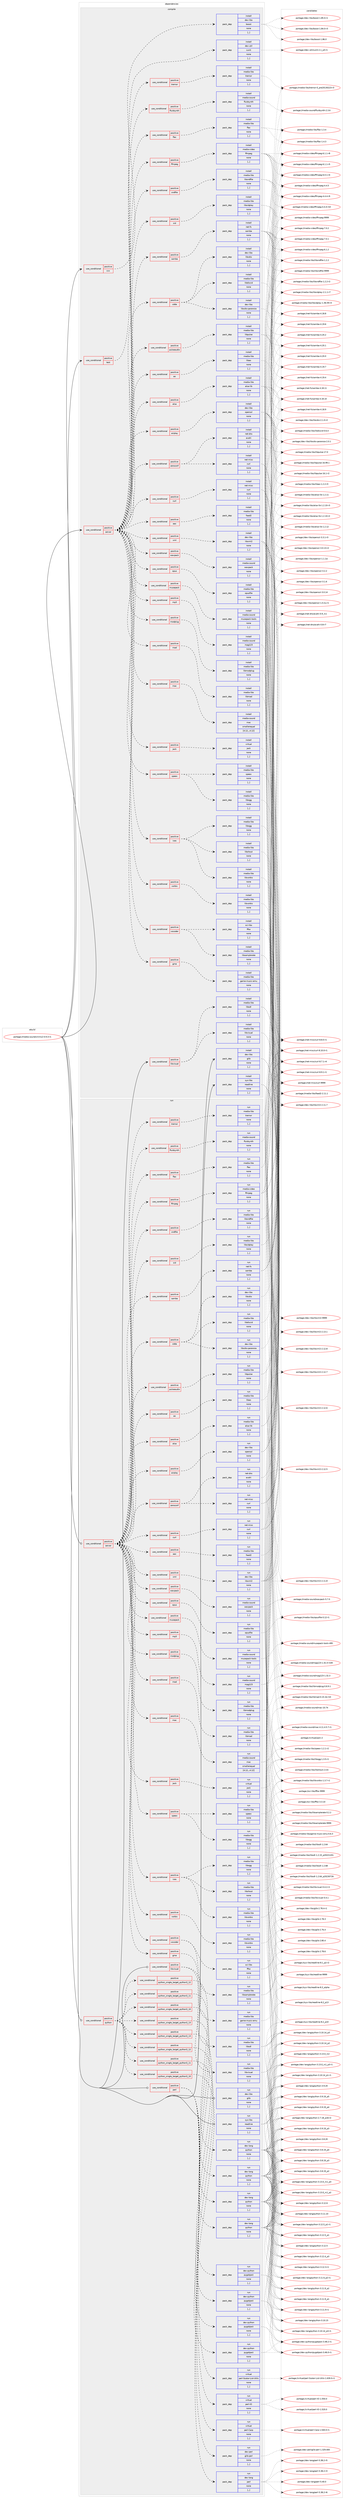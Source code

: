 digraph prolog {

# *************
# Graph options
# *************

newrank=true;
concentrate=true;
compound=true;
graph [rankdir=LR,fontname=Helvetica,fontsize=10,ranksep=1.5];#, ranksep=2.5, nodesep=0.2];
edge  [arrowhead=vee];
node  [fontname=Helvetica,fontsize=10];

# **********
# The ebuild
# **********

subgraph cluster_leftcol {
color=gray;
label=<<i>ebuild</i>>;
id [label="portage://media-sound/xmms2-0.9.3-r1", color=red, width=4, href="../media-sound/xmms2-0.9.3-r1.svg"];
}

# ****************
# The dependencies
# ****************

subgraph cluster_midcol {
color=gray;
label=<<i>dependencies</i>>;
subgraph cluster_compile {
fillcolor="#eeeeee";
style=filled;
label=<<i>compile</i>>;
subgraph cond215527 {
dependency833084 [label=<<TABLE BORDER="0" CELLBORDER="1" CELLSPACING="0" CELLPADDING="4"><TR><TD ROWSPAN="3" CELLPADDING="10">use_conditional</TD></TR><TR><TD>positive</TD></TR><TR><TD>cxx</TD></TR></TABLE>>, shape=none, color=red];
subgraph pack611307 {
dependency833085 [label=<<TABLE BORDER="0" CELLBORDER="1" CELLSPACING="0" CELLPADDING="4" WIDTH="220"><TR><TD ROWSPAN="6" CELLPADDING="30">pack_dep</TD></TR><TR><TD WIDTH="110">install</TD></TR><TR><TD>dev-libs</TD></TR><TR><TD>boost</TD></TR><TR><TD>none</TD></TR><TR><TD>[,,]</TD></TR></TABLE>>, shape=none, color=blue];
}
dependency833084:e -> dependency833085:w [weight=20,style="dashed",arrowhead="vee"];
}
id:e -> dependency833084:w [weight=20,style="solid",arrowhead="vee"];
subgraph cond215528 {
dependency833086 [label=<<TABLE BORDER="0" CELLBORDER="1" CELLSPACING="0" CELLPADDING="4"><TR><TD ROWSPAN="3" CELLPADDING="10">use_conditional</TD></TR><TR><TD>positive</TD></TR><TR><TD>libvisual</TD></TR></TABLE>>, shape=none, color=red];
subgraph pack611308 {
dependency833087 [label=<<TABLE BORDER="0" CELLBORDER="1" CELLSPACING="0" CELLPADDING="4" WIDTH="220"><TR><TD ROWSPAN="6" CELLPADDING="30">pack_dep</TD></TR><TR><TD WIDTH="110">install</TD></TR><TR><TD>media-libs</TD></TR><TR><TD>libsdl</TD></TR><TR><TD>none</TD></TR><TR><TD>[,,]</TD></TR></TABLE>>, shape=none, color=blue];
}
dependency833086:e -> dependency833087:w [weight=20,style="dashed",arrowhead="vee"];
subgraph pack611309 {
dependency833088 [label=<<TABLE BORDER="0" CELLBORDER="1" CELLSPACING="0" CELLPADDING="4" WIDTH="220"><TR><TD ROWSPAN="6" CELLPADDING="30">pack_dep</TD></TR><TR><TD WIDTH="110">install</TD></TR><TR><TD>media-libs</TD></TR><TR><TD>libvisual</TD></TR><TR><TD>none</TD></TR><TR><TD>[,,]</TD></TR></TABLE>>, shape=none, color=blue];
}
dependency833086:e -> dependency833088:w [weight=20,style="dashed",arrowhead="vee"];
}
id:e -> dependency833086:w [weight=20,style="solid",arrowhead="vee"];
subgraph cond215529 {
dependency833089 [label=<<TABLE BORDER="0" CELLBORDER="1" CELLSPACING="0" CELLPADDING="4"><TR><TD ROWSPAN="3" CELLPADDING="10">use_conditional</TD></TR><TR><TD>positive</TD></TR><TR><TD>server</TD></TR></TABLE>>, shape=none, color=red];
subgraph cond215530 {
dependency833090 [label=<<TABLE BORDER="0" CELLBORDER="1" CELLSPACING="0" CELLPADDING="4"><TR><TD ROWSPAN="3" CELLPADDING="10">use_conditional</TD></TR><TR><TD>positive</TD></TR><TR><TD>aac</TD></TR></TABLE>>, shape=none, color=red];
subgraph pack611310 {
dependency833091 [label=<<TABLE BORDER="0" CELLBORDER="1" CELLSPACING="0" CELLPADDING="4" WIDTH="220"><TR><TD ROWSPAN="6" CELLPADDING="30">pack_dep</TD></TR><TR><TD WIDTH="110">install</TD></TR><TR><TD>media-libs</TD></TR><TR><TD>faad2</TD></TR><TR><TD>none</TD></TR><TR><TD>[,,]</TD></TR></TABLE>>, shape=none, color=blue];
}
dependency833090:e -> dependency833091:w [weight=20,style="dashed",arrowhead="vee"];
}
dependency833089:e -> dependency833090:w [weight=20,style="dashed",arrowhead="vee"];
subgraph cond215531 {
dependency833092 [label=<<TABLE BORDER="0" CELLBORDER="1" CELLSPACING="0" CELLPADDING="4"><TR><TD ROWSPAN="3" CELLPADDING="10">use_conditional</TD></TR><TR><TD>positive</TD></TR><TR><TD>airplay</TD></TR></TABLE>>, shape=none, color=red];
subgraph pack611311 {
dependency833093 [label=<<TABLE BORDER="0" CELLBORDER="1" CELLSPACING="0" CELLPADDING="4" WIDTH="220"><TR><TD ROWSPAN="6" CELLPADDING="30">pack_dep</TD></TR><TR><TD WIDTH="110">install</TD></TR><TR><TD>dev-libs</TD></TR><TR><TD>openssl</TD></TR><TR><TD>none</TD></TR><TR><TD>[,,]</TD></TR></TABLE>>, shape=none, color=blue];
}
dependency833092:e -> dependency833093:w [weight=20,style="dashed",arrowhead="vee"];
}
dependency833089:e -> dependency833092:w [weight=20,style="dashed",arrowhead="vee"];
subgraph cond215532 {
dependency833094 [label=<<TABLE BORDER="0" CELLBORDER="1" CELLSPACING="0" CELLPADDING="4"><TR><TD ROWSPAN="3" CELLPADDING="10">use_conditional</TD></TR><TR><TD>positive</TD></TR><TR><TD>alsa</TD></TR></TABLE>>, shape=none, color=red];
subgraph pack611312 {
dependency833095 [label=<<TABLE BORDER="0" CELLBORDER="1" CELLSPACING="0" CELLPADDING="4" WIDTH="220"><TR><TD ROWSPAN="6" CELLPADDING="30">pack_dep</TD></TR><TR><TD WIDTH="110">install</TD></TR><TR><TD>media-libs</TD></TR><TR><TD>alsa-lib</TD></TR><TR><TD>none</TD></TR><TR><TD>[,,]</TD></TR></TABLE>>, shape=none, color=blue];
}
dependency833094:e -> dependency833095:w [weight=20,style="dashed",arrowhead="vee"];
}
dependency833089:e -> dependency833094:w [weight=20,style="dashed",arrowhead="vee"];
subgraph cond215533 {
dependency833096 [label=<<TABLE BORDER="0" CELLBORDER="1" CELLSPACING="0" CELLPADDING="4"><TR><TD ROWSPAN="3" CELLPADDING="10">use_conditional</TD></TR><TR><TD>positive</TD></TR><TR><TD>ao</TD></TR></TABLE>>, shape=none, color=red];
subgraph pack611313 {
dependency833097 [label=<<TABLE BORDER="0" CELLBORDER="1" CELLSPACING="0" CELLPADDING="4" WIDTH="220"><TR><TD ROWSPAN="6" CELLPADDING="30">pack_dep</TD></TR><TR><TD WIDTH="110">install</TD></TR><TR><TD>media-libs</TD></TR><TR><TD>libao</TD></TR><TR><TD>none</TD></TR><TR><TD>[,,]</TD></TR></TABLE>>, shape=none, color=blue];
}
dependency833096:e -> dependency833097:w [weight=20,style="dashed",arrowhead="vee"];
}
dependency833089:e -> dependency833096:w [weight=20,style="dashed",arrowhead="vee"];
subgraph cond215534 {
dependency833098 [label=<<TABLE BORDER="0" CELLBORDER="1" CELLSPACING="0" CELLPADDING="4"><TR><TD ROWSPAN="3" CELLPADDING="10">use_conditional</TD></TR><TR><TD>positive</TD></TR><TR><TD>cdda</TD></TR></TABLE>>, shape=none, color=red];
subgraph pack611314 {
dependency833099 [label=<<TABLE BORDER="0" CELLBORDER="1" CELLSPACING="0" CELLPADDING="4" WIDTH="220"><TR><TD ROWSPAN="6" CELLPADDING="30">pack_dep</TD></TR><TR><TD WIDTH="110">install</TD></TR><TR><TD>dev-libs</TD></TR><TR><TD>libcdio-paranoia</TD></TR><TR><TD>none</TD></TR><TR><TD>[,,]</TD></TR></TABLE>>, shape=none, color=blue];
}
dependency833098:e -> dependency833099:w [weight=20,style="dashed",arrowhead="vee"];
subgraph pack611315 {
dependency833100 [label=<<TABLE BORDER="0" CELLBORDER="1" CELLSPACING="0" CELLPADDING="4" WIDTH="220"><TR><TD ROWSPAN="6" CELLPADDING="30">pack_dep</TD></TR><TR><TD WIDTH="110">install</TD></TR><TR><TD>dev-libs</TD></TR><TR><TD>libcdio</TD></TR><TR><TD>none</TD></TR><TR><TD>[,,]</TD></TR></TABLE>>, shape=none, color=blue];
}
dependency833098:e -> dependency833100:w [weight=20,style="dashed",arrowhead="vee"];
subgraph pack611316 {
dependency833101 [label=<<TABLE BORDER="0" CELLBORDER="1" CELLSPACING="0" CELLPADDING="4" WIDTH="220"><TR><TD ROWSPAN="6" CELLPADDING="30">pack_dep</TD></TR><TR><TD WIDTH="110">install</TD></TR><TR><TD>media-libs</TD></TR><TR><TD>libdiscid</TD></TR><TR><TD>none</TD></TR><TR><TD>[,,]</TD></TR></TABLE>>, shape=none, color=blue];
}
dependency833098:e -> dependency833101:w [weight=20,style="dashed",arrowhead="vee"];
}
dependency833089:e -> dependency833098:w [weight=20,style="dashed",arrowhead="vee"];
subgraph cond215535 {
dependency833102 [label=<<TABLE BORDER="0" CELLBORDER="1" CELLSPACING="0" CELLPADDING="4"><TR><TD ROWSPAN="3" CELLPADDING="10">use_conditional</TD></TR><TR><TD>positive</TD></TR><TR><TD>curl</TD></TR></TABLE>>, shape=none, color=red];
subgraph pack611317 {
dependency833103 [label=<<TABLE BORDER="0" CELLBORDER="1" CELLSPACING="0" CELLPADDING="4" WIDTH="220"><TR><TD ROWSPAN="6" CELLPADDING="30">pack_dep</TD></TR><TR><TD WIDTH="110">install</TD></TR><TR><TD>net-misc</TD></TR><TR><TD>curl</TD></TR><TR><TD>none</TD></TR><TR><TD>[,,]</TD></TR></TABLE>>, shape=none, color=blue];
}
dependency833102:e -> dependency833103:w [weight=20,style="dashed",arrowhead="vee"];
}
dependency833089:e -> dependency833102:w [weight=20,style="dashed",arrowhead="vee"];
subgraph cond215536 {
dependency833104 [label=<<TABLE BORDER="0" CELLBORDER="1" CELLSPACING="0" CELLPADDING="4"><TR><TD ROWSPAN="3" CELLPADDING="10">use_conditional</TD></TR><TR><TD>positive</TD></TR><TR><TD>ffmpeg</TD></TR></TABLE>>, shape=none, color=red];
subgraph pack611318 {
dependency833105 [label=<<TABLE BORDER="0" CELLBORDER="1" CELLSPACING="0" CELLPADDING="4" WIDTH="220"><TR><TD ROWSPAN="6" CELLPADDING="30">pack_dep</TD></TR><TR><TD WIDTH="110">install</TD></TR><TR><TD>media-video</TD></TR><TR><TD>ffmpeg</TD></TR><TR><TD>none</TD></TR><TR><TD>[,,]</TD></TR></TABLE>>, shape=none, color=blue];
}
dependency833104:e -> dependency833105:w [weight=20,style="dashed",arrowhead="vee"];
}
dependency833089:e -> dependency833104:w [weight=20,style="dashed",arrowhead="vee"];
subgraph cond215537 {
dependency833106 [label=<<TABLE BORDER="0" CELLBORDER="1" CELLSPACING="0" CELLPADDING="4"><TR><TD ROWSPAN="3" CELLPADDING="10">use_conditional</TD></TR><TR><TD>positive</TD></TR><TR><TD>flac</TD></TR></TABLE>>, shape=none, color=red];
subgraph pack611319 {
dependency833107 [label=<<TABLE BORDER="0" CELLBORDER="1" CELLSPACING="0" CELLPADDING="4" WIDTH="220"><TR><TD ROWSPAN="6" CELLPADDING="30">pack_dep</TD></TR><TR><TD WIDTH="110">install</TD></TR><TR><TD>media-libs</TD></TR><TR><TD>flac</TD></TR><TR><TD>none</TD></TR><TR><TD>[,,]</TD></TR></TABLE>>, shape=none, color=blue];
}
dependency833106:e -> dependency833107:w [weight=20,style="dashed",arrowhead="vee"];
}
dependency833089:e -> dependency833106:w [weight=20,style="dashed",arrowhead="vee"];
subgraph cond215538 {
dependency833108 [label=<<TABLE BORDER="0" CELLBORDER="1" CELLSPACING="0" CELLPADDING="4"><TR><TD ROWSPAN="3" CELLPADDING="10">use_conditional</TD></TR><TR><TD>positive</TD></TR><TR><TD>fluidsynth</TD></TR></TABLE>>, shape=none, color=red];
subgraph pack611320 {
dependency833109 [label=<<TABLE BORDER="0" CELLBORDER="1" CELLSPACING="0" CELLPADDING="4" WIDTH="220"><TR><TD ROWSPAN="6" CELLPADDING="30">pack_dep</TD></TR><TR><TD WIDTH="110">install</TD></TR><TR><TD>media-sound</TD></TR><TR><TD>fluidsynth</TD></TR><TR><TD>none</TD></TR><TR><TD>[,,]</TD></TR></TABLE>>, shape=none, color=blue];
}
dependency833108:e -> dependency833109:w [weight=20,style="dashed",arrowhead="vee"];
}
dependency833089:e -> dependency833108:w [weight=20,style="dashed",arrowhead="vee"];
subgraph cond215539 {
dependency833110 [label=<<TABLE BORDER="0" CELLBORDER="1" CELLSPACING="0" CELLPADDING="4"><TR><TD ROWSPAN="3" CELLPADDING="10">use_conditional</TD></TR><TR><TD>positive</TD></TR><TR><TD>gme</TD></TR></TABLE>>, shape=none, color=red];
subgraph pack611321 {
dependency833111 [label=<<TABLE BORDER="0" CELLBORDER="1" CELLSPACING="0" CELLPADDING="4" WIDTH="220"><TR><TD ROWSPAN="6" CELLPADDING="30">pack_dep</TD></TR><TR><TD WIDTH="110">install</TD></TR><TR><TD>media-libs</TD></TR><TR><TD>game-music-emu</TD></TR><TR><TD>none</TD></TR><TR><TD>[,,]</TD></TR></TABLE>>, shape=none, color=blue];
}
dependency833110:e -> dependency833111:w [weight=20,style="dashed",arrowhead="vee"];
}
dependency833089:e -> dependency833110:w [weight=20,style="dashed",arrowhead="vee"];
subgraph cond215540 {
dependency833112 [label=<<TABLE BORDER="0" CELLBORDER="1" CELLSPACING="0" CELLPADDING="4"><TR><TD ROWSPAN="3" CELLPADDING="10">use_conditional</TD></TR><TR><TD>positive</TD></TR><TR><TD>ices</TD></TR></TABLE>>, shape=none, color=red];
subgraph pack611322 {
dependency833113 [label=<<TABLE BORDER="0" CELLBORDER="1" CELLSPACING="0" CELLPADDING="4" WIDTH="220"><TR><TD ROWSPAN="6" CELLPADDING="30">pack_dep</TD></TR><TR><TD WIDTH="110">install</TD></TR><TR><TD>media-libs</TD></TR><TR><TD>libogg</TD></TR><TR><TD>none</TD></TR><TR><TD>[,,]</TD></TR></TABLE>>, shape=none, color=blue];
}
dependency833112:e -> dependency833113:w [weight=20,style="dashed",arrowhead="vee"];
subgraph pack611323 {
dependency833114 [label=<<TABLE BORDER="0" CELLBORDER="1" CELLSPACING="0" CELLPADDING="4" WIDTH="220"><TR><TD ROWSPAN="6" CELLPADDING="30">pack_dep</TD></TR><TR><TD WIDTH="110">install</TD></TR><TR><TD>media-libs</TD></TR><TR><TD>libshout</TD></TR><TR><TD>none</TD></TR><TR><TD>[,,]</TD></TR></TABLE>>, shape=none, color=blue];
}
dependency833112:e -> dependency833114:w [weight=20,style="dashed",arrowhead="vee"];
subgraph pack611324 {
dependency833115 [label=<<TABLE BORDER="0" CELLBORDER="1" CELLSPACING="0" CELLPADDING="4" WIDTH="220"><TR><TD ROWSPAN="6" CELLPADDING="30">pack_dep</TD></TR><TR><TD WIDTH="110">install</TD></TR><TR><TD>media-libs</TD></TR><TR><TD>libvorbis</TD></TR><TR><TD>none</TD></TR><TR><TD>[,,]</TD></TR></TABLE>>, shape=none, color=blue];
}
dependency833112:e -> dependency833115:w [weight=20,style="dashed",arrowhead="vee"];
}
dependency833089:e -> dependency833112:w [weight=20,style="dashed",arrowhead="vee"];
subgraph cond215541 {
dependency833116 [label=<<TABLE BORDER="0" CELLBORDER="1" CELLSPACING="0" CELLPADDING="4"><TR><TD ROWSPAN="3" CELLPADDING="10">use_conditional</TD></TR><TR><TD>positive</TD></TR><TR><TD>jack</TD></TR></TABLE>>, shape=none, color=red];
subgraph pack611325 {
dependency833117 [label=<<TABLE BORDER="0" CELLBORDER="1" CELLSPACING="0" CELLPADDING="4" WIDTH="220"><TR><TD ROWSPAN="6" CELLPADDING="30">pack_dep</TD></TR><TR><TD WIDTH="110">install</TD></TR><TR><TD>virtual</TD></TR><TR><TD>jack</TD></TR><TR><TD>none</TD></TR><TR><TD>[,,]</TD></TR></TABLE>>, shape=none, color=blue];
}
dependency833116:e -> dependency833117:w [weight=20,style="dashed",arrowhead="vee"];
}
dependency833089:e -> dependency833116:w [weight=20,style="dashed",arrowhead="vee"];
subgraph cond215542 {
dependency833118 [label=<<TABLE BORDER="0" CELLBORDER="1" CELLSPACING="0" CELLPADDING="4"><TR><TD ROWSPAN="3" CELLPADDING="10">use_conditional</TD></TR><TR><TD>positive</TD></TR><TR><TD>mac</TD></TR></TABLE>>, shape=none, color=red];
subgraph pack611326 {
dependency833119 [label=<<TABLE BORDER="0" CELLBORDER="1" CELLSPACING="0" CELLPADDING="4" WIDTH="220"><TR><TD ROWSPAN="6" CELLPADDING="30">pack_dep</TD></TR><TR><TD WIDTH="110">install</TD></TR><TR><TD>media-sound</TD></TR><TR><TD>mac</TD></TR><TR><TD>smallerequal</TD></TR><TR><TD>[4.12,,,4.12]</TD></TR></TABLE>>, shape=none, color=blue];
}
dependency833118:e -> dependency833119:w [weight=20,style="dashed",arrowhead="vee"];
}
dependency833089:e -> dependency833118:w [weight=20,style="dashed",arrowhead="vee"];
subgraph cond215543 {
dependency833120 [label=<<TABLE BORDER="0" CELLBORDER="1" CELLSPACING="0" CELLPADDING="4"><TR><TD ROWSPAN="3" CELLPADDING="10">use_conditional</TD></TR><TR><TD>positive</TD></TR><TR><TD>mad</TD></TR></TABLE>>, shape=none, color=red];
subgraph pack611327 {
dependency833121 [label=<<TABLE BORDER="0" CELLBORDER="1" CELLSPACING="0" CELLPADDING="4" WIDTH="220"><TR><TD ROWSPAN="6" CELLPADDING="30">pack_dep</TD></TR><TR><TD WIDTH="110">install</TD></TR><TR><TD>media-libs</TD></TR><TR><TD>libmad</TD></TR><TR><TD>none</TD></TR><TR><TD>[,,]</TD></TR></TABLE>>, shape=none, color=blue];
}
dependency833120:e -> dependency833121:w [weight=20,style="dashed",arrowhead="vee"];
}
dependency833089:e -> dependency833120:w [weight=20,style="dashed",arrowhead="vee"];
subgraph cond215544 {
dependency833122 [label=<<TABLE BORDER="0" CELLBORDER="1" CELLSPACING="0" CELLPADDING="4"><TR><TD ROWSPAN="3" CELLPADDING="10">use_conditional</TD></TR><TR><TD>positive</TD></TR><TR><TD>modplug</TD></TR></TABLE>>, shape=none, color=red];
subgraph pack611328 {
dependency833123 [label=<<TABLE BORDER="0" CELLBORDER="1" CELLSPACING="0" CELLPADDING="4" WIDTH="220"><TR><TD ROWSPAN="6" CELLPADDING="30">pack_dep</TD></TR><TR><TD WIDTH="110">install</TD></TR><TR><TD>media-libs</TD></TR><TR><TD>libmodplug</TD></TR><TR><TD>none</TD></TR><TR><TD>[,,]</TD></TR></TABLE>>, shape=none, color=blue];
}
dependency833122:e -> dependency833123:w [weight=20,style="dashed",arrowhead="vee"];
}
dependency833089:e -> dependency833122:w [weight=20,style="dashed",arrowhead="vee"];
subgraph cond215545 {
dependency833124 [label=<<TABLE BORDER="0" CELLBORDER="1" CELLSPACING="0" CELLPADDING="4"><TR><TD ROWSPAN="3" CELLPADDING="10">use_conditional</TD></TR><TR><TD>positive</TD></TR><TR><TD>mp3</TD></TR></TABLE>>, shape=none, color=red];
subgraph pack611329 {
dependency833125 [label=<<TABLE BORDER="0" CELLBORDER="1" CELLSPACING="0" CELLPADDING="4" WIDTH="220"><TR><TD ROWSPAN="6" CELLPADDING="30">pack_dep</TD></TR><TR><TD WIDTH="110">install</TD></TR><TR><TD>media-sound</TD></TR><TR><TD>mpg123</TD></TR><TR><TD>none</TD></TR><TR><TD>[,,]</TD></TR></TABLE>>, shape=none, color=blue];
}
dependency833124:e -> dependency833125:w [weight=20,style="dashed",arrowhead="vee"];
}
dependency833089:e -> dependency833124:w [weight=20,style="dashed",arrowhead="vee"];
subgraph cond215546 {
dependency833126 [label=<<TABLE BORDER="0" CELLBORDER="1" CELLSPACING="0" CELLPADDING="4"><TR><TD ROWSPAN="3" CELLPADDING="10">use_conditional</TD></TR><TR><TD>positive</TD></TR><TR><TD>musepack</TD></TR></TABLE>>, shape=none, color=red];
subgraph pack611330 {
dependency833127 [label=<<TABLE BORDER="0" CELLBORDER="1" CELLSPACING="0" CELLPADDING="4" WIDTH="220"><TR><TD ROWSPAN="6" CELLPADDING="30">pack_dep</TD></TR><TR><TD WIDTH="110">install</TD></TR><TR><TD>media-sound</TD></TR><TR><TD>musepack-tools</TD></TR><TR><TD>none</TD></TR><TR><TD>[,,]</TD></TR></TABLE>>, shape=none, color=blue];
}
dependency833126:e -> dependency833127:w [weight=20,style="dashed",arrowhead="vee"];
}
dependency833089:e -> dependency833126:w [weight=20,style="dashed",arrowhead="vee"];
subgraph cond215547 {
dependency833128 [label=<<TABLE BORDER="0" CELLBORDER="1" CELLSPACING="0" CELLPADDING="4"><TR><TD ROWSPAN="3" CELLPADDING="10">use_conditional</TD></TR><TR><TD>positive</TD></TR><TR><TD>opus</TD></TR></TABLE>>, shape=none, color=red];
subgraph pack611331 {
dependency833129 [label=<<TABLE BORDER="0" CELLBORDER="1" CELLSPACING="0" CELLPADDING="4" WIDTH="220"><TR><TD ROWSPAN="6" CELLPADDING="30">pack_dep</TD></TR><TR><TD WIDTH="110">install</TD></TR><TR><TD>media-libs</TD></TR><TR><TD>opusfile</TD></TR><TR><TD>none</TD></TR><TR><TD>[,,]</TD></TR></TABLE>>, shape=none, color=blue];
}
dependency833128:e -> dependency833129:w [weight=20,style="dashed",arrowhead="vee"];
}
dependency833089:e -> dependency833128:w [weight=20,style="dashed",arrowhead="vee"];
subgraph cond215548 {
dependency833130 [label=<<TABLE BORDER="0" CELLBORDER="1" CELLSPACING="0" CELLPADDING="4"><TR><TD ROWSPAN="3" CELLPADDING="10">use_conditional</TD></TR><TR><TD>positive</TD></TR><TR><TD>pulseaudio</TD></TR></TABLE>>, shape=none, color=red];
subgraph pack611332 {
dependency833131 [label=<<TABLE BORDER="0" CELLBORDER="1" CELLSPACING="0" CELLPADDING="4" WIDTH="220"><TR><TD ROWSPAN="6" CELLPADDING="30">pack_dep</TD></TR><TR><TD WIDTH="110">install</TD></TR><TR><TD>media-libs</TD></TR><TR><TD>libpulse</TD></TR><TR><TD>none</TD></TR><TR><TD>[,,]</TD></TR></TABLE>>, shape=none, color=blue];
}
dependency833130:e -> dependency833131:w [weight=20,style="dashed",arrowhead="vee"];
}
dependency833089:e -> dependency833130:w [weight=20,style="dashed",arrowhead="vee"];
subgraph cond215549 {
dependency833132 [label=<<TABLE BORDER="0" CELLBORDER="1" CELLSPACING="0" CELLPADDING="4"><TR><TD ROWSPAN="3" CELLPADDING="10">use_conditional</TD></TR><TR><TD>positive</TD></TR><TR><TD>samba</TD></TR></TABLE>>, shape=none, color=red];
subgraph pack611333 {
dependency833133 [label=<<TABLE BORDER="0" CELLBORDER="1" CELLSPACING="0" CELLPADDING="4" WIDTH="220"><TR><TD ROWSPAN="6" CELLPADDING="30">pack_dep</TD></TR><TR><TD WIDTH="110">install</TD></TR><TR><TD>net-fs</TD></TR><TR><TD>samba</TD></TR><TR><TD>none</TD></TR><TR><TD>[,,]</TD></TR></TABLE>>, shape=none, color=blue];
}
dependency833132:e -> dependency833133:w [weight=20,style="dashed",arrowhead="vee"];
}
dependency833089:e -> dependency833132:w [weight=20,style="dashed",arrowhead="vee"];
subgraph cond215550 {
dependency833134 [label=<<TABLE BORDER="0" CELLBORDER="1" CELLSPACING="0" CELLPADDING="4"><TR><TD ROWSPAN="3" CELLPADDING="10">use_conditional</TD></TR><TR><TD>positive</TD></TR><TR><TD>sid</TD></TR></TABLE>>, shape=none, color=red];
subgraph pack611334 {
dependency833135 [label=<<TABLE BORDER="0" CELLBORDER="1" CELLSPACING="0" CELLPADDING="4" WIDTH="220"><TR><TD ROWSPAN="6" CELLPADDING="30">pack_dep</TD></TR><TR><TD WIDTH="110">install</TD></TR><TR><TD>media-libs</TD></TR><TR><TD>libsidplay</TD></TR><TR><TD>none</TD></TR><TR><TD>[,,]</TD></TR></TABLE>>, shape=none, color=blue];
}
dependency833134:e -> dependency833135:w [weight=20,style="dashed",arrowhead="vee"];
}
dependency833089:e -> dependency833134:w [weight=20,style="dashed",arrowhead="vee"];
subgraph cond215551 {
dependency833136 [label=<<TABLE BORDER="0" CELLBORDER="1" CELLSPACING="0" CELLPADDING="4"><TR><TD ROWSPAN="3" CELLPADDING="10">use_conditional</TD></TR><TR><TD>positive</TD></TR><TR><TD>sndfile</TD></TR></TABLE>>, shape=none, color=red];
subgraph pack611335 {
dependency833137 [label=<<TABLE BORDER="0" CELLBORDER="1" CELLSPACING="0" CELLPADDING="4" WIDTH="220"><TR><TD ROWSPAN="6" CELLPADDING="30">pack_dep</TD></TR><TR><TD WIDTH="110">install</TD></TR><TR><TD>media-libs</TD></TR><TR><TD>libsndfile</TD></TR><TR><TD>none</TD></TR><TR><TD>[,,]</TD></TR></TABLE>>, shape=none, color=blue];
}
dependency833136:e -> dependency833137:w [weight=20,style="dashed",arrowhead="vee"];
}
dependency833089:e -> dependency833136:w [weight=20,style="dashed",arrowhead="vee"];
subgraph cond215552 {
dependency833138 [label=<<TABLE BORDER="0" CELLBORDER="1" CELLSPACING="0" CELLPADDING="4"><TR><TD ROWSPAN="3" CELLPADDING="10">use_conditional</TD></TR><TR><TD>positive</TD></TR><TR><TD>speex</TD></TR></TABLE>>, shape=none, color=red];
subgraph pack611336 {
dependency833139 [label=<<TABLE BORDER="0" CELLBORDER="1" CELLSPACING="0" CELLPADDING="4" WIDTH="220"><TR><TD ROWSPAN="6" CELLPADDING="30">pack_dep</TD></TR><TR><TD WIDTH="110">install</TD></TR><TR><TD>media-libs</TD></TR><TR><TD>libogg</TD></TR><TR><TD>none</TD></TR><TR><TD>[,,]</TD></TR></TABLE>>, shape=none, color=blue];
}
dependency833138:e -> dependency833139:w [weight=20,style="dashed",arrowhead="vee"];
subgraph pack611337 {
dependency833140 [label=<<TABLE BORDER="0" CELLBORDER="1" CELLSPACING="0" CELLPADDING="4" WIDTH="220"><TR><TD ROWSPAN="6" CELLPADDING="30">pack_dep</TD></TR><TR><TD WIDTH="110">install</TD></TR><TR><TD>media-libs</TD></TR><TR><TD>speex</TD></TR><TR><TD>none</TD></TR><TR><TD>[,,]</TD></TR></TABLE>>, shape=none, color=blue];
}
dependency833138:e -> dependency833140:w [weight=20,style="dashed",arrowhead="vee"];
}
dependency833089:e -> dependency833138:w [weight=20,style="dashed",arrowhead="vee"];
subgraph cond215553 {
dependency833141 [label=<<TABLE BORDER="0" CELLBORDER="1" CELLSPACING="0" CELLPADDING="4"><TR><TD ROWSPAN="3" CELLPADDING="10">use_conditional</TD></TR><TR><TD>positive</TD></TR><TR><TD>tremor</TD></TR></TABLE>>, shape=none, color=red];
subgraph pack611338 {
dependency833142 [label=<<TABLE BORDER="0" CELLBORDER="1" CELLSPACING="0" CELLPADDING="4" WIDTH="220"><TR><TD ROWSPAN="6" CELLPADDING="30">pack_dep</TD></TR><TR><TD WIDTH="110">install</TD></TR><TR><TD>media-libs</TD></TR><TR><TD>tremor</TD></TR><TR><TD>none</TD></TR><TR><TD>[,,]</TD></TR></TABLE>>, shape=none, color=blue];
}
dependency833141:e -> dependency833142:w [weight=20,style="dashed",arrowhead="vee"];
}
dependency833089:e -> dependency833141:w [weight=20,style="dashed",arrowhead="vee"];
subgraph cond215554 {
dependency833143 [label=<<TABLE BORDER="0" CELLBORDER="1" CELLSPACING="0" CELLPADDING="4"><TR><TD ROWSPAN="3" CELLPADDING="10">use_conditional</TD></TR><TR><TD>positive</TD></TR><TR><TD>vocoder</TD></TR></TABLE>>, shape=none, color=red];
subgraph pack611339 {
dependency833144 [label=<<TABLE BORDER="0" CELLBORDER="1" CELLSPACING="0" CELLPADDING="4" WIDTH="220"><TR><TD ROWSPAN="6" CELLPADDING="30">pack_dep</TD></TR><TR><TD WIDTH="110">install</TD></TR><TR><TD>media-libs</TD></TR><TR><TD>libsamplerate</TD></TR><TR><TD>none</TD></TR><TR><TD>[,,]</TD></TR></TABLE>>, shape=none, color=blue];
}
dependency833143:e -> dependency833144:w [weight=20,style="dashed",arrowhead="vee"];
subgraph pack611340 {
dependency833145 [label=<<TABLE BORDER="0" CELLBORDER="1" CELLSPACING="0" CELLPADDING="4" WIDTH="220"><TR><TD ROWSPAN="6" CELLPADDING="30">pack_dep</TD></TR><TR><TD WIDTH="110">install</TD></TR><TR><TD>sci-libs</TD></TR><TR><TD>fftw</TD></TR><TR><TD>none</TD></TR><TR><TD>[,,]</TD></TR></TABLE>>, shape=none, color=blue];
}
dependency833143:e -> dependency833145:w [weight=20,style="dashed",arrowhead="vee"];
}
dependency833089:e -> dependency833143:w [weight=20,style="dashed",arrowhead="vee"];
subgraph cond215555 {
dependency833146 [label=<<TABLE BORDER="0" CELLBORDER="1" CELLSPACING="0" CELLPADDING="4"><TR><TD ROWSPAN="3" CELLPADDING="10">use_conditional</TD></TR><TR><TD>positive</TD></TR><TR><TD>vorbis</TD></TR></TABLE>>, shape=none, color=red];
subgraph pack611341 {
dependency833147 [label=<<TABLE BORDER="0" CELLBORDER="1" CELLSPACING="0" CELLPADDING="4" WIDTH="220"><TR><TD ROWSPAN="6" CELLPADDING="30">pack_dep</TD></TR><TR><TD WIDTH="110">install</TD></TR><TR><TD>media-libs</TD></TR><TR><TD>libvorbis</TD></TR><TR><TD>none</TD></TR><TR><TD>[,,]</TD></TR></TABLE>>, shape=none, color=blue];
}
dependency833146:e -> dependency833147:w [weight=20,style="dashed",arrowhead="vee"];
}
dependency833089:e -> dependency833146:w [weight=20,style="dashed",arrowhead="vee"];
subgraph cond215556 {
dependency833148 [label=<<TABLE BORDER="0" CELLBORDER="1" CELLSPACING="0" CELLPADDING="4"><TR><TD ROWSPAN="3" CELLPADDING="10">use_conditional</TD></TR><TR><TD>positive</TD></TR><TR><TD>wavpack</TD></TR></TABLE>>, shape=none, color=red];
subgraph pack611342 {
dependency833149 [label=<<TABLE BORDER="0" CELLBORDER="1" CELLSPACING="0" CELLPADDING="4" WIDTH="220"><TR><TD ROWSPAN="6" CELLPADDING="30">pack_dep</TD></TR><TR><TD WIDTH="110">install</TD></TR><TR><TD>media-sound</TD></TR><TR><TD>wavpack</TD></TR><TR><TD>none</TD></TR><TR><TD>[,,]</TD></TR></TABLE>>, shape=none, color=blue];
}
dependency833148:e -> dependency833149:w [weight=20,style="dashed",arrowhead="vee"];
}
dependency833089:e -> dependency833148:w [weight=20,style="dashed",arrowhead="vee"];
subgraph cond215557 {
dependency833150 [label=<<TABLE BORDER="0" CELLBORDER="1" CELLSPACING="0" CELLPADDING="4"><TR><TD ROWSPAN="3" CELLPADDING="10">use_conditional</TD></TR><TR><TD>positive</TD></TR><TR><TD>xml</TD></TR></TABLE>>, shape=none, color=red];
subgraph pack611343 {
dependency833151 [label=<<TABLE BORDER="0" CELLBORDER="1" CELLSPACING="0" CELLPADDING="4" WIDTH="220"><TR><TD ROWSPAN="6" CELLPADDING="30">pack_dep</TD></TR><TR><TD WIDTH="110">install</TD></TR><TR><TD>dev-libs</TD></TR><TR><TD>libxml2</TD></TR><TR><TD>none</TD></TR><TR><TD>[,,]</TD></TR></TABLE>>, shape=none, color=blue];
}
dependency833150:e -> dependency833151:w [weight=20,style="dashed",arrowhead="vee"];
}
dependency833089:e -> dependency833150:w [weight=20,style="dashed",arrowhead="vee"];
subgraph cond215558 {
dependency833152 [label=<<TABLE BORDER="0" CELLBORDER="1" CELLSPACING="0" CELLPADDING="4"><TR><TD ROWSPAN="3" CELLPADDING="10">use_conditional</TD></TR><TR><TD>positive</TD></TR><TR><TD>zeroconf</TD></TR></TABLE>>, shape=none, color=red];
subgraph pack611344 {
dependency833153 [label=<<TABLE BORDER="0" CELLBORDER="1" CELLSPACING="0" CELLPADDING="4" WIDTH="220"><TR><TD ROWSPAN="6" CELLPADDING="30">pack_dep</TD></TR><TR><TD WIDTH="110">install</TD></TR><TR><TD>net-dns</TD></TR><TR><TD>avahi</TD></TR><TR><TD>none</TD></TR><TR><TD>[,,]</TD></TR></TABLE>>, shape=none, color=blue];
}
dependency833152:e -> dependency833153:w [weight=20,style="dashed",arrowhead="vee"];
subgraph pack611345 {
dependency833154 [label=<<TABLE BORDER="0" CELLBORDER="1" CELLSPACING="0" CELLPADDING="4" WIDTH="220"><TR><TD ROWSPAN="6" CELLPADDING="30">pack_dep</TD></TR><TR><TD WIDTH="110">install</TD></TR><TR><TD>net-misc</TD></TR><TR><TD>curl</TD></TR><TR><TD>none</TD></TR><TR><TD>[,,]</TD></TR></TABLE>>, shape=none, color=blue];
}
dependency833152:e -> dependency833154:w [weight=20,style="dashed",arrowhead="vee"];
}
dependency833089:e -> dependency833152:w [weight=20,style="dashed",arrowhead="vee"];
}
id:e -> dependency833089:w [weight=20,style="solid",arrowhead="vee"];
subgraph cond215559 {
dependency833155 [label=<<TABLE BORDER="0" CELLBORDER="1" CELLSPACING="0" CELLPADDING="4"><TR><TD ROWSPAN="3" CELLPADDING="10">use_conditional</TD></TR><TR><TD>positive</TD></TR><TR><TD>test</TD></TR></TABLE>>, shape=none, color=red];
subgraph pack611346 {
dependency833156 [label=<<TABLE BORDER="0" CELLBORDER="1" CELLSPACING="0" CELLPADDING="4" WIDTH="220"><TR><TD ROWSPAN="6" CELLPADDING="30">pack_dep</TD></TR><TR><TD WIDTH="110">install</TD></TR><TR><TD>dev-util</TD></TR><TR><TD>cunit</TD></TR><TR><TD>none</TD></TR><TR><TD>[,,]</TD></TR></TABLE>>, shape=none, color=blue];
}
dependency833155:e -> dependency833156:w [weight=20,style="dashed",arrowhead="vee"];
}
id:e -> dependency833155:w [weight=20,style="solid",arrowhead="vee"];
subgraph pack611347 {
dependency833157 [label=<<TABLE BORDER="0" CELLBORDER="1" CELLSPACING="0" CELLPADDING="4" WIDTH="220"><TR><TD ROWSPAN="6" CELLPADDING="30">pack_dep</TD></TR><TR><TD WIDTH="110">install</TD></TR><TR><TD>dev-libs</TD></TR><TR><TD>glib</TD></TR><TR><TD>none</TD></TR><TR><TD>[,,]</TD></TR></TABLE>>, shape=none, color=blue];
}
id:e -> dependency833157:w [weight=20,style="solid",arrowhead="vee"];
subgraph pack611348 {
dependency833158 [label=<<TABLE BORDER="0" CELLBORDER="1" CELLSPACING="0" CELLPADDING="4" WIDTH="220"><TR><TD ROWSPAN="6" CELLPADDING="30">pack_dep</TD></TR><TR><TD WIDTH="110">install</TD></TR><TR><TD>sys-libs</TD></TR><TR><TD>readline</TD></TR><TR><TD>none</TD></TR><TR><TD>[,,]</TD></TR></TABLE>>, shape=none, color=blue];
}
id:e -> dependency833158:w [weight=20,style="solid",arrowhead="vee"];
}
subgraph cluster_compileandrun {
fillcolor="#eeeeee";
style=filled;
label=<<i>compile and run</i>>;
}
subgraph cluster_run {
fillcolor="#eeeeee";
style=filled;
label=<<i>run</i>>;
subgraph cond215560 {
dependency833159 [label=<<TABLE BORDER="0" CELLBORDER="1" CELLSPACING="0" CELLPADDING="4"><TR><TD ROWSPAN="3" CELLPADDING="10">use_conditional</TD></TR><TR><TD>positive</TD></TR><TR><TD>libvisual</TD></TR></TABLE>>, shape=none, color=red];
subgraph pack611349 {
dependency833160 [label=<<TABLE BORDER="0" CELLBORDER="1" CELLSPACING="0" CELLPADDING="4" WIDTH="220"><TR><TD ROWSPAN="6" CELLPADDING="30">pack_dep</TD></TR><TR><TD WIDTH="110">run</TD></TR><TR><TD>media-libs</TD></TR><TR><TD>libsdl</TD></TR><TR><TD>none</TD></TR><TR><TD>[,,]</TD></TR></TABLE>>, shape=none, color=blue];
}
dependency833159:e -> dependency833160:w [weight=20,style="dashed",arrowhead="vee"];
subgraph pack611350 {
dependency833161 [label=<<TABLE BORDER="0" CELLBORDER="1" CELLSPACING="0" CELLPADDING="4" WIDTH="220"><TR><TD ROWSPAN="6" CELLPADDING="30">pack_dep</TD></TR><TR><TD WIDTH="110">run</TD></TR><TR><TD>media-libs</TD></TR><TR><TD>libvisual</TD></TR><TR><TD>none</TD></TR><TR><TD>[,,]</TD></TR></TABLE>>, shape=none, color=blue];
}
dependency833159:e -> dependency833161:w [weight=20,style="dashed",arrowhead="vee"];
}
id:e -> dependency833159:w [weight=20,style="solid",arrowhead="odot"];
subgraph cond215561 {
dependency833162 [label=<<TABLE BORDER="0" CELLBORDER="1" CELLSPACING="0" CELLPADDING="4"><TR><TD ROWSPAN="3" CELLPADDING="10">use_conditional</TD></TR><TR><TD>positive</TD></TR><TR><TD>perl</TD></TR></TABLE>>, shape=none, color=red];
subgraph pack611351 {
dependency833163 [label=<<TABLE BORDER="0" CELLBORDER="1" CELLSPACING="0" CELLPADDING="4" WIDTH="220"><TR><TD ROWSPAN="6" CELLPADDING="30">pack_dep</TD></TR><TR><TD WIDTH="110">run</TD></TR><TR><TD>dev-lang</TD></TR><TR><TD>perl</TD></TR><TR><TD>none</TD></TR><TR><TD>[,,]</TD></TR></TABLE>>, shape=none, color=blue];
}
dependency833162:e -> dependency833163:w [weight=20,style="dashed",arrowhead="vee"];
subgraph pack611352 {
dependency833164 [label=<<TABLE BORDER="0" CELLBORDER="1" CELLSPACING="0" CELLPADDING="4" WIDTH="220"><TR><TD ROWSPAN="6" CELLPADDING="30">pack_dep</TD></TR><TR><TD WIDTH="110">run</TD></TR><TR><TD>dev-perl</TD></TR><TR><TD>glib-perl</TD></TR><TR><TD>none</TD></TR><TR><TD>[,,]</TD></TR></TABLE>>, shape=none, color=blue];
}
dependency833162:e -> dependency833164:w [weight=20,style="dashed",arrowhead="vee"];
subgraph pack611353 {
dependency833165 [label=<<TABLE BORDER="0" CELLBORDER="1" CELLSPACING="0" CELLPADDING="4" WIDTH="220"><TR><TD ROWSPAN="6" CELLPADDING="30">pack_dep</TD></TR><TR><TD WIDTH="110">run</TD></TR><TR><TD>virtual</TD></TR><TR><TD>perl-Carp</TD></TR><TR><TD>none</TD></TR><TR><TD>[,,]</TD></TR></TABLE>>, shape=none, color=blue];
}
dependency833162:e -> dependency833165:w [weight=20,style="dashed",arrowhead="vee"];
subgraph pack611354 {
dependency833166 [label=<<TABLE BORDER="0" CELLBORDER="1" CELLSPACING="0" CELLPADDING="4" WIDTH="220"><TR><TD ROWSPAN="6" CELLPADDING="30">pack_dep</TD></TR><TR><TD WIDTH="110">run</TD></TR><TR><TD>virtual</TD></TR><TR><TD>perl-IO</TD></TR><TR><TD>none</TD></TR><TR><TD>[,,]</TD></TR></TABLE>>, shape=none, color=blue];
}
dependency833162:e -> dependency833166:w [weight=20,style="dashed",arrowhead="vee"];
subgraph pack611355 {
dependency833167 [label=<<TABLE BORDER="0" CELLBORDER="1" CELLSPACING="0" CELLPADDING="4" WIDTH="220"><TR><TD ROWSPAN="6" CELLPADDING="30">pack_dep</TD></TR><TR><TD WIDTH="110">run</TD></TR><TR><TD>virtual</TD></TR><TR><TD>perl-Scalar-List-Utils</TD></TR><TR><TD>none</TD></TR><TR><TD>[,,]</TD></TR></TABLE>>, shape=none, color=blue];
}
dependency833162:e -> dependency833167:w [weight=20,style="dashed",arrowhead="vee"];
}
id:e -> dependency833162:w [weight=20,style="solid",arrowhead="odot"];
subgraph cond215562 {
dependency833168 [label=<<TABLE BORDER="0" CELLBORDER="1" CELLSPACING="0" CELLPADDING="4"><TR><TD ROWSPAN="3" CELLPADDING="10">use_conditional</TD></TR><TR><TD>positive</TD></TR><TR><TD>python</TD></TR></TABLE>>, shape=none, color=red];
subgraph cond215563 {
dependency833169 [label=<<TABLE BORDER="0" CELLBORDER="1" CELLSPACING="0" CELLPADDING="4"><TR><TD ROWSPAN="3" CELLPADDING="10">use_conditional</TD></TR><TR><TD>positive</TD></TR><TR><TD>python_single_target_python3_10</TD></TR></TABLE>>, shape=none, color=red];
subgraph pack611356 {
dependency833170 [label=<<TABLE BORDER="0" CELLBORDER="1" CELLSPACING="0" CELLPADDING="4" WIDTH="220"><TR><TD ROWSPAN="6" CELLPADDING="30">pack_dep</TD></TR><TR><TD WIDTH="110">run</TD></TR><TR><TD>dev-lang</TD></TR><TR><TD>python</TD></TR><TR><TD>none</TD></TR><TR><TD>[,,]</TD></TR></TABLE>>, shape=none, color=blue];
}
dependency833169:e -> dependency833170:w [weight=20,style="dashed",arrowhead="vee"];
}
dependency833168:e -> dependency833169:w [weight=20,style="dashed",arrowhead="vee"];
subgraph cond215564 {
dependency833171 [label=<<TABLE BORDER="0" CELLBORDER="1" CELLSPACING="0" CELLPADDING="4"><TR><TD ROWSPAN="3" CELLPADDING="10">use_conditional</TD></TR><TR><TD>positive</TD></TR><TR><TD>python_single_target_python3_11</TD></TR></TABLE>>, shape=none, color=red];
subgraph pack611357 {
dependency833172 [label=<<TABLE BORDER="0" CELLBORDER="1" CELLSPACING="0" CELLPADDING="4" WIDTH="220"><TR><TD ROWSPAN="6" CELLPADDING="30">pack_dep</TD></TR><TR><TD WIDTH="110">run</TD></TR><TR><TD>dev-lang</TD></TR><TR><TD>python</TD></TR><TR><TD>none</TD></TR><TR><TD>[,,]</TD></TR></TABLE>>, shape=none, color=blue];
}
dependency833171:e -> dependency833172:w [weight=20,style="dashed",arrowhead="vee"];
}
dependency833168:e -> dependency833171:w [weight=20,style="dashed",arrowhead="vee"];
subgraph cond215565 {
dependency833173 [label=<<TABLE BORDER="0" CELLBORDER="1" CELLSPACING="0" CELLPADDING="4"><TR><TD ROWSPAN="3" CELLPADDING="10">use_conditional</TD></TR><TR><TD>positive</TD></TR><TR><TD>python_single_target_python3_12</TD></TR></TABLE>>, shape=none, color=red];
subgraph pack611358 {
dependency833174 [label=<<TABLE BORDER="0" CELLBORDER="1" CELLSPACING="0" CELLPADDING="4" WIDTH="220"><TR><TD ROWSPAN="6" CELLPADDING="30">pack_dep</TD></TR><TR><TD WIDTH="110">run</TD></TR><TR><TD>dev-lang</TD></TR><TR><TD>python</TD></TR><TR><TD>none</TD></TR><TR><TD>[,,]</TD></TR></TABLE>>, shape=none, color=blue];
}
dependency833173:e -> dependency833174:w [weight=20,style="dashed",arrowhead="vee"];
}
dependency833168:e -> dependency833173:w [weight=20,style="dashed",arrowhead="vee"];
subgraph cond215566 {
dependency833175 [label=<<TABLE BORDER="0" CELLBORDER="1" CELLSPACING="0" CELLPADDING="4"><TR><TD ROWSPAN="3" CELLPADDING="10">use_conditional</TD></TR><TR><TD>positive</TD></TR><TR><TD>python_single_target_python3_13</TD></TR></TABLE>>, shape=none, color=red];
subgraph pack611359 {
dependency833176 [label=<<TABLE BORDER="0" CELLBORDER="1" CELLSPACING="0" CELLPADDING="4" WIDTH="220"><TR><TD ROWSPAN="6" CELLPADDING="30">pack_dep</TD></TR><TR><TD WIDTH="110">run</TD></TR><TR><TD>dev-lang</TD></TR><TR><TD>python</TD></TR><TR><TD>none</TD></TR><TR><TD>[,,]</TD></TR></TABLE>>, shape=none, color=blue];
}
dependency833175:e -> dependency833176:w [weight=20,style="dashed",arrowhead="vee"];
}
dependency833168:e -> dependency833175:w [weight=20,style="dashed",arrowhead="vee"];
subgraph cond215567 {
dependency833177 [label=<<TABLE BORDER="0" CELLBORDER="1" CELLSPACING="0" CELLPADDING="4"><TR><TD ROWSPAN="3" CELLPADDING="10">use_conditional</TD></TR><TR><TD>positive</TD></TR><TR><TD>python_single_target_python3_10</TD></TR></TABLE>>, shape=none, color=red];
subgraph pack611360 {
dependency833178 [label=<<TABLE BORDER="0" CELLBORDER="1" CELLSPACING="0" CELLPADDING="4" WIDTH="220"><TR><TD ROWSPAN="6" CELLPADDING="30">pack_dep</TD></TR><TR><TD WIDTH="110">run</TD></TR><TR><TD>dev-python</TD></TR><TR><TD>pygobject</TD></TR><TR><TD>none</TD></TR><TR><TD>[,,]</TD></TR></TABLE>>, shape=none, color=blue];
}
dependency833177:e -> dependency833178:w [weight=20,style="dashed",arrowhead="vee"];
}
dependency833168:e -> dependency833177:w [weight=20,style="dashed",arrowhead="vee"];
subgraph cond215568 {
dependency833179 [label=<<TABLE BORDER="0" CELLBORDER="1" CELLSPACING="0" CELLPADDING="4"><TR><TD ROWSPAN="3" CELLPADDING="10">use_conditional</TD></TR><TR><TD>positive</TD></TR><TR><TD>python_single_target_python3_11</TD></TR></TABLE>>, shape=none, color=red];
subgraph pack611361 {
dependency833180 [label=<<TABLE BORDER="0" CELLBORDER="1" CELLSPACING="0" CELLPADDING="4" WIDTH="220"><TR><TD ROWSPAN="6" CELLPADDING="30">pack_dep</TD></TR><TR><TD WIDTH="110">run</TD></TR><TR><TD>dev-python</TD></TR><TR><TD>pygobject</TD></TR><TR><TD>none</TD></TR><TR><TD>[,,]</TD></TR></TABLE>>, shape=none, color=blue];
}
dependency833179:e -> dependency833180:w [weight=20,style="dashed",arrowhead="vee"];
}
dependency833168:e -> dependency833179:w [weight=20,style="dashed",arrowhead="vee"];
subgraph cond215569 {
dependency833181 [label=<<TABLE BORDER="0" CELLBORDER="1" CELLSPACING="0" CELLPADDING="4"><TR><TD ROWSPAN="3" CELLPADDING="10">use_conditional</TD></TR><TR><TD>positive</TD></TR><TR><TD>python_single_target_python3_12</TD></TR></TABLE>>, shape=none, color=red];
subgraph pack611362 {
dependency833182 [label=<<TABLE BORDER="0" CELLBORDER="1" CELLSPACING="0" CELLPADDING="4" WIDTH="220"><TR><TD ROWSPAN="6" CELLPADDING="30">pack_dep</TD></TR><TR><TD WIDTH="110">run</TD></TR><TR><TD>dev-python</TD></TR><TR><TD>pygobject</TD></TR><TR><TD>none</TD></TR><TR><TD>[,,]</TD></TR></TABLE>>, shape=none, color=blue];
}
dependency833181:e -> dependency833182:w [weight=20,style="dashed",arrowhead="vee"];
}
dependency833168:e -> dependency833181:w [weight=20,style="dashed",arrowhead="vee"];
subgraph cond215570 {
dependency833183 [label=<<TABLE BORDER="0" CELLBORDER="1" CELLSPACING="0" CELLPADDING="4"><TR><TD ROWSPAN="3" CELLPADDING="10">use_conditional</TD></TR><TR><TD>positive</TD></TR><TR><TD>python_single_target_python3_13</TD></TR></TABLE>>, shape=none, color=red];
subgraph pack611363 {
dependency833184 [label=<<TABLE BORDER="0" CELLBORDER="1" CELLSPACING="0" CELLPADDING="4" WIDTH="220"><TR><TD ROWSPAN="6" CELLPADDING="30">pack_dep</TD></TR><TR><TD WIDTH="110">run</TD></TR><TR><TD>dev-python</TD></TR><TR><TD>pygobject</TD></TR><TR><TD>none</TD></TR><TR><TD>[,,]</TD></TR></TABLE>>, shape=none, color=blue];
}
dependency833183:e -> dependency833184:w [weight=20,style="dashed",arrowhead="vee"];
}
dependency833168:e -> dependency833183:w [weight=20,style="dashed",arrowhead="vee"];
}
id:e -> dependency833168:w [weight=20,style="solid",arrowhead="odot"];
subgraph cond215571 {
dependency833185 [label=<<TABLE BORDER="0" CELLBORDER="1" CELLSPACING="0" CELLPADDING="4"><TR><TD ROWSPAN="3" CELLPADDING="10">use_conditional</TD></TR><TR><TD>positive</TD></TR><TR><TD>server</TD></TR></TABLE>>, shape=none, color=red];
subgraph cond215572 {
dependency833186 [label=<<TABLE BORDER="0" CELLBORDER="1" CELLSPACING="0" CELLPADDING="4"><TR><TD ROWSPAN="3" CELLPADDING="10">use_conditional</TD></TR><TR><TD>positive</TD></TR><TR><TD>aac</TD></TR></TABLE>>, shape=none, color=red];
subgraph pack611364 {
dependency833187 [label=<<TABLE BORDER="0" CELLBORDER="1" CELLSPACING="0" CELLPADDING="4" WIDTH="220"><TR><TD ROWSPAN="6" CELLPADDING="30">pack_dep</TD></TR><TR><TD WIDTH="110">run</TD></TR><TR><TD>media-libs</TD></TR><TR><TD>faad2</TD></TR><TR><TD>none</TD></TR><TR><TD>[,,]</TD></TR></TABLE>>, shape=none, color=blue];
}
dependency833186:e -> dependency833187:w [weight=20,style="dashed",arrowhead="vee"];
}
dependency833185:e -> dependency833186:w [weight=20,style="dashed",arrowhead="vee"];
subgraph cond215573 {
dependency833188 [label=<<TABLE BORDER="0" CELLBORDER="1" CELLSPACING="0" CELLPADDING="4"><TR><TD ROWSPAN="3" CELLPADDING="10">use_conditional</TD></TR><TR><TD>positive</TD></TR><TR><TD>airplay</TD></TR></TABLE>>, shape=none, color=red];
subgraph pack611365 {
dependency833189 [label=<<TABLE BORDER="0" CELLBORDER="1" CELLSPACING="0" CELLPADDING="4" WIDTH="220"><TR><TD ROWSPAN="6" CELLPADDING="30">pack_dep</TD></TR><TR><TD WIDTH="110">run</TD></TR><TR><TD>dev-libs</TD></TR><TR><TD>openssl</TD></TR><TR><TD>none</TD></TR><TR><TD>[,,]</TD></TR></TABLE>>, shape=none, color=blue];
}
dependency833188:e -> dependency833189:w [weight=20,style="dashed",arrowhead="vee"];
}
dependency833185:e -> dependency833188:w [weight=20,style="dashed",arrowhead="vee"];
subgraph cond215574 {
dependency833190 [label=<<TABLE BORDER="0" CELLBORDER="1" CELLSPACING="0" CELLPADDING="4"><TR><TD ROWSPAN="3" CELLPADDING="10">use_conditional</TD></TR><TR><TD>positive</TD></TR><TR><TD>alsa</TD></TR></TABLE>>, shape=none, color=red];
subgraph pack611366 {
dependency833191 [label=<<TABLE BORDER="0" CELLBORDER="1" CELLSPACING="0" CELLPADDING="4" WIDTH="220"><TR><TD ROWSPAN="6" CELLPADDING="30">pack_dep</TD></TR><TR><TD WIDTH="110">run</TD></TR><TR><TD>media-libs</TD></TR><TR><TD>alsa-lib</TD></TR><TR><TD>none</TD></TR><TR><TD>[,,]</TD></TR></TABLE>>, shape=none, color=blue];
}
dependency833190:e -> dependency833191:w [weight=20,style="dashed",arrowhead="vee"];
}
dependency833185:e -> dependency833190:w [weight=20,style="dashed",arrowhead="vee"];
subgraph cond215575 {
dependency833192 [label=<<TABLE BORDER="0" CELLBORDER="1" CELLSPACING="0" CELLPADDING="4"><TR><TD ROWSPAN="3" CELLPADDING="10">use_conditional</TD></TR><TR><TD>positive</TD></TR><TR><TD>ao</TD></TR></TABLE>>, shape=none, color=red];
subgraph pack611367 {
dependency833193 [label=<<TABLE BORDER="0" CELLBORDER="1" CELLSPACING="0" CELLPADDING="4" WIDTH="220"><TR><TD ROWSPAN="6" CELLPADDING="30">pack_dep</TD></TR><TR><TD WIDTH="110">run</TD></TR><TR><TD>media-libs</TD></TR><TR><TD>libao</TD></TR><TR><TD>none</TD></TR><TR><TD>[,,]</TD></TR></TABLE>>, shape=none, color=blue];
}
dependency833192:e -> dependency833193:w [weight=20,style="dashed",arrowhead="vee"];
}
dependency833185:e -> dependency833192:w [weight=20,style="dashed",arrowhead="vee"];
subgraph cond215576 {
dependency833194 [label=<<TABLE BORDER="0" CELLBORDER="1" CELLSPACING="0" CELLPADDING="4"><TR><TD ROWSPAN="3" CELLPADDING="10">use_conditional</TD></TR><TR><TD>positive</TD></TR><TR><TD>cdda</TD></TR></TABLE>>, shape=none, color=red];
subgraph pack611368 {
dependency833195 [label=<<TABLE BORDER="0" CELLBORDER="1" CELLSPACING="0" CELLPADDING="4" WIDTH="220"><TR><TD ROWSPAN="6" CELLPADDING="30">pack_dep</TD></TR><TR><TD WIDTH="110">run</TD></TR><TR><TD>dev-libs</TD></TR><TR><TD>libcdio-paranoia</TD></TR><TR><TD>none</TD></TR><TR><TD>[,,]</TD></TR></TABLE>>, shape=none, color=blue];
}
dependency833194:e -> dependency833195:w [weight=20,style="dashed",arrowhead="vee"];
subgraph pack611369 {
dependency833196 [label=<<TABLE BORDER="0" CELLBORDER="1" CELLSPACING="0" CELLPADDING="4" WIDTH="220"><TR><TD ROWSPAN="6" CELLPADDING="30">pack_dep</TD></TR><TR><TD WIDTH="110">run</TD></TR><TR><TD>dev-libs</TD></TR><TR><TD>libcdio</TD></TR><TR><TD>none</TD></TR><TR><TD>[,,]</TD></TR></TABLE>>, shape=none, color=blue];
}
dependency833194:e -> dependency833196:w [weight=20,style="dashed",arrowhead="vee"];
subgraph pack611370 {
dependency833197 [label=<<TABLE BORDER="0" CELLBORDER="1" CELLSPACING="0" CELLPADDING="4" WIDTH="220"><TR><TD ROWSPAN="6" CELLPADDING="30">pack_dep</TD></TR><TR><TD WIDTH="110">run</TD></TR><TR><TD>media-libs</TD></TR><TR><TD>libdiscid</TD></TR><TR><TD>none</TD></TR><TR><TD>[,,]</TD></TR></TABLE>>, shape=none, color=blue];
}
dependency833194:e -> dependency833197:w [weight=20,style="dashed",arrowhead="vee"];
}
dependency833185:e -> dependency833194:w [weight=20,style="dashed",arrowhead="vee"];
subgraph cond215577 {
dependency833198 [label=<<TABLE BORDER="0" CELLBORDER="1" CELLSPACING="0" CELLPADDING="4"><TR><TD ROWSPAN="3" CELLPADDING="10">use_conditional</TD></TR><TR><TD>positive</TD></TR><TR><TD>curl</TD></TR></TABLE>>, shape=none, color=red];
subgraph pack611371 {
dependency833199 [label=<<TABLE BORDER="0" CELLBORDER="1" CELLSPACING="0" CELLPADDING="4" WIDTH="220"><TR><TD ROWSPAN="6" CELLPADDING="30">pack_dep</TD></TR><TR><TD WIDTH="110">run</TD></TR><TR><TD>net-misc</TD></TR><TR><TD>curl</TD></TR><TR><TD>none</TD></TR><TR><TD>[,,]</TD></TR></TABLE>>, shape=none, color=blue];
}
dependency833198:e -> dependency833199:w [weight=20,style="dashed",arrowhead="vee"];
}
dependency833185:e -> dependency833198:w [weight=20,style="dashed",arrowhead="vee"];
subgraph cond215578 {
dependency833200 [label=<<TABLE BORDER="0" CELLBORDER="1" CELLSPACING="0" CELLPADDING="4"><TR><TD ROWSPAN="3" CELLPADDING="10">use_conditional</TD></TR><TR><TD>positive</TD></TR><TR><TD>ffmpeg</TD></TR></TABLE>>, shape=none, color=red];
subgraph pack611372 {
dependency833201 [label=<<TABLE BORDER="0" CELLBORDER="1" CELLSPACING="0" CELLPADDING="4" WIDTH="220"><TR><TD ROWSPAN="6" CELLPADDING="30">pack_dep</TD></TR><TR><TD WIDTH="110">run</TD></TR><TR><TD>media-video</TD></TR><TR><TD>ffmpeg</TD></TR><TR><TD>none</TD></TR><TR><TD>[,,]</TD></TR></TABLE>>, shape=none, color=blue];
}
dependency833200:e -> dependency833201:w [weight=20,style="dashed",arrowhead="vee"];
}
dependency833185:e -> dependency833200:w [weight=20,style="dashed",arrowhead="vee"];
subgraph cond215579 {
dependency833202 [label=<<TABLE BORDER="0" CELLBORDER="1" CELLSPACING="0" CELLPADDING="4"><TR><TD ROWSPAN="3" CELLPADDING="10">use_conditional</TD></TR><TR><TD>positive</TD></TR><TR><TD>flac</TD></TR></TABLE>>, shape=none, color=red];
subgraph pack611373 {
dependency833203 [label=<<TABLE BORDER="0" CELLBORDER="1" CELLSPACING="0" CELLPADDING="4" WIDTH="220"><TR><TD ROWSPAN="6" CELLPADDING="30">pack_dep</TD></TR><TR><TD WIDTH="110">run</TD></TR><TR><TD>media-libs</TD></TR><TR><TD>flac</TD></TR><TR><TD>none</TD></TR><TR><TD>[,,]</TD></TR></TABLE>>, shape=none, color=blue];
}
dependency833202:e -> dependency833203:w [weight=20,style="dashed",arrowhead="vee"];
}
dependency833185:e -> dependency833202:w [weight=20,style="dashed",arrowhead="vee"];
subgraph cond215580 {
dependency833204 [label=<<TABLE BORDER="0" CELLBORDER="1" CELLSPACING="0" CELLPADDING="4"><TR><TD ROWSPAN="3" CELLPADDING="10">use_conditional</TD></TR><TR><TD>positive</TD></TR><TR><TD>fluidsynth</TD></TR></TABLE>>, shape=none, color=red];
subgraph pack611374 {
dependency833205 [label=<<TABLE BORDER="0" CELLBORDER="1" CELLSPACING="0" CELLPADDING="4" WIDTH="220"><TR><TD ROWSPAN="6" CELLPADDING="30">pack_dep</TD></TR><TR><TD WIDTH="110">run</TD></TR><TR><TD>media-sound</TD></TR><TR><TD>fluidsynth</TD></TR><TR><TD>none</TD></TR><TR><TD>[,,]</TD></TR></TABLE>>, shape=none, color=blue];
}
dependency833204:e -> dependency833205:w [weight=20,style="dashed",arrowhead="vee"];
}
dependency833185:e -> dependency833204:w [weight=20,style="dashed",arrowhead="vee"];
subgraph cond215581 {
dependency833206 [label=<<TABLE BORDER="0" CELLBORDER="1" CELLSPACING="0" CELLPADDING="4"><TR><TD ROWSPAN="3" CELLPADDING="10">use_conditional</TD></TR><TR><TD>positive</TD></TR><TR><TD>gme</TD></TR></TABLE>>, shape=none, color=red];
subgraph pack611375 {
dependency833207 [label=<<TABLE BORDER="0" CELLBORDER="1" CELLSPACING="0" CELLPADDING="4" WIDTH="220"><TR><TD ROWSPAN="6" CELLPADDING="30">pack_dep</TD></TR><TR><TD WIDTH="110">run</TD></TR><TR><TD>media-libs</TD></TR><TR><TD>game-music-emu</TD></TR><TR><TD>none</TD></TR><TR><TD>[,,]</TD></TR></TABLE>>, shape=none, color=blue];
}
dependency833206:e -> dependency833207:w [weight=20,style="dashed",arrowhead="vee"];
}
dependency833185:e -> dependency833206:w [weight=20,style="dashed",arrowhead="vee"];
subgraph cond215582 {
dependency833208 [label=<<TABLE BORDER="0" CELLBORDER="1" CELLSPACING="0" CELLPADDING="4"><TR><TD ROWSPAN="3" CELLPADDING="10">use_conditional</TD></TR><TR><TD>positive</TD></TR><TR><TD>ices</TD></TR></TABLE>>, shape=none, color=red];
subgraph pack611376 {
dependency833209 [label=<<TABLE BORDER="0" CELLBORDER="1" CELLSPACING="0" CELLPADDING="4" WIDTH="220"><TR><TD ROWSPAN="6" CELLPADDING="30">pack_dep</TD></TR><TR><TD WIDTH="110">run</TD></TR><TR><TD>media-libs</TD></TR><TR><TD>libogg</TD></TR><TR><TD>none</TD></TR><TR><TD>[,,]</TD></TR></TABLE>>, shape=none, color=blue];
}
dependency833208:e -> dependency833209:w [weight=20,style="dashed",arrowhead="vee"];
subgraph pack611377 {
dependency833210 [label=<<TABLE BORDER="0" CELLBORDER="1" CELLSPACING="0" CELLPADDING="4" WIDTH="220"><TR><TD ROWSPAN="6" CELLPADDING="30">pack_dep</TD></TR><TR><TD WIDTH="110">run</TD></TR><TR><TD>media-libs</TD></TR><TR><TD>libshout</TD></TR><TR><TD>none</TD></TR><TR><TD>[,,]</TD></TR></TABLE>>, shape=none, color=blue];
}
dependency833208:e -> dependency833210:w [weight=20,style="dashed",arrowhead="vee"];
subgraph pack611378 {
dependency833211 [label=<<TABLE BORDER="0" CELLBORDER="1" CELLSPACING="0" CELLPADDING="4" WIDTH="220"><TR><TD ROWSPAN="6" CELLPADDING="30">pack_dep</TD></TR><TR><TD WIDTH="110">run</TD></TR><TR><TD>media-libs</TD></TR><TR><TD>libvorbis</TD></TR><TR><TD>none</TD></TR><TR><TD>[,,]</TD></TR></TABLE>>, shape=none, color=blue];
}
dependency833208:e -> dependency833211:w [weight=20,style="dashed",arrowhead="vee"];
}
dependency833185:e -> dependency833208:w [weight=20,style="dashed",arrowhead="vee"];
subgraph cond215583 {
dependency833212 [label=<<TABLE BORDER="0" CELLBORDER="1" CELLSPACING="0" CELLPADDING="4"><TR><TD ROWSPAN="3" CELLPADDING="10">use_conditional</TD></TR><TR><TD>positive</TD></TR><TR><TD>jack</TD></TR></TABLE>>, shape=none, color=red];
subgraph pack611379 {
dependency833213 [label=<<TABLE BORDER="0" CELLBORDER="1" CELLSPACING="0" CELLPADDING="4" WIDTH="220"><TR><TD ROWSPAN="6" CELLPADDING="30">pack_dep</TD></TR><TR><TD WIDTH="110">run</TD></TR><TR><TD>virtual</TD></TR><TR><TD>jack</TD></TR><TR><TD>none</TD></TR><TR><TD>[,,]</TD></TR></TABLE>>, shape=none, color=blue];
}
dependency833212:e -> dependency833213:w [weight=20,style="dashed",arrowhead="vee"];
}
dependency833185:e -> dependency833212:w [weight=20,style="dashed",arrowhead="vee"];
subgraph cond215584 {
dependency833214 [label=<<TABLE BORDER="0" CELLBORDER="1" CELLSPACING="0" CELLPADDING="4"><TR><TD ROWSPAN="3" CELLPADDING="10">use_conditional</TD></TR><TR><TD>positive</TD></TR><TR><TD>mac</TD></TR></TABLE>>, shape=none, color=red];
subgraph pack611380 {
dependency833215 [label=<<TABLE BORDER="0" CELLBORDER="1" CELLSPACING="0" CELLPADDING="4" WIDTH="220"><TR><TD ROWSPAN="6" CELLPADDING="30">pack_dep</TD></TR><TR><TD WIDTH="110">run</TD></TR><TR><TD>media-sound</TD></TR><TR><TD>mac</TD></TR><TR><TD>smallerequal</TD></TR><TR><TD>[4.12,,,4.12]</TD></TR></TABLE>>, shape=none, color=blue];
}
dependency833214:e -> dependency833215:w [weight=20,style="dashed",arrowhead="vee"];
}
dependency833185:e -> dependency833214:w [weight=20,style="dashed",arrowhead="vee"];
subgraph cond215585 {
dependency833216 [label=<<TABLE BORDER="0" CELLBORDER="1" CELLSPACING="0" CELLPADDING="4"><TR><TD ROWSPAN="3" CELLPADDING="10">use_conditional</TD></TR><TR><TD>positive</TD></TR><TR><TD>mad</TD></TR></TABLE>>, shape=none, color=red];
subgraph pack611381 {
dependency833217 [label=<<TABLE BORDER="0" CELLBORDER="1" CELLSPACING="0" CELLPADDING="4" WIDTH="220"><TR><TD ROWSPAN="6" CELLPADDING="30">pack_dep</TD></TR><TR><TD WIDTH="110">run</TD></TR><TR><TD>media-libs</TD></TR><TR><TD>libmad</TD></TR><TR><TD>none</TD></TR><TR><TD>[,,]</TD></TR></TABLE>>, shape=none, color=blue];
}
dependency833216:e -> dependency833217:w [weight=20,style="dashed",arrowhead="vee"];
}
dependency833185:e -> dependency833216:w [weight=20,style="dashed",arrowhead="vee"];
subgraph cond215586 {
dependency833218 [label=<<TABLE BORDER="0" CELLBORDER="1" CELLSPACING="0" CELLPADDING="4"><TR><TD ROWSPAN="3" CELLPADDING="10">use_conditional</TD></TR><TR><TD>positive</TD></TR><TR><TD>modplug</TD></TR></TABLE>>, shape=none, color=red];
subgraph pack611382 {
dependency833219 [label=<<TABLE BORDER="0" CELLBORDER="1" CELLSPACING="0" CELLPADDING="4" WIDTH="220"><TR><TD ROWSPAN="6" CELLPADDING="30">pack_dep</TD></TR><TR><TD WIDTH="110">run</TD></TR><TR><TD>media-libs</TD></TR><TR><TD>libmodplug</TD></TR><TR><TD>none</TD></TR><TR><TD>[,,]</TD></TR></TABLE>>, shape=none, color=blue];
}
dependency833218:e -> dependency833219:w [weight=20,style="dashed",arrowhead="vee"];
}
dependency833185:e -> dependency833218:w [weight=20,style="dashed",arrowhead="vee"];
subgraph cond215587 {
dependency833220 [label=<<TABLE BORDER="0" CELLBORDER="1" CELLSPACING="0" CELLPADDING="4"><TR><TD ROWSPAN="3" CELLPADDING="10">use_conditional</TD></TR><TR><TD>positive</TD></TR><TR><TD>mp3</TD></TR></TABLE>>, shape=none, color=red];
subgraph pack611383 {
dependency833221 [label=<<TABLE BORDER="0" CELLBORDER="1" CELLSPACING="0" CELLPADDING="4" WIDTH="220"><TR><TD ROWSPAN="6" CELLPADDING="30">pack_dep</TD></TR><TR><TD WIDTH="110">run</TD></TR><TR><TD>media-sound</TD></TR><TR><TD>mpg123</TD></TR><TR><TD>none</TD></TR><TR><TD>[,,]</TD></TR></TABLE>>, shape=none, color=blue];
}
dependency833220:e -> dependency833221:w [weight=20,style="dashed",arrowhead="vee"];
}
dependency833185:e -> dependency833220:w [weight=20,style="dashed",arrowhead="vee"];
subgraph cond215588 {
dependency833222 [label=<<TABLE BORDER="0" CELLBORDER="1" CELLSPACING="0" CELLPADDING="4"><TR><TD ROWSPAN="3" CELLPADDING="10">use_conditional</TD></TR><TR><TD>positive</TD></TR><TR><TD>musepack</TD></TR></TABLE>>, shape=none, color=red];
subgraph pack611384 {
dependency833223 [label=<<TABLE BORDER="0" CELLBORDER="1" CELLSPACING="0" CELLPADDING="4" WIDTH="220"><TR><TD ROWSPAN="6" CELLPADDING="30">pack_dep</TD></TR><TR><TD WIDTH="110">run</TD></TR><TR><TD>media-sound</TD></TR><TR><TD>musepack-tools</TD></TR><TR><TD>none</TD></TR><TR><TD>[,,]</TD></TR></TABLE>>, shape=none, color=blue];
}
dependency833222:e -> dependency833223:w [weight=20,style="dashed",arrowhead="vee"];
}
dependency833185:e -> dependency833222:w [weight=20,style="dashed",arrowhead="vee"];
subgraph cond215589 {
dependency833224 [label=<<TABLE BORDER="0" CELLBORDER="1" CELLSPACING="0" CELLPADDING="4"><TR><TD ROWSPAN="3" CELLPADDING="10">use_conditional</TD></TR><TR><TD>positive</TD></TR><TR><TD>opus</TD></TR></TABLE>>, shape=none, color=red];
subgraph pack611385 {
dependency833225 [label=<<TABLE BORDER="0" CELLBORDER="1" CELLSPACING="0" CELLPADDING="4" WIDTH="220"><TR><TD ROWSPAN="6" CELLPADDING="30">pack_dep</TD></TR><TR><TD WIDTH="110">run</TD></TR><TR><TD>media-libs</TD></TR><TR><TD>opusfile</TD></TR><TR><TD>none</TD></TR><TR><TD>[,,]</TD></TR></TABLE>>, shape=none, color=blue];
}
dependency833224:e -> dependency833225:w [weight=20,style="dashed",arrowhead="vee"];
}
dependency833185:e -> dependency833224:w [weight=20,style="dashed",arrowhead="vee"];
subgraph cond215590 {
dependency833226 [label=<<TABLE BORDER="0" CELLBORDER="1" CELLSPACING="0" CELLPADDING="4"><TR><TD ROWSPAN="3" CELLPADDING="10">use_conditional</TD></TR><TR><TD>positive</TD></TR><TR><TD>pulseaudio</TD></TR></TABLE>>, shape=none, color=red];
subgraph pack611386 {
dependency833227 [label=<<TABLE BORDER="0" CELLBORDER="1" CELLSPACING="0" CELLPADDING="4" WIDTH="220"><TR><TD ROWSPAN="6" CELLPADDING="30">pack_dep</TD></TR><TR><TD WIDTH="110">run</TD></TR><TR><TD>media-libs</TD></TR><TR><TD>libpulse</TD></TR><TR><TD>none</TD></TR><TR><TD>[,,]</TD></TR></TABLE>>, shape=none, color=blue];
}
dependency833226:e -> dependency833227:w [weight=20,style="dashed",arrowhead="vee"];
}
dependency833185:e -> dependency833226:w [weight=20,style="dashed",arrowhead="vee"];
subgraph cond215591 {
dependency833228 [label=<<TABLE BORDER="0" CELLBORDER="1" CELLSPACING="0" CELLPADDING="4"><TR><TD ROWSPAN="3" CELLPADDING="10">use_conditional</TD></TR><TR><TD>positive</TD></TR><TR><TD>samba</TD></TR></TABLE>>, shape=none, color=red];
subgraph pack611387 {
dependency833229 [label=<<TABLE BORDER="0" CELLBORDER="1" CELLSPACING="0" CELLPADDING="4" WIDTH="220"><TR><TD ROWSPAN="6" CELLPADDING="30">pack_dep</TD></TR><TR><TD WIDTH="110">run</TD></TR><TR><TD>net-fs</TD></TR><TR><TD>samba</TD></TR><TR><TD>none</TD></TR><TR><TD>[,,]</TD></TR></TABLE>>, shape=none, color=blue];
}
dependency833228:e -> dependency833229:w [weight=20,style="dashed",arrowhead="vee"];
}
dependency833185:e -> dependency833228:w [weight=20,style="dashed",arrowhead="vee"];
subgraph cond215592 {
dependency833230 [label=<<TABLE BORDER="0" CELLBORDER="1" CELLSPACING="0" CELLPADDING="4"><TR><TD ROWSPAN="3" CELLPADDING="10">use_conditional</TD></TR><TR><TD>positive</TD></TR><TR><TD>sid</TD></TR></TABLE>>, shape=none, color=red];
subgraph pack611388 {
dependency833231 [label=<<TABLE BORDER="0" CELLBORDER="1" CELLSPACING="0" CELLPADDING="4" WIDTH="220"><TR><TD ROWSPAN="6" CELLPADDING="30">pack_dep</TD></TR><TR><TD WIDTH="110">run</TD></TR><TR><TD>media-libs</TD></TR><TR><TD>libsidplay</TD></TR><TR><TD>none</TD></TR><TR><TD>[,,]</TD></TR></TABLE>>, shape=none, color=blue];
}
dependency833230:e -> dependency833231:w [weight=20,style="dashed",arrowhead="vee"];
}
dependency833185:e -> dependency833230:w [weight=20,style="dashed",arrowhead="vee"];
subgraph cond215593 {
dependency833232 [label=<<TABLE BORDER="0" CELLBORDER="1" CELLSPACING="0" CELLPADDING="4"><TR><TD ROWSPAN="3" CELLPADDING="10">use_conditional</TD></TR><TR><TD>positive</TD></TR><TR><TD>sndfile</TD></TR></TABLE>>, shape=none, color=red];
subgraph pack611389 {
dependency833233 [label=<<TABLE BORDER="0" CELLBORDER="1" CELLSPACING="0" CELLPADDING="4" WIDTH="220"><TR><TD ROWSPAN="6" CELLPADDING="30">pack_dep</TD></TR><TR><TD WIDTH="110">run</TD></TR><TR><TD>media-libs</TD></TR><TR><TD>libsndfile</TD></TR><TR><TD>none</TD></TR><TR><TD>[,,]</TD></TR></TABLE>>, shape=none, color=blue];
}
dependency833232:e -> dependency833233:w [weight=20,style="dashed",arrowhead="vee"];
}
dependency833185:e -> dependency833232:w [weight=20,style="dashed",arrowhead="vee"];
subgraph cond215594 {
dependency833234 [label=<<TABLE BORDER="0" CELLBORDER="1" CELLSPACING="0" CELLPADDING="4"><TR><TD ROWSPAN="3" CELLPADDING="10">use_conditional</TD></TR><TR><TD>positive</TD></TR><TR><TD>speex</TD></TR></TABLE>>, shape=none, color=red];
subgraph pack611390 {
dependency833235 [label=<<TABLE BORDER="0" CELLBORDER="1" CELLSPACING="0" CELLPADDING="4" WIDTH="220"><TR><TD ROWSPAN="6" CELLPADDING="30">pack_dep</TD></TR><TR><TD WIDTH="110">run</TD></TR><TR><TD>media-libs</TD></TR><TR><TD>libogg</TD></TR><TR><TD>none</TD></TR><TR><TD>[,,]</TD></TR></TABLE>>, shape=none, color=blue];
}
dependency833234:e -> dependency833235:w [weight=20,style="dashed",arrowhead="vee"];
subgraph pack611391 {
dependency833236 [label=<<TABLE BORDER="0" CELLBORDER="1" CELLSPACING="0" CELLPADDING="4" WIDTH="220"><TR><TD ROWSPAN="6" CELLPADDING="30">pack_dep</TD></TR><TR><TD WIDTH="110">run</TD></TR><TR><TD>media-libs</TD></TR><TR><TD>speex</TD></TR><TR><TD>none</TD></TR><TR><TD>[,,]</TD></TR></TABLE>>, shape=none, color=blue];
}
dependency833234:e -> dependency833236:w [weight=20,style="dashed",arrowhead="vee"];
}
dependency833185:e -> dependency833234:w [weight=20,style="dashed",arrowhead="vee"];
subgraph cond215595 {
dependency833237 [label=<<TABLE BORDER="0" CELLBORDER="1" CELLSPACING="0" CELLPADDING="4"><TR><TD ROWSPAN="3" CELLPADDING="10">use_conditional</TD></TR><TR><TD>positive</TD></TR><TR><TD>tremor</TD></TR></TABLE>>, shape=none, color=red];
subgraph pack611392 {
dependency833238 [label=<<TABLE BORDER="0" CELLBORDER="1" CELLSPACING="0" CELLPADDING="4" WIDTH="220"><TR><TD ROWSPAN="6" CELLPADDING="30">pack_dep</TD></TR><TR><TD WIDTH="110">run</TD></TR><TR><TD>media-libs</TD></TR><TR><TD>tremor</TD></TR><TR><TD>none</TD></TR><TR><TD>[,,]</TD></TR></TABLE>>, shape=none, color=blue];
}
dependency833237:e -> dependency833238:w [weight=20,style="dashed",arrowhead="vee"];
}
dependency833185:e -> dependency833237:w [weight=20,style="dashed",arrowhead="vee"];
subgraph cond215596 {
dependency833239 [label=<<TABLE BORDER="0" CELLBORDER="1" CELLSPACING="0" CELLPADDING="4"><TR><TD ROWSPAN="3" CELLPADDING="10">use_conditional</TD></TR><TR><TD>positive</TD></TR><TR><TD>vocoder</TD></TR></TABLE>>, shape=none, color=red];
subgraph pack611393 {
dependency833240 [label=<<TABLE BORDER="0" CELLBORDER="1" CELLSPACING="0" CELLPADDING="4" WIDTH="220"><TR><TD ROWSPAN="6" CELLPADDING="30">pack_dep</TD></TR><TR><TD WIDTH="110">run</TD></TR><TR><TD>media-libs</TD></TR><TR><TD>libsamplerate</TD></TR><TR><TD>none</TD></TR><TR><TD>[,,]</TD></TR></TABLE>>, shape=none, color=blue];
}
dependency833239:e -> dependency833240:w [weight=20,style="dashed",arrowhead="vee"];
subgraph pack611394 {
dependency833241 [label=<<TABLE BORDER="0" CELLBORDER="1" CELLSPACING="0" CELLPADDING="4" WIDTH="220"><TR><TD ROWSPAN="6" CELLPADDING="30">pack_dep</TD></TR><TR><TD WIDTH="110">run</TD></TR><TR><TD>sci-libs</TD></TR><TR><TD>fftw</TD></TR><TR><TD>none</TD></TR><TR><TD>[,,]</TD></TR></TABLE>>, shape=none, color=blue];
}
dependency833239:e -> dependency833241:w [weight=20,style="dashed",arrowhead="vee"];
}
dependency833185:e -> dependency833239:w [weight=20,style="dashed",arrowhead="vee"];
subgraph cond215597 {
dependency833242 [label=<<TABLE BORDER="0" CELLBORDER="1" CELLSPACING="0" CELLPADDING="4"><TR><TD ROWSPAN="3" CELLPADDING="10">use_conditional</TD></TR><TR><TD>positive</TD></TR><TR><TD>vorbis</TD></TR></TABLE>>, shape=none, color=red];
subgraph pack611395 {
dependency833243 [label=<<TABLE BORDER="0" CELLBORDER="1" CELLSPACING="0" CELLPADDING="4" WIDTH="220"><TR><TD ROWSPAN="6" CELLPADDING="30">pack_dep</TD></TR><TR><TD WIDTH="110">run</TD></TR><TR><TD>media-libs</TD></TR><TR><TD>libvorbis</TD></TR><TR><TD>none</TD></TR><TR><TD>[,,]</TD></TR></TABLE>>, shape=none, color=blue];
}
dependency833242:e -> dependency833243:w [weight=20,style="dashed",arrowhead="vee"];
}
dependency833185:e -> dependency833242:w [weight=20,style="dashed",arrowhead="vee"];
subgraph cond215598 {
dependency833244 [label=<<TABLE BORDER="0" CELLBORDER="1" CELLSPACING="0" CELLPADDING="4"><TR><TD ROWSPAN="3" CELLPADDING="10">use_conditional</TD></TR><TR><TD>positive</TD></TR><TR><TD>wavpack</TD></TR></TABLE>>, shape=none, color=red];
subgraph pack611396 {
dependency833245 [label=<<TABLE BORDER="0" CELLBORDER="1" CELLSPACING="0" CELLPADDING="4" WIDTH="220"><TR><TD ROWSPAN="6" CELLPADDING="30">pack_dep</TD></TR><TR><TD WIDTH="110">run</TD></TR><TR><TD>media-sound</TD></TR><TR><TD>wavpack</TD></TR><TR><TD>none</TD></TR><TR><TD>[,,]</TD></TR></TABLE>>, shape=none, color=blue];
}
dependency833244:e -> dependency833245:w [weight=20,style="dashed",arrowhead="vee"];
}
dependency833185:e -> dependency833244:w [weight=20,style="dashed",arrowhead="vee"];
subgraph cond215599 {
dependency833246 [label=<<TABLE BORDER="0" CELLBORDER="1" CELLSPACING="0" CELLPADDING="4"><TR><TD ROWSPAN="3" CELLPADDING="10">use_conditional</TD></TR><TR><TD>positive</TD></TR><TR><TD>xml</TD></TR></TABLE>>, shape=none, color=red];
subgraph pack611397 {
dependency833247 [label=<<TABLE BORDER="0" CELLBORDER="1" CELLSPACING="0" CELLPADDING="4" WIDTH="220"><TR><TD ROWSPAN="6" CELLPADDING="30">pack_dep</TD></TR><TR><TD WIDTH="110">run</TD></TR><TR><TD>dev-libs</TD></TR><TR><TD>libxml2</TD></TR><TR><TD>none</TD></TR><TR><TD>[,,]</TD></TR></TABLE>>, shape=none, color=blue];
}
dependency833246:e -> dependency833247:w [weight=20,style="dashed",arrowhead="vee"];
}
dependency833185:e -> dependency833246:w [weight=20,style="dashed",arrowhead="vee"];
subgraph cond215600 {
dependency833248 [label=<<TABLE BORDER="0" CELLBORDER="1" CELLSPACING="0" CELLPADDING="4"><TR><TD ROWSPAN="3" CELLPADDING="10">use_conditional</TD></TR><TR><TD>positive</TD></TR><TR><TD>zeroconf</TD></TR></TABLE>>, shape=none, color=red];
subgraph pack611398 {
dependency833249 [label=<<TABLE BORDER="0" CELLBORDER="1" CELLSPACING="0" CELLPADDING="4" WIDTH="220"><TR><TD ROWSPAN="6" CELLPADDING="30">pack_dep</TD></TR><TR><TD WIDTH="110">run</TD></TR><TR><TD>net-dns</TD></TR><TR><TD>avahi</TD></TR><TR><TD>none</TD></TR><TR><TD>[,,]</TD></TR></TABLE>>, shape=none, color=blue];
}
dependency833248:e -> dependency833249:w [weight=20,style="dashed",arrowhead="vee"];
subgraph pack611399 {
dependency833250 [label=<<TABLE BORDER="0" CELLBORDER="1" CELLSPACING="0" CELLPADDING="4" WIDTH="220"><TR><TD ROWSPAN="6" CELLPADDING="30">pack_dep</TD></TR><TR><TD WIDTH="110">run</TD></TR><TR><TD>net-misc</TD></TR><TR><TD>curl</TD></TR><TR><TD>none</TD></TR><TR><TD>[,,]</TD></TR></TABLE>>, shape=none, color=blue];
}
dependency833248:e -> dependency833250:w [weight=20,style="dashed",arrowhead="vee"];
}
dependency833185:e -> dependency833248:w [weight=20,style="dashed",arrowhead="vee"];
}
id:e -> dependency833185:w [weight=20,style="solid",arrowhead="odot"];
subgraph pack611400 {
dependency833251 [label=<<TABLE BORDER="0" CELLBORDER="1" CELLSPACING="0" CELLPADDING="4" WIDTH="220"><TR><TD ROWSPAN="6" CELLPADDING="30">pack_dep</TD></TR><TR><TD WIDTH="110">run</TD></TR><TR><TD>dev-libs</TD></TR><TR><TD>glib</TD></TR><TR><TD>none</TD></TR><TR><TD>[,,]</TD></TR></TABLE>>, shape=none, color=blue];
}
id:e -> dependency833251:w [weight=20,style="solid",arrowhead="odot"];
subgraph pack611401 {
dependency833252 [label=<<TABLE BORDER="0" CELLBORDER="1" CELLSPACING="0" CELLPADDING="4" WIDTH="220"><TR><TD ROWSPAN="6" CELLPADDING="30">pack_dep</TD></TR><TR><TD WIDTH="110">run</TD></TR><TR><TD>sys-libs</TD></TR><TR><TD>readline</TD></TR><TR><TD>none</TD></TR><TR><TD>[,,]</TD></TR></TABLE>>, shape=none, color=blue];
}
id:e -> dependency833252:w [weight=20,style="solid",arrowhead="odot"];
}
}

# **************
# The candidates
# **************

subgraph cluster_choices {
rank=same;
color=gray;
label=<<i>candidates</i>>;

subgraph choice611307 {
color=black;
nodesep=1;
choice1001011184510810598115479811111111511645494656544648 [label="portage://dev-libs/boost-1.86.0", color=red, width=4,href="../dev-libs/boost-1.86.0.svg"];
choice10010111845108105981154798111111115116454946565346484511449 [label="portage://dev-libs/boost-1.85.0-r1", color=red, width=4,href="../dev-libs/boost-1.85.0-r1.svg"];
choice10010111845108105981154798111111115116454946565246484511451 [label="portage://dev-libs/boost-1.84.0-r3", color=red, width=4,href="../dev-libs/boost-1.84.0-r3.svg"];
dependency833085:e -> choice1001011184510810598115479811111111511645494656544648:w [style=dotted,weight="100"];
dependency833085:e -> choice10010111845108105981154798111111115116454946565346484511449:w [style=dotted,weight="100"];
dependency833085:e -> choice10010111845108105981154798111111115116454946565246484511451:w [style=dotted,weight="100"];
}
subgraph choice611308 {
color=black;
nodesep=1;
choice109101100105974510810598115471081059811510010845494650465456 [label="portage://media-libs/libsdl-1.2.68", color=red, width=4,href="../media-libs/libsdl-1.2.68.svg"];
choice109101100105974510810598115471081059811510010845494650465452951125048505148555054 [label="portage://media-libs/libsdl-1.2.64_p20230726", color=red, width=4,href="../media-libs/libsdl-1.2.64_p20230726.svg"];
choice109101100105974510810598115471081059811510010845494650465452 [label="portage://media-libs/libsdl-1.2.64", color=red, width=4,href="../media-libs/libsdl-1.2.64.svg"];
choice109101100105974510810598115471081059811510010845494650464953951125048505049504849 [label="portage://media-libs/libsdl-1.2.15_p20221201", color=red, width=4,href="../media-libs/libsdl-1.2.15_p20221201.svg"];
dependency833087:e -> choice109101100105974510810598115471081059811510010845494650465456:w [style=dotted,weight="100"];
dependency833087:e -> choice109101100105974510810598115471081059811510010845494650465452951125048505148555054:w [style=dotted,weight="100"];
dependency833087:e -> choice109101100105974510810598115471081059811510010845494650465452:w [style=dotted,weight="100"];
dependency833087:e -> choice109101100105974510810598115471081059811510010845494650464953951125048505049504849:w [style=dotted,weight="100"];
}
subgraph choice611309 {
color=black;
nodesep=1;
choice1091011001059745108105981154710810598118105115117971084548465246504511449 [label="portage://media-libs/libvisual-0.4.2-r1", color=red, width=4,href="../media-libs/libvisual-0.4.2-r1.svg"];
choice109101100105974510810598115471081059811810511511797108454846524649 [label="portage://media-libs/libvisual-0.4.1", color=red, width=4,href="../media-libs/libvisual-0.4.1.svg"];
dependency833088:e -> choice1091011001059745108105981154710810598118105115117971084548465246504511449:w [style=dotted,weight="100"];
dependency833088:e -> choice109101100105974510810598115471081059811810511511797108454846524649:w [style=dotted,weight="100"];
}
subgraph choice611310 {
color=black;
nodesep=1;
choice1091011001059745108105981154710297971005045504649494649 [label="portage://media-libs/faad2-2.11.1", color=red, width=4,href="../media-libs/faad2-2.11.1.svg"];
dependency833091:e -> choice1091011001059745108105981154710297971005045504649494649:w [style=dotted,weight="100"];
}
subgraph choice611311 {
color=black;
nodesep=1;
choice1001011184510810598115471111121011101151151084551465146494511451 [label="portage://dev-libs/openssl-3.3.1-r3", color=red, width=4,href="../dev-libs/openssl-3.3.1-r3.svg"];
choice100101118451081059811547111112101110115115108455146504650 [label="portage://dev-libs/openssl-3.2.2", color=red, width=4,href="../dev-libs/openssl-3.2.2.svg"];
choice100101118451081059811547111112101110115115108455146494654 [label="portage://dev-libs/openssl-3.1.6", color=red, width=4,href="../dev-libs/openssl-3.1.6.svg"];
choice10010111845108105981154711111210111011511510845514648464952 [label="portage://dev-libs/openssl-3.0.14", color=red, width=4,href="../dev-libs/openssl-3.0.14.svg"];
choice100101118451081059811547111112101110115115108455146484649514511450 [label="portage://dev-libs/openssl-3.0.13-r2", color=red, width=4,href="../dev-libs/openssl-3.0.13-r2.svg"];
choice100101118451081059811547111112101110115115108454946494649119 [label="portage://dev-libs/openssl-1.1.1w", color=red, width=4,href="../dev-libs/openssl-1.1.1w.svg"];
choice1001011184510810598115471111121011101151151084549464846501174511449 [label="portage://dev-libs/openssl-1.0.2u-r1", color=red, width=4,href="../dev-libs/openssl-1.0.2u-r1.svg"];
dependency833093:e -> choice1001011184510810598115471111121011101151151084551465146494511451:w [style=dotted,weight="100"];
dependency833093:e -> choice100101118451081059811547111112101110115115108455146504650:w [style=dotted,weight="100"];
dependency833093:e -> choice100101118451081059811547111112101110115115108455146494654:w [style=dotted,weight="100"];
dependency833093:e -> choice10010111845108105981154711111210111011511510845514648464952:w [style=dotted,weight="100"];
dependency833093:e -> choice100101118451081059811547111112101110115115108455146484649514511450:w [style=dotted,weight="100"];
dependency833093:e -> choice100101118451081059811547111112101110115115108454946494649119:w [style=dotted,weight="100"];
dependency833093:e -> choice1001011184510810598115471111121011101151151084549464846501174511449:w [style=dotted,weight="100"];
}
subgraph choice611312 {
color=black;
nodesep=1;
choice109101100105974510810598115479710811597451081059845494650464950 [label="portage://media-libs/alsa-lib-1.2.12", color=red, width=4,href="../media-libs/alsa-lib-1.2.12.svg"];
choice109101100105974510810598115479710811597451081059845494650464949 [label="portage://media-libs/alsa-lib-1.2.11", color=red, width=4,href="../media-libs/alsa-lib-1.2.11.svg"];
choice1091011001059745108105981154797108115974510810598454946504649484511451 [label="portage://media-libs/alsa-lib-1.2.10-r3", color=red, width=4,href="../media-libs/alsa-lib-1.2.10-r3.svg"];
choice1091011001059745108105981154797108115974510810598454946504649484511450 [label="portage://media-libs/alsa-lib-1.2.10-r2", color=red, width=4,href="../media-libs/alsa-lib-1.2.10-r2.svg"];
dependency833095:e -> choice109101100105974510810598115479710811597451081059845494650464950:w [style=dotted,weight="100"];
dependency833095:e -> choice109101100105974510810598115479710811597451081059845494650464949:w [style=dotted,weight="100"];
dependency833095:e -> choice1091011001059745108105981154797108115974510810598454946504649484511451:w [style=dotted,weight="100"];
dependency833095:e -> choice1091011001059745108105981154797108115974510810598454946504649484511450:w [style=dotted,weight="100"];
}
subgraph choice611313 {
color=black;
nodesep=1;
choice1091011001059745108105981154710810598971114549465046504511451 [label="portage://media-libs/libao-1.2.2-r3", color=red, width=4,href="../media-libs/libao-1.2.2-r3.svg"];
dependency833097:e -> choice1091011001059745108105981154710810598971114549465046504511451:w [style=dotted,weight="100"];
}
subgraph choice611314 {
color=black;
nodesep=1;
choice100101118451081059811547108105989910010511145112971149711011110597455046484649 [label="portage://dev-libs/libcdio-paranoia-2.0.1", color=red, width=4,href="../dev-libs/libcdio-paranoia-2.0.1.svg"];
dependency833099:e -> choice100101118451081059811547108105989910010511145112971149711011110597455046484649:w [style=dotted,weight="100"];
}
subgraph choice611315 {
color=black;
nodesep=1;
choice10010111845108105981154710810598991001051114550464946484511450 [label="portage://dev-libs/libcdio-2.1.0-r2", color=red, width=4,href="../dev-libs/libcdio-2.1.0-r2.svg"];
dependency833100:e -> choice10010111845108105981154710810598991001051114550464946484511450:w [style=dotted,weight="100"];
}
subgraph choice611316 {
color=black;
nodesep=1;
choice109101100105974510810598115471081059810010511599105100454846544652 [label="portage://media-libs/libdiscid-0.6.4", color=red, width=4,href="../media-libs/libdiscid-0.6.4.svg"];
dependency833101:e -> choice109101100105974510810598115471081059810010511599105100454846544652:w [style=dotted,weight="100"];
}
subgraph choice611317 {
color=black;
nodesep=1;
choice110101116451091051159947991171141084557575757 [label="portage://net-misc/curl-9999", color=red, width=4,href="../net-misc/curl-9999.svg"];
choice11010111645109105115994799117114108455646494846484511449 [label="portage://net-misc/curl-8.10.0-r1", color=red, width=4,href="../net-misc/curl-8.10.0-r1.svg"];
choice110101116451091051159947991171141084556465746494511449 [label="portage://net-misc/curl-8.9.1-r1", color=red, width=4,href="../net-misc/curl-8.9.1-r1.svg"];
choice110101116451091051159947991171141084556465646484511449 [label="portage://net-misc/curl-8.8.0-r1", color=red, width=4,href="../net-misc/curl-8.8.0-r1.svg"];
choice110101116451091051159947991171141084556465546494511452 [label="portage://net-misc/curl-8.7.1-r4", color=red, width=4,href="../net-misc/curl-8.7.1-r4.svg"];
dependency833103:e -> choice110101116451091051159947991171141084557575757:w [style=dotted,weight="100"];
dependency833103:e -> choice11010111645109105115994799117114108455646494846484511449:w [style=dotted,weight="100"];
dependency833103:e -> choice110101116451091051159947991171141084556465746494511449:w [style=dotted,weight="100"];
dependency833103:e -> choice110101116451091051159947991171141084556465646484511449:w [style=dotted,weight="100"];
dependency833103:e -> choice110101116451091051159947991171141084556465546494511452:w [style=dotted,weight="100"];
}
subgraph choice611318 {
color=black;
nodesep=1;
choice1091011001059745118105100101111471021021091121011034557575757 [label="portage://media-video/ffmpeg-9999", color=red, width=4,href="../media-video/ffmpeg-9999.svg"];
choice109101100105974511810510010111147102102109112101103455546484650 [label="portage://media-video/ffmpeg-7.0.2", color=red, width=4,href="../media-video/ffmpeg-7.0.2.svg"];
choice109101100105974511810510010111147102102109112101103455546484649 [label="portage://media-video/ffmpeg-7.0.1", color=red, width=4,href="../media-video/ffmpeg-7.0.1.svg"];
choice109101100105974511810510010111147102102109112101103455446494650 [label="portage://media-video/ffmpeg-6.1.2", color=red, width=4,href="../media-video/ffmpeg-6.1.2.svg"];
choice1091011001059745118105100101111471021021091121011034554464946494511456 [label="portage://media-video/ffmpeg-6.1.1-r8", color=red, width=4,href="../media-video/ffmpeg-6.1.1-r8.svg"];
choice1091011001059745118105100101111471021021091121011034554464946494511453 [label="portage://media-video/ffmpeg-6.1.1-r5", color=red, width=4,href="../media-video/ffmpeg-6.1.1-r5.svg"];
choice1091011001059745118105100101111471021021091121011034554464846494511452 [label="portage://media-video/ffmpeg-6.0.1-r4", color=red, width=4,href="../media-video/ffmpeg-6.0.1-r4.svg"];
choice109101100105974511810510010111147102102109112101103455246524653 [label="portage://media-video/ffmpeg-4.4.5", color=red, width=4,href="../media-video/ffmpeg-4.4.5.svg"];
choice1091011001059745118105100101111471021021091121011034552465246524511457 [label="portage://media-video/ffmpeg-4.4.4-r9", color=red, width=4,href="../media-video/ffmpeg-4.4.4-r9.svg"];
choice109101100105974511810510010111147102102109112101103455246524652451144948 [label="portage://media-video/ffmpeg-4.4.4-r10", color=red, width=4,href="../media-video/ffmpeg-4.4.4-r10.svg"];
dependency833105:e -> choice1091011001059745118105100101111471021021091121011034557575757:w [style=dotted,weight="100"];
dependency833105:e -> choice109101100105974511810510010111147102102109112101103455546484650:w [style=dotted,weight="100"];
dependency833105:e -> choice109101100105974511810510010111147102102109112101103455546484649:w [style=dotted,weight="100"];
dependency833105:e -> choice109101100105974511810510010111147102102109112101103455446494650:w [style=dotted,weight="100"];
dependency833105:e -> choice1091011001059745118105100101111471021021091121011034554464946494511456:w [style=dotted,weight="100"];
dependency833105:e -> choice1091011001059745118105100101111471021021091121011034554464946494511453:w [style=dotted,weight="100"];
dependency833105:e -> choice1091011001059745118105100101111471021021091121011034554464846494511452:w [style=dotted,weight="100"];
dependency833105:e -> choice109101100105974511810510010111147102102109112101103455246524653:w [style=dotted,weight="100"];
dependency833105:e -> choice1091011001059745118105100101111471021021091121011034552465246524511457:w [style=dotted,weight="100"];
dependency833105:e -> choice109101100105974511810510010111147102102109112101103455246524652451144948:w [style=dotted,weight="100"];
}
subgraph choice611319 {
color=black;
nodesep=1;
choice109101100105974510810598115471021089799454946524651 [label="portage://media-libs/flac-1.4.3", color=red, width=4,href="../media-libs/flac-1.4.3.svg"];
choice109101100105974510810598115471021089799454946514652 [label="portage://media-libs/flac-1.3.4", color=red, width=4,href="../media-libs/flac-1.3.4.svg"];
dependency833107:e -> choice109101100105974510810598115471021089799454946524651:w [style=dotted,weight="100"];
dependency833107:e -> choice109101100105974510810598115471021089799454946514652:w [style=dotted,weight="100"];
}
subgraph choice611320 {
color=black;
nodesep=1;
choice109101100105974511511111711010047102108117105100115121110116104455046514654 [label="portage://media-sound/fluidsynth-2.3.6", color=red, width=4,href="../media-sound/fluidsynth-2.3.6.svg"];
dependency833109:e -> choice109101100105974511511111711010047102108117105100115121110116104455046514654:w [style=dotted,weight="100"];
}
subgraph choice611321 {
color=black;
nodesep=1;
choice1091011001059745108105981154710397109101451091171151059945101109117454846544651 [label="portage://media-libs/game-music-emu-0.6.3", color=red, width=4,href="../media-libs/game-music-emu-0.6.3.svg"];
dependency833111:e -> choice1091011001059745108105981154710397109101451091171151059945101109117454846544651:w [style=dotted,weight="100"];
}
subgraph choice611322 {
color=black;
nodesep=1;
choice10910110010597451081059811547108105981111031034549465146534511449 [label="portage://media-libs/libogg-1.3.5-r1", color=red, width=4,href="../media-libs/libogg-1.3.5-r1.svg"];
dependency833113:e -> choice10910110010597451081059811547108105981111031034549465146534511449:w [style=dotted,weight="100"];
}
subgraph choice611323 {
color=black;
nodesep=1;
choice1091011001059745108105981154710810598115104111117116455046524654 [label="portage://media-libs/libshout-2.4.6", color=red, width=4,href="../media-libs/libshout-2.4.6.svg"];
dependency833114:e -> choice1091011001059745108105981154710810598115104111117116455046524654:w [style=dotted,weight="100"];
}
subgraph choice611324 {
color=black;
nodesep=1;
choice1091011001059745108105981154710810598118111114981051154549465146554511449 [label="portage://media-libs/libvorbis-1.3.7-r1", color=red, width=4,href="../media-libs/libvorbis-1.3.7-r1.svg"];
dependency833115:e -> choice1091011001059745108105981154710810598118111114981051154549465146554511449:w [style=dotted,weight="100"];
}
subgraph choice611325 {
color=black;
nodesep=1;
choice118105114116117971084710697991074550 [label="portage://virtual/jack-2", color=red, width=4,href="../virtual/jack-2.svg"];
dependency833117:e -> choice118105114116117971084710697991074550:w [style=dotted,weight="100"];
}
subgraph choice611326 {
color=black;
nodesep=1;
choice1091011001059745115111117110100471099799454948465552 [label="portage://media-sound/mac-10.74", color=red, width=4,href="../media-sound/mac-10.74.svg"];
choice109101100105974511511111711010047109979945524649494652465346554511449 [label="portage://media-sound/mac-4.11.4.5.7-r1", color=red, width=4,href="../media-sound/mac-4.11.4.5.7-r1.svg"];
dependency833119:e -> choice1091011001059745115111117110100471099799454948465552:w [style=dotted,weight="100"];
dependency833119:e -> choice109101100105974511511111711010047109979945524649494652465346554511449:w [style=dotted,weight="100"];
}
subgraph choice611327 {
color=black;
nodesep=1;
choice1091011001059745108105981154710810598109971004548464953464998451144948 [label="portage://media-libs/libmad-0.15.1b-r10", color=red, width=4,href="../media-libs/libmad-0.15.1b-r10.svg"];
dependency833121:e -> choice1091011001059745108105981154710810598109971004548464953464998451144948:w [style=dotted,weight="100"];
}
subgraph choice611328 {
color=black;
nodesep=1;
choice10910110010597451081059811547108105981091111001121081171034548465646574649 [label="portage://media-libs/libmodplug-0.8.9.1", color=red, width=4,href="../media-libs/libmodplug-0.8.9.1.svg"];
dependency833123:e -> choice10910110010597451081059811547108105981091111001121081171034548465646574649:w [style=dotted,weight="100"];
}
subgraph choice611329 {
color=black;
nodesep=1;
choice1091011001059745115111117110100471091121034950514549465150465145114494848 [label="portage://media-sound/mpg123-1.32.3-r100", color=red, width=4,href="../media-sound/mpg123-1.32.3-r100.svg"];
choice10910110010597451151111171101004710911210349505145494651504651 [label="portage://media-sound/mpg123-1.32.3", color=red, width=4,href="../media-sound/mpg123-1.32.3.svg"];
dependency833125:e -> choice1091011001059745115111117110100471091121034950514549465150465145114494848:w [style=dotted,weight="100"];
dependency833125:e -> choice10910110010597451151111171101004710911210349505145494651504651:w [style=dotted,weight="100"];
}
subgraph choice611330 {
color=black;
nodesep=1;
choice10910110010597451151111171101004710911711510111297991074511611111110811545525753 [label="portage://media-sound/musepack-tools-495", color=red, width=4,href="../media-sound/musepack-tools-495.svg"];
dependency833127:e -> choice10910110010597451151111171101004710911711510111297991074511611111110811545525753:w [style=dotted,weight="100"];
}
subgraph choice611331 {
color=black;
nodesep=1;
choice1091011001059745108105981154711111211711510210510810145484649504511449 [label="portage://media-libs/opusfile-0.12-r1", color=red, width=4,href="../media-libs/opusfile-0.12-r1.svg"];
dependency833129:e -> choice1091011001059745108105981154711111211711510210510810145484649504511449:w [style=dotted,weight="100"];
}
subgraph choice611332 {
color=black;
nodesep=1;
choice10910110010597451081059811547108105981121171081151014549554648 [label="portage://media-libs/libpulse-17.0", color=red, width=4,href="../media-libs/libpulse-17.0.svg"];
choice10910110010597451081059811547108105981121171081151014549544657574649 [label="portage://media-libs/libpulse-16.99.1", color=red, width=4,href="../media-libs/libpulse-16.99.1.svg"];
choice109101100105974510810598115471081059811211710811510145495446494511450 [label="portage://media-libs/libpulse-16.1-r2", color=red, width=4,href="../media-libs/libpulse-16.1-r2.svg"];
dependency833131:e -> choice10910110010597451081059811547108105981121171081151014549554648:w [style=dotted,weight="100"];
dependency833131:e -> choice10910110010597451081059811547108105981121171081151014549544657574649:w [style=dotted,weight="100"];
dependency833131:e -> choice109101100105974510810598115471081059811211710811510145495446494511450:w [style=dotted,weight="100"];
}
subgraph choice611333 {
color=black;
nodesep=1;
choice110101116451021154711597109989745524650484650 [label="portage://net-fs/samba-4.20.2", color=red, width=4,href="../net-fs/samba-4.20.2.svg"];
choice110101116451021154711597109989745524650484649 [label="portage://net-fs/samba-4.20.1", color=red, width=4,href="../net-fs/samba-4.20.1.svg"];
choice110101116451021154711597109989745524650484648 [label="portage://net-fs/samba-4.20.0", color=red, width=4,href="../net-fs/samba-4.20.0.svg"];
choice110101116451021154711597109989745524649574655 [label="portage://net-fs/samba-4.19.7", color=red, width=4,href="../net-fs/samba-4.19.7.svg"];
choice110101116451021154711597109989745524649574654 [label="portage://net-fs/samba-4.19.6", color=red, width=4,href="../net-fs/samba-4.19.6.svg"];
choice110101116451021154711597109989745524649574652 [label="portage://net-fs/samba-4.19.4", color=red, width=4,href="../net-fs/samba-4.19.4.svg"];
choice11010111645102115471159710998974552464956464949 [label="portage://net-fs/samba-4.18.11", color=red, width=4,href="../net-fs/samba-4.18.11.svg"];
choice11010111645102115471159710998974552464956464948 [label="portage://net-fs/samba-4.18.10", color=red, width=4,href="../net-fs/samba-4.18.10.svg"];
choice110101116451021154711597109989745524649564657 [label="portage://net-fs/samba-4.18.9", color=red, width=4,href="../net-fs/samba-4.18.9.svg"];
choice110101116451021154711597109989745524649564656 [label="portage://net-fs/samba-4.18.8", color=red, width=4,href="../net-fs/samba-4.18.8.svg"];
dependency833133:e -> choice110101116451021154711597109989745524650484650:w [style=dotted,weight="100"];
dependency833133:e -> choice110101116451021154711597109989745524650484649:w [style=dotted,weight="100"];
dependency833133:e -> choice110101116451021154711597109989745524650484648:w [style=dotted,weight="100"];
dependency833133:e -> choice110101116451021154711597109989745524649574655:w [style=dotted,weight="100"];
dependency833133:e -> choice110101116451021154711597109989745524649574654:w [style=dotted,weight="100"];
dependency833133:e -> choice110101116451021154711597109989745524649574652:w [style=dotted,weight="100"];
dependency833133:e -> choice11010111645102115471159710998974552464956464949:w [style=dotted,weight="100"];
dependency833133:e -> choice11010111645102115471159710998974552464956464948:w [style=dotted,weight="100"];
dependency833133:e -> choice110101116451021154711597109989745524649564657:w [style=dotted,weight="100"];
dependency833133:e -> choice110101116451021154711597109989745524649564656:w [style=dotted,weight="100"];
}
subgraph choice611334 {
color=black;
nodesep=1;
choice1091011001059745108105981154710810598115105100112108971214550464946494511455 [label="portage://media-libs/libsidplay-2.1.1-r7", color=red, width=4,href="../media-libs/libsidplay-2.1.1-r7.svg"];
choice10910110010597451081059811547108105981151051001121089712145494651544653574511451 [label="portage://media-libs/libsidplay-1.36.59-r3", color=red, width=4,href="../media-libs/libsidplay-1.36.59-r3.svg"];
dependency833135:e -> choice1091011001059745108105981154710810598115105100112108971214550464946494511455:w [style=dotted,weight="100"];
dependency833135:e -> choice10910110010597451081059811547108105981151051001121089712145494651544653574511451:w [style=dotted,weight="100"];
}
subgraph choice611335 {
color=black;
nodesep=1;
choice10910110010597451081059811547108105981151101001021051081014557575757 [label="portage://media-libs/libsndfile-9999", color=red, width=4,href="../media-libs/libsndfile-9999.svg"];
choice10910110010597451081059811547108105981151101001021051081014549465046504511450 [label="portage://media-libs/libsndfile-1.2.2-r2", color=red, width=4,href="../media-libs/libsndfile-1.2.2-r2.svg"];
choice1091011001059745108105981154710810598115110100102105108101454946504650 [label="portage://media-libs/libsndfile-1.2.2", color=red, width=4,href="../media-libs/libsndfile-1.2.2.svg"];
dependency833137:e -> choice10910110010597451081059811547108105981151101001021051081014557575757:w [style=dotted,weight="100"];
dependency833137:e -> choice10910110010597451081059811547108105981151101001021051081014549465046504511450:w [style=dotted,weight="100"];
dependency833137:e -> choice1091011001059745108105981154710810598115110100102105108101454946504650:w [style=dotted,weight="100"];
}
subgraph choice611336 {
color=black;
nodesep=1;
choice10910110010597451081059811547108105981111031034549465146534511449 [label="portage://media-libs/libogg-1.3.5-r1", color=red, width=4,href="../media-libs/libogg-1.3.5-r1.svg"];
dependency833139:e -> choice10910110010597451081059811547108105981111031034549465146534511449:w [style=dotted,weight="100"];
}
subgraph choice611337 {
color=black;
nodesep=1;
choice109101100105974510810598115471151121011011204549465046494511450 [label="portage://media-libs/speex-1.2.1-r2", color=red, width=4,href="../media-libs/speex-1.2.1-r2.svg"];
dependency833140:e -> choice109101100105974510810598115471151121011011204549465046494511450:w [style=dotted,weight="100"];
}
subgraph choice611338 {
color=black;
nodesep=1;
choice1091011001059745108105981154711611410110911111445489511211410150484951485050514511451 [label="portage://media-libs/tremor-0_pre20130223-r3", color=red, width=4,href="../media-libs/tremor-0_pre20130223-r3.svg"];
dependency833142:e -> choice1091011001059745108105981154711611410110911111445489511211410150484951485050514511451:w [style=dotted,weight="100"];
}
subgraph choice611339 {
color=black;
nodesep=1;
choice109101100105974510810598115471081059811597109112108101114971161014557575757 [label="portage://media-libs/libsamplerate-9999", color=red, width=4,href="../media-libs/libsamplerate-9999.svg"];
choice10910110010597451081059811547108105981159710911210810111497116101454846504650 [label="portage://media-libs/libsamplerate-0.2.2", color=red, width=4,href="../media-libs/libsamplerate-0.2.2.svg"];
dependency833144:e -> choice109101100105974510810598115471081059811597109112108101114971161014557575757:w [style=dotted,weight="100"];
dependency833144:e -> choice10910110010597451081059811547108105981159710911210810111497116101454846504650:w [style=dotted,weight="100"];
}
subgraph choice611340 {
color=black;
nodesep=1;
choice115991054510810598115471021021161194557575757 [label="portage://sci-libs/fftw-9999", color=red, width=4,href="../sci-libs/fftw-9999.svg"];
choice1159910545108105981154710210211611945514651464948 [label="portage://sci-libs/fftw-3.3.10", color=red, width=4,href="../sci-libs/fftw-3.3.10.svg"];
dependency833145:e -> choice115991054510810598115471021021161194557575757:w [style=dotted,weight="100"];
dependency833145:e -> choice1159910545108105981154710210211611945514651464948:w [style=dotted,weight="100"];
}
subgraph choice611341 {
color=black;
nodesep=1;
choice1091011001059745108105981154710810598118111114981051154549465146554511449 [label="portage://media-libs/libvorbis-1.3.7-r1", color=red, width=4,href="../media-libs/libvorbis-1.3.7-r1.svg"];
dependency833147:e -> choice1091011001059745108105981154710810598118111114981051154549465146554511449:w [style=dotted,weight="100"];
}
subgraph choice611342 {
color=black;
nodesep=1;
choice109101100105974511511111711010047119971181129799107455346554648 [label="portage://media-sound/wavpack-5.7.0", color=red, width=4,href="../media-sound/wavpack-5.7.0.svg"];
dependency833149:e -> choice109101100105974511511111711010047119971181129799107455346554648:w [style=dotted,weight="100"];
}
subgraph choice611343 {
color=black;
nodesep=1;
choice10010111845108105981154710810598120109108504557575757 [label="portage://dev-libs/libxml2-9999", color=red, width=4,href="../dev-libs/libxml2-9999.svg"];
choice100101118451081059811547108105981201091085045504649514649 [label="portage://dev-libs/libxml2-2.13.1", color=red, width=4,href="../dev-libs/libxml2-2.13.1.svg"];
choice100101118451081059811547108105981201091085045504649504656 [label="portage://dev-libs/libxml2-2.12.8", color=red, width=4,href="../dev-libs/libxml2-2.12.8.svg"];
choice100101118451081059811547108105981201091085045504649504655 [label="portage://dev-libs/libxml2-2.12.7", color=red, width=4,href="../dev-libs/libxml2-2.12.7.svg"];
choice100101118451081059811547108105981201091085045504649504654 [label="portage://dev-libs/libxml2-2.12.6", color=red, width=4,href="../dev-libs/libxml2-2.12.6.svg"];
choice100101118451081059811547108105981201091085045504649504653 [label="portage://dev-libs/libxml2-2.12.5", color=red, width=4,href="../dev-libs/libxml2-2.12.5.svg"];
choice100101118451081059811547108105981201091085045504649494656 [label="portage://dev-libs/libxml2-2.11.8", color=red, width=4,href="../dev-libs/libxml2-2.11.8.svg"];
choice100101118451081059811547108105981201091085045504649494655 [label="portage://dev-libs/libxml2-2.11.7", color=red, width=4,href="../dev-libs/libxml2-2.11.7.svg"];
dependency833151:e -> choice10010111845108105981154710810598120109108504557575757:w [style=dotted,weight="100"];
dependency833151:e -> choice100101118451081059811547108105981201091085045504649514649:w [style=dotted,weight="100"];
dependency833151:e -> choice100101118451081059811547108105981201091085045504649504656:w [style=dotted,weight="100"];
dependency833151:e -> choice100101118451081059811547108105981201091085045504649504655:w [style=dotted,weight="100"];
dependency833151:e -> choice100101118451081059811547108105981201091085045504649504654:w [style=dotted,weight="100"];
dependency833151:e -> choice100101118451081059811547108105981201091085045504649504653:w [style=dotted,weight="100"];
dependency833151:e -> choice100101118451081059811547108105981201091085045504649494656:w [style=dotted,weight="100"];
dependency833151:e -> choice100101118451081059811547108105981201091085045504649494655:w [style=dotted,weight="100"];
}
subgraph choice611344 {
color=black;
nodesep=1;
choice1101011164510011011547971189710410545484657951149949 [label="portage://net-dns/avahi-0.9_rc1", color=red, width=4,href="../net-dns/avahi-0.9_rc1.svg"];
choice11010111645100110115479711897104105454846564511455 [label="portage://net-dns/avahi-0.8-r7", color=red, width=4,href="../net-dns/avahi-0.8-r7.svg"];
dependency833153:e -> choice1101011164510011011547971189710410545484657951149949:w [style=dotted,weight="100"];
dependency833153:e -> choice11010111645100110115479711897104105454846564511455:w [style=dotted,weight="100"];
}
subgraph choice611345 {
color=black;
nodesep=1;
choice110101116451091051159947991171141084557575757 [label="portage://net-misc/curl-9999", color=red, width=4,href="../net-misc/curl-9999.svg"];
choice11010111645109105115994799117114108455646494846484511449 [label="portage://net-misc/curl-8.10.0-r1", color=red, width=4,href="../net-misc/curl-8.10.0-r1.svg"];
choice110101116451091051159947991171141084556465746494511449 [label="portage://net-misc/curl-8.9.1-r1", color=red, width=4,href="../net-misc/curl-8.9.1-r1.svg"];
choice110101116451091051159947991171141084556465646484511449 [label="portage://net-misc/curl-8.8.0-r1", color=red, width=4,href="../net-misc/curl-8.8.0-r1.svg"];
choice110101116451091051159947991171141084556465546494511452 [label="portage://net-misc/curl-8.7.1-r4", color=red, width=4,href="../net-misc/curl-8.7.1-r4.svg"];
dependency833154:e -> choice110101116451091051159947991171141084557575757:w [style=dotted,weight="100"];
dependency833154:e -> choice11010111645109105115994799117114108455646494846484511449:w [style=dotted,weight="100"];
dependency833154:e -> choice110101116451091051159947991171141084556465746494511449:w [style=dotted,weight="100"];
dependency833154:e -> choice110101116451091051159947991171141084556465646484511449:w [style=dotted,weight="100"];
dependency833154:e -> choice110101116451091051159947991171141084556465546494511452:w [style=dotted,weight="100"];
}
subgraph choice611346 {
color=black;
nodesep=1;
choice1001011184511711610510847991171101051164550464995112514511449 [label="portage://dev-util/cunit-2.1_p3-r1", color=red, width=4,href="../dev-util/cunit-2.1_p3-r1.svg"];
dependency833156:e -> choice1001011184511711610510847991171101051164550464995112514511449:w [style=dotted,weight="100"];
}
subgraph choice611347 {
color=black;
nodesep=1;
choice1001011184510810598115471031081059845504656484652 [label="portage://dev-libs/glib-2.80.4", color=red, width=4,href="../dev-libs/glib-2.80.4.svg"];
choice1001011184510810598115471031081059845504655564654 [label="portage://dev-libs/glib-2.78.6", color=red, width=4,href="../dev-libs/glib-2.78.6.svg"];
choice10010111845108105981154710310810598455046555646524511449 [label="portage://dev-libs/glib-2.78.4-r1", color=red, width=4,href="../dev-libs/glib-2.78.4-r1.svg"];
choice1001011184510810598115471031081059845504655564651 [label="portage://dev-libs/glib-2.78.3", color=red, width=4,href="../dev-libs/glib-2.78.3.svg"];
choice1001011184510810598115471031081059845504655544652 [label="portage://dev-libs/glib-2.76.4", color=red, width=4,href="../dev-libs/glib-2.76.4.svg"];
dependency833157:e -> choice1001011184510810598115471031081059845504656484652:w [style=dotted,weight="100"];
dependency833157:e -> choice1001011184510810598115471031081059845504655564654:w [style=dotted,weight="100"];
dependency833157:e -> choice10010111845108105981154710310810598455046555646524511449:w [style=dotted,weight="100"];
dependency833157:e -> choice1001011184510810598115471031081059845504655564651:w [style=dotted,weight="100"];
dependency833157:e -> choice1001011184510810598115471031081059845504655544652:w [style=dotted,weight="100"];
}
subgraph choice611348 {
color=black;
nodesep=1;
choice115121115451081059811547114101971001081051101014557575757 [label="portage://sys-libs/readline-9999", color=red, width=4,href="../sys-libs/readline-9999.svg"];
choice1151211154510810598115471141019710010810511010145564651959710811210497 [label="portage://sys-libs/readline-8.3_alpha", color=red, width=4,href="../sys-libs/readline-8.3_alpha.svg"];
choice1151211154510810598115471141019710010810511010145564650951124951 [label="portage://sys-libs/readline-8.2_p13", color=red, width=4,href="../sys-libs/readline-8.2_p13.svg"];
choice1151211154510810598115471141019710010810511010145564650951124948 [label="portage://sys-libs/readline-8.2_p10", color=red, width=4,href="../sys-libs/readline-8.2_p10.svg"];
choice115121115451081059811547114101971001081051101014556464995112504511450 [label="portage://sys-libs/readline-8.1_p2-r2", color=red, width=4,href="../sys-libs/readline-8.1_p2-r2.svg"];
dependency833158:e -> choice115121115451081059811547114101971001081051101014557575757:w [style=dotted,weight="100"];
dependency833158:e -> choice1151211154510810598115471141019710010810511010145564651959710811210497:w [style=dotted,weight="100"];
dependency833158:e -> choice1151211154510810598115471141019710010810511010145564650951124951:w [style=dotted,weight="100"];
dependency833158:e -> choice1151211154510810598115471141019710010810511010145564650951124948:w [style=dotted,weight="100"];
dependency833158:e -> choice115121115451081059811547114101971001081051101014556464995112504511450:w [style=dotted,weight="100"];
}
subgraph choice611349 {
color=black;
nodesep=1;
choice109101100105974510810598115471081059811510010845494650465456 [label="portage://media-libs/libsdl-1.2.68", color=red, width=4,href="../media-libs/libsdl-1.2.68.svg"];
choice109101100105974510810598115471081059811510010845494650465452951125048505148555054 [label="portage://media-libs/libsdl-1.2.64_p20230726", color=red, width=4,href="../media-libs/libsdl-1.2.64_p20230726.svg"];
choice109101100105974510810598115471081059811510010845494650465452 [label="portage://media-libs/libsdl-1.2.64", color=red, width=4,href="../media-libs/libsdl-1.2.64.svg"];
choice109101100105974510810598115471081059811510010845494650464953951125048505049504849 [label="portage://media-libs/libsdl-1.2.15_p20221201", color=red, width=4,href="../media-libs/libsdl-1.2.15_p20221201.svg"];
dependency833160:e -> choice109101100105974510810598115471081059811510010845494650465456:w [style=dotted,weight="100"];
dependency833160:e -> choice109101100105974510810598115471081059811510010845494650465452951125048505148555054:w [style=dotted,weight="100"];
dependency833160:e -> choice109101100105974510810598115471081059811510010845494650465452:w [style=dotted,weight="100"];
dependency833160:e -> choice109101100105974510810598115471081059811510010845494650464953951125048505049504849:w [style=dotted,weight="100"];
}
subgraph choice611350 {
color=black;
nodesep=1;
choice1091011001059745108105981154710810598118105115117971084548465246504511449 [label="portage://media-libs/libvisual-0.4.2-r1", color=red, width=4,href="../media-libs/libvisual-0.4.2-r1.svg"];
choice109101100105974510810598115471081059811810511511797108454846524649 [label="portage://media-libs/libvisual-0.4.1", color=red, width=4,href="../media-libs/libvisual-0.4.1.svg"];
dependency833161:e -> choice1091011001059745108105981154710810598118105115117971084548465246504511449:w [style=dotted,weight="100"];
dependency833161:e -> choice109101100105974510810598115471081059811810511511797108454846524649:w [style=dotted,weight="100"];
}
subgraph choice611351 {
color=black;
nodesep=1;
choice10010111845108971101034711210111410845534652484648 [label="portage://dev-lang/perl-5.40.0", color=red, width=4,href="../dev-lang/perl-5.40.0.svg"];
choice100101118451089711010347112101114108455346515646504511454 [label="portage://dev-lang/perl-5.38.2-r6", color=red, width=4,href="../dev-lang/perl-5.38.2-r6.svg"];
choice100101118451089711010347112101114108455346515646504511453 [label="portage://dev-lang/perl-5.38.2-r5", color=red, width=4,href="../dev-lang/perl-5.38.2-r5.svg"];
choice100101118451089711010347112101114108455346515646504511451 [label="portage://dev-lang/perl-5.38.2-r3", color=red, width=4,href="../dev-lang/perl-5.38.2-r3.svg"];
dependency833163:e -> choice10010111845108971101034711210111410845534652484648:w [style=dotted,weight="100"];
dependency833163:e -> choice100101118451089711010347112101114108455346515646504511454:w [style=dotted,weight="100"];
dependency833163:e -> choice100101118451089711010347112101114108455346515646504511453:w [style=dotted,weight="100"];
dependency833163:e -> choice100101118451089711010347112101114108455346515646504511451:w [style=dotted,weight="100"];
}
subgraph choice611352 {
color=black;
nodesep=1;
choice1001011184511210111410847103108105984511210111410845494651505746524848 [label="portage://dev-perl/glib-perl-1.329.400", color=red, width=4,href="../dev-perl/glib-perl-1.329.400.svg"];
dependency833164:e -> choice1001011184511210111410847103108105984511210111410845494651505746524848:w [style=dotted,weight="100"];
}
subgraph choice611353 {
color=black;
nodesep=1;
choice118105114116117971084711210111410845679711411245494653524846484511449 [label="portage://virtual/perl-Carp-1.540.0-r1", color=red, width=4,href="../virtual/perl-Carp-1.540.0-r1.svg"];
dependency833165:e -> choice118105114116117971084711210111410845679711411245494653524846484511449:w [style=dotted,weight="100"];
}
subgraph choice611354 {
color=black;
nodesep=1;
choice11810511411611797108471121011141084573794549465353484648 [label="portage://virtual/perl-IO-1.550.0", color=red, width=4,href="../virtual/perl-IO-1.550.0.svg"];
choice11810511411611797108471121011141084573794549465350484648 [label="portage://virtual/perl-IO-1.520.0", color=red, width=4,href="../virtual/perl-IO-1.520.0.svg"];
dependency833166:e -> choice11810511411611797108471121011141084573794549465353484648:w [style=dotted,weight="100"];
dependency833166:e -> choice11810511411611797108471121011141084573794549465350484648:w [style=dotted,weight="100"];
}
subgraph choice611355 {
color=black;
nodesep=1;
choice118105114116117971084711210111410845839997108971144576105115116458511610510811545494654514846484511449 [label="portage://virtual/perl-Scalar-List-Utils-1.630.0-r1", color=red, width=4,href="../virtual/perl-Scalar-List-Utils-1.630.0-r1.svg"];
dependency833167:e -> choice118105114116117971084711210111410845839997108971144576105115116458511610510811545494654514846484511449:w [style=dotted,weight="100"];
}
subgraph choice611356 {
color=black;
nodesep=1;
choice10010111845108971101034711212111610411111045514649514648951149950 [label="portage://dev-lang/python-3.13.0_rc2", color=red, width=4,href="../dev-lang/python-3.13.0_rc2.svg"];
choice1001011184510897110103471121211161041111104551464951464895114994995112514511449 [label="portage://dev-lang/python-3.13.0_rc1_p3-r1", color=red, width=4,href="../dev-lang/python-3.13.0_rc1_p3-r1.svg"];
choice100101118451089711010347112121116104111110455146495146489511499499511251 [label="portage://dev-lang/python-3.13.0_rc1_p3", color=red, width=4,href="../dev-lang/python-3.13.0_rc1_p3.svg"];
choice100101118451089711010347112121116104111110455146495146489511499499511250 [label="portage://dev-lang/python-3.13.0_rc1_p2", color=red, width=4,href="../dev-lang/python-3.13.0_rc1_p2.svg"];
choice10010111845108971101034711212111610411111045514649504654 [label="portage://dev-lang/python-3.12.6", color=red, width=4,href="../dev-lang/python-3.12.6.svg"];
choice1001011184510897110103471121211161041111104551464950465395112494511449 [label="portage://dev-lang/python-3.12.5_p1-r1", color=red, width=4,href="../dev-lang/python-3.12.5_p1-r1.svg"];
choice100101118451089711010347112121116104111110455146495046539511249 [label="portage://dev-lang/python-3.12.5_p1", color=red, width=4,href="../dev-lang/python-3.12.5_p1.svg"];
choice10010111845108971101034711212111610411111045514649504653 [label="portage://dev-lang/python-3.12.5", color=red, width=4,href="../dev-lang/python-3.12.5.svg"];
choice100101118451089711010347112121116104111110455146495046529511251 [label="portage://dev-lang/python-3.12.4_p3", color=red, width=4,href="../dev-lang/python-3.12.4_p3.svg"];
choice100101118451089711010347112121116104111110455146495046514511449 [label="portage://dev-lang/python-3.12.3-r1", color=red, width=4,href="../dev-lang/python-3.12.3-r1.svg"];
choice1001011184510897110103471121211161041111104551464949464948 [label="portage://dev-lang/python-3.11.10", color=red, width=4,href="../dev-lang/python-3.11.10.svg"];
choice1001011184510897110103471121211161041111104551464949465795112504511449 [label="portage://dev-lang/python-3.11.9_p2-r1", color=red, width=4,href="../dev-lang/python-3.11.9_p2-r1.svg"];
choice100101118451089711010347112121116104111110455146494946579511250 [label="portage://dev-lang/python-3.11.9_p2", color=red, width=4,href="../dev-lang/python-3.11.9_p2.svg"];
choice100101118451089711010347112121116104111110455146494946579511249 [label="portage://dev-lang/python-3.11.9_p1", color=red, width=4,href="../dev-lang/python-3.11.9_p1.svg"];
choice100101118451089711010347112121116104111110455146494946574511449 [label="portage://dev-lang/python-3.11.9-r1", color=red, width=4,href="../dev-lang/python-3.11.9-r1.svg"];
choice1001011184510897110103471121211161041111104551464948464953 [label="portage://dev-lang/python-3.10.15", color=red, width=4,href="../dev-lang/python-3.10.15.svg"];
choice100101118451089711010347112121116104111110455146494846495295112514511449 [label="portage://dev-lang/python-3.10.14_p3-r1", color=red, width=4,href="../dev-lang/python-3.10.14_p3-r1.svg"];
choice10010111845108971101034711212111610411111045514649484649529511251 [label="portage://dev-lang/python-3.10.14_p3", color=red, width=4,href="../dev-lang/python-3.10.14_p3.svg"];
choice10010111845108971101034711212111610411111045514649484649529511250 [label="portage://dev-lang/python-3.10.14_p2", color=red, width=4,href="../dev-lang/python-3.10.14_p2.svg"];
choice100101118451089711010347112121116104111110455146494846495295112494511449 [label="portage://dev-lang/python-3.10.14_p1-r1", color=red, width=4,href="../dev-lang/python-3.10.14_p1-r1.svg"];
choice10010111845108971101034711212111610411111045514657465048 [label="portage://dev-lang/python-3.9.20", color=red, width=4,href="../dev-lang/python-3.9.20.svg"];
choice100101118451089711010347112121116104111110455146574649579511253 [label="portage://dev-lang/python-3.9.19_p5", color=red, width=4,href="../dev-lang/python-3.9.19_p5.svg"];
choice100101118451089711010347112121116104111110455146574649579511252 [label="portage://dev-lang/python-3.9.19_p4", color=red, width=4,href="../dev-lang/python-3.9.19_p4.svg"];
choice100101118451089711010347112121116104111110455146574649579511251 [label="portage://dev-lang/python-3.9.19_p3", color=red, width=4,href="../dev-lang/python-3.9.19_p3.svg"];
choice10010111845108971101034711212111610411111045514656465048 [label="portage://dev-lang/python-3.8.20", color=red, width=4,href="../dev-lang/python-3.8.20.svg"];
choice100101118451089711010347112121116104111110455146564649579511252 [label="portage://dev-lang/python-3.8.19_p4", color=red, width=4,href="../dev-lang/python-3.8.19_p4.svg"];
choice100101118451089711010347112121116104111110455146564649579511251 [label="portage://dev-lang/python-3.8.19_p3", color=red, width=4,href="../dev-lang/python-3.8.19_p3.svg"];
choice100101118451089711010347112121116104111110455146564649579511250 [label="portage://dev-lang/python-3.8.19_p2", color=red, width=4,href="../dev-lang/python-3.8.19_p2.svg"];
choice100101118451089711010347112121116104111110455046554649569511249544511450 [label="portage://dev-lang/python-2.7.18_p16-r2", color=red, width=4,href="../dev-lang/python-2.7.18_p16-r2.svg"];
dependency833170:e -> choice10010111845108971101034711212111610411111045514649514648951149950:w [style=dotted,weight="100"];
dependency833170:e -> choice1001011184510897110103471121211161041111104551464951464895114994995112514511449:w [style=dotted,weight="100"];
dependency833170:e -> choice100101118451089711010347112121116104111110455146495146489511499499511251:w [style=dotted,weight="100"];
dependency833170:e -> choice100101118451089711010347112121116104111110455146495146489511499499511250:w [style=dotted,weight="100"];
dependency833170:e -> choice10010111845108971101034711212111610411111045514649504654:w [style=dotted,weight="100"];
dependency833170:e -> choice1001011184510897110103471121211161041111104551464950465395112494511449:w [style=dotted,weight="100"];
dependency833170:e -> choice100101118451089711010347112121116104111110455146495046539511249:w [style=dotted,weight="100"];
dependency833170:e -> choice10010111845108971101034711212111610411111045514649504653:w [style=dotted,weight="100"];
dependency833170:e -> choice100101118451089711010347112121116104111110455146495046529511251:w [style=dotted,weight="100"];
dependency833170:e -> choice100101118451089711010347112121116104111110455146495046514511449:w [style=dotted,weight="100"];
dependency833170:e -> choice1001011184510897110103471121211161041111104551464949464948:w [style=dotted,weight="100"];
dependency833170:e -> choice1001011184510897110103471121211161041111104551464949465795112504511449:w [style=dotted,weight="100"];
dependency833170:e -> choice100101118451089711010347112121116104111110455146494946579511250:w [style=dotted,weight="100"];
dependency833170:e -> choice100101118451089711010347112121116104111110455146494946579511249:w [style=dotted,weight="100"];
dependency833170:e -> choice100101118451089711010347112121116104111110455146494946574511449:w [style=dotted,weight="100"];
dependency833170:e -> choice1001011184510897110103471121211161041111104551464948464953:w [style=dotted,weight="100"];
dependency833170:e -> choice100101118451089711010347112121116104111110455146494846495295112514511449:w [style=dotted,weight="100"];
dependency833170:e -> choice10010111845108971101034711212111610411111045514649484649529511251:w [style=dotted,weight="100"];
dependency833170:e -> choice10010111845108971101034711212111610411111045514649484649529511250:w [style=dotted,weight="100"];
dependency833170:e -> choice100101118451089711010347112121116104111110455146494846495295112494511449:w [style=dotted,weight="100"];
dependency833170:e -> choice10010111845108971101034711212111610411111045514657465048:w [style=dotted,weight="100"];
dependency833170:e -> choice100101118451089711010347112121116104111110455146574649579511253:w [style=dotted,weight="100"];
dependency833170:e -> choice100101118451089711010347112121116104111110455146574649579511252:w [style=dotted,weight="100"];
dependency833170:e -> choice100101118451089711010347112121116104111110455146574649579511251:w [style=dotted,weight="100"];
dependency833170:e -> choice10010111845108971101034711212111610411111045514656465048:w [style=dotted,weight="100"];
dependency833170:e -> choice100101118451089711010347112121116104111110455146564649579511252:w [style=dotted,weight="100"];
dependency833170:e -> choice100101118451089711010347112121116104111110455146564649579511251:w [style=dotted,weight="100"];
dependency833170:e -> choice100101118451089711010347112121116104111110455146564649579511250:w [style=dotted,weight="100"];
dependency833170:e -> choice100101118451089711010347112121116104111110455046554649569511249544511450:w [style=dotted,weight="100"];
}
subgraph choice611357 {
color=black;
nodesep=1;
choice10010111845108971101034711212111610411111045514649514648951149950 [label="portage://dev-lang/python-3.13.0_rc2", color=red, width=4,href="../dev-lang/python-3.13.0_rc2.svg"];
choice1001011184510897110103471121211161041111104551464951464895114994995112514511449 [label="portage://dev-lang/python-3.13.0_rc1_p3-r1", color=red, width=4,href="../dev-lang/python-3.13.0_rc1_p3-r1.svg"];
choice100101118451089711010347112121116104111110455146495146489511499499511251 [label="portage://dev-lang/python-3.13.0_rc1_p3", color=red, width=4,href="../dev-lang/python-3.13.0_rc1_p3.svg"];
choice100101118451089711010347112121116104111110455146495146489511499499511250 [label="portage://dev-lang/python-3.13.0_rc1_p2", color=red, width=4,href="../dev-lang/python-3.13.0_rc1_p2.svg"];
choice10010111845108971101034711212111610411111045514649504654 [label="portage://dev-lang/python-3.12.6", color=red, width=4,href="../dev-lang/python-3.12.6.svg"];
choice1001011184510897110103471121211161041111104551464950465395112494511449 [label="portage://dev-lang/python-3.12.5_p1-r1", color=red, width=4,href="../dev-lang/python-3.12.5_p1-r1.svg"];
choice100101118451089711010347112121116104111110455146495046539511249 [label="portage://dev-lang/python-3.12.5_p1", color=red, width=4,href="../dev-lang/python-3.12.5_p1.svg"];
choice10010111845108971101034711212111610411111045514649504653 [label="portage://dev-lang/python-3.12.5", color=red, width=4,href="../dev-lang/python-3.12.5.svg"];
choice100101118451089711010347112121116104111110455146495046529511251 [label="portage://dev-lang/python-3.12.4_p3", color=red, width=4,href="../dev-lang/python-3.12.4_p3.svg"];
choice100101118451089711010347112121116104111110455146495046514511449 [label="portage://dev-lang/python-3.12.3-r1", color=red, width=4,href="../dev-lang/python-3.12.3-r1.svg"];
choice1001011184510897110103471121211161041111104551464949464948 [label="portage://dev-lang/python-3.11.10", color=red, width=4,href="../dev-lang/python-3.11.10.svg"];
choice1001011184510897110103471121211161041111104551464949465795112504511449 [label="portage://dev-lang/python-3.11.9_p2-r1", color=red, width=4,href="../dev-lang/python-3.11.9_p2-r1.svg"];
choice100101118451089711010347112121116104111110455146494946579511250 [label="portage://dev-lang/python-3.11.9_p2", color=red, width=4,href="../dev-lang/python-3.11.9_p2.svg"];
choice100101118451089711010347112121116104111110455146494946579511249 [label="portage://dev-lang/python-3.11.9_p1", color=red, width=4,href="../dev-lang/python-3.11.9_p1.svg"];
choice100101118451089711010347112121116104111110455146494946574511449 [label="portage://dev-lang/python-3.11.9-r1", color=red, width=4,href="../dev-lang/python-3.11.9-r1.svg"];
choice1001011184510897110103471121211161041111104551464948464953 [label="portage://dev-lang/python-3.10.15", color=red, width=4,href="../dev-lang/python-3.10.15.svg"];
choice100101118451089711010347112121116104111110455146494846495295112514511449 [label="portage://dev-lang/python-3.10.14_p3-r1", color=red, width=4,href="../dev-lang/python-3.10.14_p3-r1.svg"];
choice10010111845108971101034711212111610411111045514649484649529511251 [label="portage://dev-lang/python-3.10.14_p3", color=red, width=4,href="../dev-lang/python-3.10.14_p3.svg"];
choice10010111845108971101034711212111610411111045514649484649529511250 [label="portage://dev-lang/python-3.10.14_p2", color=red, width=4,href="../dev-lang/python-3.10.14_p2.svg"];
choice100101118451089711010347112121116104111110455146494846495295112494511449 [label="portage://dev-lang/python-3.10.14_p1-r1", color=red, width=4,href="../dev-lang/python-3.10.14_p1-r1.svg"];
choice10010111845108971101034711212111610411111045514657465048 [label="portage://dev-lang/python-3.9.20", color=red, width=4,href="../dev-lang/python-3.9.20.svg"];
choice100101118451089711010347112121116104111110455146574649579511253 [label="portage://dev-lang/python-3.9.19_p5", color=red, width=4,href="../dev-lang/python-3.9.19_p5.svg"];
choice100101118451089711010347112121116104111110455146574649579511252 [label="portage://dev-lang/python-3.9.19_p4", color=red, width=4,href="../dev-lang/python-3.9.19_p4.svg"];
choice100101118451089711010347112121116104111110455146574649579511251 [label="portage://dev-lang/python-3.9.19_p3", color=red, width=4,href="../dev-lang/python-3.9.19_p3.svg"];
choice10010111845108971101034711212111610411111045514656465048 [label="portage://dev-lang/python-3.8.20", color=red, width=4,href="../dev-lang/python-3.8.20.svg"];
choice100101118451089711010347112121116104111110455146564649579511252 [label="portage://dev-lang/python-3.8.19_p4", color=red, width=4,href="../dev-lang/python-3.8.19_p4.svg"];
choice100101118451089711010347112121116104111110455146564649579511251 [label="portage://dev-lang/python-3.8.19_p3", color=red, width=4,href="../dev-lang/python-3.8.19_p3.svg"];
choice100101118451089711010347112121116104111110455146564649579511250 [label="portage://dev-lang/python-3.8.19_p2", color=red, width=4,href="../dev-lang/python-3.8.19_p2.svg"];
choice100101118451089711010347112121116104111110455046554649569511249544511450 [label="portage://dev-lang/python-2.7.18_p16-r2", color=red, width=4,href="../dev-lang/python-2.7.18_p16-r2.svg"];
dependency833172:e -> choice10010111845108971101034711212111610411111045514649514648951149950:w [style=dotted,weight="100"];
dependency833172:e -> choice1001011184510897110103471121211161041111104551464951464895114994995112514511449:w [style=dotted,weight="100"];
dependency833172:e -> choice100101118451089711010347112121116104111110455146495146489511499499511251:w [style=dotted,weight="100"];
dependency833172:e -> choice100101118451089711010347112121116104111110455146495146489511499499511250:w [style=dotted,weight="100"];
dependency833172:e -> choice10010111845108971101034711212111610411111045514649504654:w [style=dotted,weight="100"];
dependency833172:e -> choice1001011184510897110103471121211161041111104551464950465395112494511449:w [style=dotted,weight="100"];
dependency833172:e -> choice100101118451089711010347112121116104111110455146495046539511249:w [style=dotted,weight="100"];
dependency833172:e -> choice10010111845108971101034711212111610411111045514649504653:w [style=dotted,weight="100"];
dependency833172:e -> choice100101118451089711010347112121116104111110455146495046529511251:w [style=dotted,weight="100"];
dependency833172:e -> choice100101118451089711010347112121116104111110455146495046514511449:w [style=dotted,weight="100"];
dependency833172:e -> choice1001011184510897110103471121211161041111104551464949464948:w [style=dotted,weight="100"];
dependency833172:e -> choice1001011184510897110103471121211161041111104551464949465795112504511449:w [style=dotted,weight="100"];
dependency833172:e -> choice100101118451089711010347112121116104111110455146494946579511250:w [style=dotted,weight="100"];
dependency833172:e -> choice100101118451089711010347112121116104111110455146494946579511249:w [style=dotted,weight="100"];
dependency833172:e -> choice100101118451089711010347112121116104111110455146494946574511449:w [style=dotted,weight="100"];
dependency833172:e -> choice1001011184510897110103471121211161041111104551464948464953:w [style=dotted,weight="100"];
dependency833172:e -> choice100101118451089711010347112121116104111110455146494846495295112514511449:w [style=dotted,weight="100"];
dependency833172:e -> choice10010111845108971101034711212111610411111045514649484649529511251:w [style=dotted,weight="100"];
dependency833172:e -> choice10010111845108971101034711212111610411111045514649484649529511250:w [style=dotted,weight="100"];
dependency833172:e -> choice100101118451089711010347112121116104111110455146494846495295112494511449:w [style=dotted,weight="100"];
dependency833172:e -> choice10010111845108971101034711212111610411111045514657465048:w [style=dotted,weight="100"];
dependency833172:e -> choice100101118451089711010347112121116104111110455146574649579511253:w [style=dotted,weight="100"];
dependency833172:e -> choice100101118451089711010347112121116104111110455146574649579511252:w [style=dotted,weight="100"];
dependency833172:e -> choice100101118451089711010347112121116104111110455146574649579511251:w [style=dotted,weight="100"];
dependency833172:e -> choice10010111845108971101034711212111610411111045514656465048:w [style=dotted,weight="100"];
dependency833172:e -> choice100101118451089711010347112121116104111110455146564649579511252:w [style=dotted,weight="100"];
dependency833172:e -> choice100101118451089711010347112121116104111110455146564649579511251:w [style=dotted,weight="100"];
dependency833172:e -> choice100101118451089711010347112121116104111110455146564649579511250:w [style=dotted,weight="100"];
dependency833172:e -> choice100101118451089711010347112121116104111110455046554649569511249544511450:w [style=dotted,weight="100"];
}
subgraph choice611358 {
color=black;
nodesep=1;
choice10010111845108971101034711212111610411111045514649514648951149950 [label="portage://dev-lang/python-3.13.0_rc2", color=red, width=4,href="../dev-lang/python-3.13.0_rc2.svg"];
choice1001011184510897110103471121211161041111104551464951464895114994995112514511449 [label="portage://dev-lang/python-3.13.0_rc1_p3-r1", color=red, width=4,href="../dev-lang/python-3.13.0_rc1_p3-r1.svg"];
choice100101118451089711010347112121116104111110455146495146489511499499511251 [label="portage://dev-lang/python-3.13.0_rc1_p3", color=red, width=4,href="../dev-lang/python-3.13.0_rc1_p3.svg"];
choice100101118451089711010347112121116104111110455146495146489511499499511250 [label="portage://dev-lang/python-3.13.0_rc1_p2", color=red, width=4,href="../dev-lang/python-3.13.0_rc1_p2.svg"];
choice10010111845108971101034711212111610411111045514649504654 [label="portage://dev-lang/python-3.12.6", color=red, width=4,href="../dev-lang/python-3.12.6.svg"];
choice1001011184510897110103471121211161041111104551464950465395112494511449 [label="portage://dev-lang/python-3.12.5_p1-r1", color=red, width=4,href="../dev-lang/python-3.12.5_p1-r1.svg"];
choice100101118451089711010347112121116104111110455146495046539511249 [label="portage://dev-lang/python-3.12.5_p1", color=red, width=4,href="../dev-lang/python-3.12.5_p1.svg"];
choice10010111845108971101034711212111610411111045514649504653 [label="portage://dev-lang/python-3.12.5", color=red, width=4,href="../dev-lang/python-3.12.5.svg"];
choice100101118451089711010347112121116104111110455146495046529511251 [label="portage://dev-lang/python-3.12.4_p3", color=red, width=4,href="../dev-lang/python-3.12.4_p3.svg"];
choice100101118451089711010347112121116104111110455146495046514511449 [label="portage://dev-lang/python-3.12.3-r1", color=red, width=4,href="../dev-lang/python-3.12.3-r1.svg"];
choice1001011184510897110103471121211161041111104551464949464948 [label="portage://dev-lang/python-3.11.10", color=red, width=4,href="../dev-lang/python-3.11.10.svg"];
choice1001011184510897110103471121211161041111104551464949465795112504511449 [label="portage://dev-lang/python-3.11.9_p2-r1", color=red, width=4,href="../dev-lang/python-3.11.9_p2-r1.svg"];
choice100101118451089711010347112121116104111110455146494946579511250 [label="portage://dev-lang/python-3.11.9_p2", color=red, width=4,href="../dev-lang/python-3.11.9_p2.svg"];
choice100101118451089711010347112121116104111110455146494946579511249 [label="portage://dev-lang/python-3.11.9_p1", color=red, width=4,href="../dev-lang/python-3.11.9_p1.svg"];
choice100101118451089711010347112121116104111110455146494946574511449 [label="portage://dev-lang/python-3.11.9-r1", color=red, width=4,href="../dev-lang/python-3.11.9-r1.svg"];
choice1001011184510897110103471121211161041111104551464948464953 [label="portage://dev-lang/python-3.10.15", color=red, width=4,href="../dev-lang/python-3.10.15.svg"];
choice100101118451089711010347112121116104111110455146494846495295112514511449 [label="portage://dev-lang/python-3.10.14_p3-r1", color=red, width=4,href="../dev-lang/python-3.10.14_p3-r1.svg"];
choice10010111845108971101034711212111610411111045514649484649529511251 [label="portage://dev-lang/python-3.10.14_p3", color=red, width=4,href="../dev-lang/python-3.10.14_p3.svg"];
choice10010111845108971101034711212111610411111045514649484649529511250 [label="portage://dev-lang/python-3.10.14_p2", color=red, width=4,href="../dev-lang/python-3.10.14_p2.svg"];
choice100101118451089711010347112121116104111110455146494846495295112494511449 [label="portage://dev-lang/python-3.10.14_p1-r1", color=red, width=4,href="../dev-lang/python-3.10.14_p1-r1.svg"];
choice10010111845108971101034711212111610411111045514657465048 [label="portage://dev-lang/python-3.9.20", color=red, width=4,href="../dev-lang/python-3.9.20.svg"];
choice100101118451089711010347112121116104111110455146574649579511253 [label="portage://dev-lang/python-3.9.19_p5", color=red, width=4,href="../dev-lang/python-3.9.19_p5.svg"];
choice100101118451089711010347112121116104111110455146574649579511252 [label="portage://dev-lang/python-3.9.19_p4", color=red, width=4,href="../dev-lang/python-3.9.19_p4.svg"];
choice100101118451089711010347112121116104111110455146574649579511251 [label="portage://dev-lang/python-3.9.19_p3", color=red, width=4,href="../dev-lang/python-3.9.19_p3.svg"];
choice10010111845108971101034711212111610411111045514656465048 [label="portage://dev-lang/python-3.8.20", color=red, width=4,href="../dev-lang/python-3.8.20.svg"];
choice100101118451089711010347112121116104111110455146564649579511252 [label="portage://dev-lang/python-3.8.19_p4", color=red, width=4,href="../dev-lang/python-3.8.19_p4.svg"];
choice100101118451089711010347112121116104111110455146564649579511251 [label="portage://dev-lang/python-3.8.19_p3", color=red, width=4,href="../dev-lang/python-3.8.19_p3.svg"];
choice100101118451089711010347112121116104111110455146564649579511250 [label="portage://dev-lang/python-3.8.19_p2", color=red, width=4,href="../dev-lang/python-3.8.19_p2.svg"];
choice100101118451089711010347112121116104111110455046554649569511249544511450 [label="portage://dev-lang/python-2.7.18_p16-r2", color=red, width=4,href="../dev-lang/python-2.7.18_p16-r2.svg"];
dependency833174:e -> choice10010111845108971101034711212111610411111045514649514648951149950:w [style=dotted,weight="100"];
dependency833174:e -> choice1001011184510897110103471121211161041111104551464951464895114994995112514511449:w [style=dotted,weight="100"];
dependency833174:e -> choice100101118451089711010347112121116104111110455146495146489511499499511251:w [style=dotted,weight="100"];
dependency833174:e -> choice100101118451089711010347112121116104111110455146495146489511499499511250:w [style=dotted,weight="100"];
dependency833174:e -> choice10010111845108971101034711212111610411111045514649504654:w [style=dotted,weight="100"];
dependency833174:e -> choice1001011184510897110103471121211161041111104551464950465395112494511449:w [style=dotted,weight="100"];
dependency833174:e -> choice100101118451089711010347112121116104111110455146495046539511249:w [style=dotted,weight="100"];
dependency833174:e -> choice10010111845108971101034711212111610411111045514649504653:w [style=dotted,weight="100"];
dependency833174:e -> choice100101118451089711010347112121116104111110455146495046529511251:w [style=dotted,weight="100"];
dependency833174:e -> choice100101118451089711010347112121116104111110455146495046514511449:w [style=dotted,weight="100"];
dependency833174:e -> choice1001011184510897110103471121211161041111104551464949464948:w [style=dotted,weight="100"];
dependency833174:e -> choice1001011184510897110103471121211161041111104551464949465795112504511449:w [style=dotted,weight="100"];
dependency833174:e -> choice100101118451089711010347112121116104111110455146494946579511250:w [style=dotted,weight="100"];
dependency833174:e -> choice100101118451089711010347112121116104111110455146494946579511249:w [style=dotted,weight="100"];
dependency833174:e -> choice100101118451089711010347112121116104111110455146494946574511449:w [style=dotted,weight="100"];
dependency833174:e -> choice1001011184510897110103471121211161041111104551464948464953:w [style=dotted,weight="100"];
dependency833174:e -> choice100101118451089711010347112121116104111110455146494846495295112514511449:w [style=dotted,weight="100"];
dependency833174:e -> choice10010111845108971101034711212111610411111045514649484649529511251:w [style=dotted,weight="100"];
dependency833174:e -> choice10010111845108971101034711212111610411111045514649484649529511250:w [style=dotted,weight="100"];
dependency833174:e -> choice100101118451089711010347112121116104111110455146494846495295112494511449:w [style=dotted,weight="100"];
dependency833174:e -> choice10010111845108971101034711212111610411111045514657465048:w [style=dotted,weight="100"];
dependency833174:e -> choice100101118451089711010347112121116104111110455146574649579511253:w [style=dotted,weight="100"];
dependency833174:e -> choice100101118451089711010347112121116104111110455146574649579511252:w [style=dotted,weight="100"];
dependency833174:e -> choice100101118451089711010347112121116104111110455146574649579511251:w [style=dotted,weight="100"];
dependency833174:e -> choice10010111845108971101034711212111610411111045514656465048:w [style=dotted,weight="100"];
dependency833174:e -> choice100101118451089711010347112121116104111110455146564649579511252:w [style=dotted,weight="100"];
dependency833174:e -> choice100101118451089711010347112121116104111110455146564649579511251:w [style=dotted,weight="100"];
dependency833174:e -> choice100101118451089711010347112121116104111110455146564649579511250:w [style=dotted,weight="100"];
dependency833174:e -> choice100101118451089711010347112121116104111110455046554649569511249544511450:w [style=dotted,weight="100"];
}
subgraph choice611359 {
color=black;
nodesep=1;
choice10010111845108971101034711212111610411111045514649514648951149950 [label="portage://dev-lang/python-3.13.0_rc2", color=red, width=4,href="../dev-lang/python-3.13.0_rc2.svg"];
choice1001011184510897110103471121211161041111104551464951464895114994995112514511449 [label="portage://dev-lang/python-3.13.0_rc1_p3-r1", color=red, width=4,href="../dev-lang/python-3.13.0_rc1_p3-r1.svg"];
choice100101118451089711010347112121116104111110455146495146489511499499511251 [label="portage://dev-lang/python-3.13.0_rc1_p3", color=red, width=4,href="../dev-lang/python-3.13.0_rc1_p3.svg"];
choice100101118451089711010347112121116104111110455146495146489511499499511250 [label="portage://dev-lang/python-3.13.0_rc1_p2", color=red, width=4,href="../dev-lang/python-3.13.0_rc1_p2.svg"];
choice10010111845108971101034711212111610411111045514649504654 [label="portage://dev-lang/python-3.12.6", color=red, width=4,href="../dev-lang/python-3.12.6.svg"];
choice1001011184510897110103471121211161041111104551464950465395112494511449 [label="portage://dev-lang/python-3.12.5_p1-r1", color=red, width=4,href="../dev-lang/python-3.12.5_p1-r1.svg"];
choice100101118451089711010347112121116104111110455146495046539511249 [label="portage://dev-lang/python-3.12.5_p1", color=red, width=4,href="../dev-lang/python-3.12.5_p1.svg"];
choice10010111845108971101034711212111610411111045514649504653 [label="portage://dev-lang/python-3.12.5", color=red, width=4,href="../dev-lang/python-3.12.5.svg"];
choice100101118451089711010347112121116104111110455146495046529511251 [label="portage://dev-lang/python-3.12.4_p3", color=red, width=4,href="../dev-lang/python-3.12.4_p3.svg"];
choice100101118451089711010347112121116104111110455146495046514511449 [label="portage://dev-lang/python-3.12.3-r1", color=red, width=4,href="../dev-lang/python-3.12.3-r1.svg"];
choice1001011184510897110103471121211161041111104551464949464948 [label="portage://dev-lang/python-3.11.10", color=red, width=4,href="../dev-lang/python-3.11.10.svg"];
choice1001011184510897110103471121211161041111104551464949465795112504511449 [label="portage://dev-lang/python-3.11.9_p2-r1", color=red, width=4,href="../dev-lang/python-3.11.9_p2-r1.svg"];
choice100101118451089711010347112121116104111110455146494946579511250 [label="portage://dev-lang/python-3.11.9_p2", color=red, width=4,href="../dev-lang/python-3.11.9_p2.svg"];
choice100101118451089711010347112121116104111110455146494946579511249 [label="portage://dev-lang/python-3.11.9_p1", color=red, width=4,href="../dev-lang/python-3.11.9_p1.svg"];
choice100101118451089711010347112121116104111110455146494946574511449 [label="portage://dev-lang/python-3.11.9-r1", color=red, width=4,href="../dev-lang/python-3.11.9-r1.svg"];
choice1001011184510897110103471121211161041111104551464948464953 [label="portage://dev-lang/python-3.10.15", color=red, width=4,href="../dev-lang/python-3.10.15.svg"];
choice100101118451089711010347112121116104111110455146494846495295112514511449 [label="portage://dev-lang/python-3.10.14_p3-r1", color=red, width=4,href="../dev-lang/python-3.10.14_p3-r1.svg"];
choice10010111845108971101034711212111610411111045514649484649529511251 [label="portage://dev-lang/python-3.10.14_p3", color=red, width=4,href="../dev-lang/python-3.10.14_p3.svg"];
choice10010111845108971101034711212111610411111045514649484649529511250 [label="portage://dev-lang/python-3.10.14_p2", color=red, width=4,href="../dev-lang/python-3.10.14_p2.svg"];
choice100101118451089711010347112121116104111110455146494846495295112494511449 [label="portage://dev-lang/python-3.10.14_p1-r1", color=red, width=4,href="../dev-lang/python-3.10.14_p1-r1.svg"];
choice10010111845108971101034711212111610411111045514657465048 [label="portage://dev-lang/python-3.9.20", color=red, width=4,href="../dev-lang/python-3.9.20.svg"];
choice100101118451089711010347112121116104111110455146574649579511253 [label="portage://dev-lang/python-3.9.19_p5", color=red, width=4,href="../dev-lang/python-3.9.19_p5.svg"];
choice100101118451089711010347112121116104111110455146574649579511252 [label="portage://dev-lang/python-3.9.19_p4", color=red, width=4,href="../dev-lang/python-3.9.19_p4.svg"];
choice100101118451089711010347112121116104111110455146574649579511251 [label="portage://dev-lang/python-3.9.19_p3", color=red, width=4,href="../dev-lang/python-3.9.19_p3.svg"];
choice10010111845108971101034711212111610411111045514656465048 [label="portage://dev-lang/python-3.8.20", color=red, width=4,href="../dev-lang/python-3.8.20.svg"];
choice100101118451089711010347112121116104111110455146564649579511252 [label="portage://dev-lang/python-3.8.19_p4", color=red, width=4,href="../dev-lang/python-3.8.19_p4.svg"];
choice100101118451089711010347112121116104111110455146564649579511251 [label="portage://dev-lang/python-3.8.19_p3", color=red, width=4,href="../dev-lang/python-3.8.19_p3.svg"];
choice100101118451089711010347112121116104111110455146564649579511250 [label="portage://dev-lang/python-3.8.19_p2", color=red, width=4,href="../dev-lang/python-3.8.19_p2.svg"];
choice100101118451089711010347112121116104111110455046554649569511249544511450 [label="portage://dev-lang/python-2.7.18_p16-r2", color=red, width=4,href="../dev-lang/python-2.7.18_p16-r2.svg"];
dependency833176:e -> choice10010111845108971101034711212111610411111045514649514648951149950:w [style=dotted,weight="100"];
dependency833176:e -> choice1001011184510897110103471121211161041111104551464951464895114994995112514511449:w [style=dotted,weight="100"];
dependency833176:e -> choice100101118451089711010347112121116104111110455146495146489511499499511251:w [style=dotted,weight="100"];
dependency833176:e -> choice100101118451089711010347112121116104111110455146495146489511499499511250:w [style=dotted,weight="100"];
dependency833176:e -> choice10010111845108971101034711212111610411111045514649504654:w [style=dotted,weight="100"];
dependency833176:e -> choice1001011184510897110103471121211161041111104551464950465395112494511449:w [style=dotted,weight="100"];
dependency833176:e -> choice100101118451089711010347112121116104111110455146495046539511249:w [style=dotted,weight="100"];
dependency833176:e -> choice10010111845108971101034711212111610411111045514649504653:w [style=dotted,weight="100"];
dependency833176:e -> choice100101118451089711010347112121116104111110455146495046529511251:w [style=dotted,weight="100"];
dependency833176:e -> choice100101118451089711010347112121116104111110455146495046514511449:w [style=dotted,weight="100"];
dependency833176:e -> choice1001011184510897110103471121211161041111104551464949464948:w [style=dotted,weight="100"];
dependency833176:e -> choice1001011184510897110103471121211161041111104551464949465795112504511449:w [style=dotted,weight="100"];
dependency833176:e -> choice100101118451089711010347112121116104111110455146494946579511250:w [style=dotted,weight="100"];
dependency833176:e -> choice100101118451089711010347112121116104111110455146494946579511249:w [style=dotted,weight="100"];
dependency833176:e -> choice100101118451089711010347112121116104111110455146494946574511449:w [style=dotted,weight="100"];
dependency833176:e -> choice1001011184510897110103471121211161041111104551464948464953:w [style=dotted,weight="100"];
dependency833176:e -> choice100101118451089711010347112121116104111110455146494846495295112514511449:w [style=dotted,weight="100"];
dependency833176:e -> choice10010111845108971101034711212111610411111045514649484649529511251:w [style=dotted,weight="100"];
dependency833176:e -> choice10010111845108971101034711212111610411111045514649484649529511250:w [style=dotted,weight="100"];
dependency833176:e -> choice100101118451089711010347112121116104111110455146494846495295112494511449:w [style=dotted,weight="100"];
dependency833176:e -> choice10010111845108971101034711212111610411111045514657465048:w [style=dotted,weight="100"];
dependency833176:e -> choice100101118451089711010347112121116104111110455146574649579511253:w [style=dotted,weight="100"];
dependency833176:e -> choice100101118451089711010347112121116104111110455146574649579511252:w [style=dotted,weight="100"];
dependency833176:e -> choice100101118451089711010347112121116104111110455146574649579511251:w [style=dotted,weight="100"];
dependency833176:e -> choice10010111845108971101034711212111610411111045514656465048:w [style=dotted,weight="100"];
dependency833176:e -> choice100101118451089711010347112121116104111110455146564649579511252:w [style=dotted,weight="100"];
dependency833176:e -> choice100101118451089711010347112121116104111110455146564649579511251:w [style=dotted,weight="100"];
dependency833176:e -> choice100101118451089711010347112121116104111110455146564649579511250:w [style=dotted,weight="100"];
dependency833176:e -> choice100101118451089711010347112121116104111110455046554649569511249544511450:w [style=dotted,weight="100"];
}
subgraph choice611360 {
color=black;
nodesep=1;
choice10010111845112121116104111110471121211031119810610199116455146525646504511449 [label="portage://dev-python/pygobject-3.48.2-r1", color=red, width=4,href="../dev-python/pygobject-3.48.2-r1.svg"];
choice10010111845112121116104111110471121211031119810610199116455146525446484511449 [label="portage://dev-python/pygobject-3.46.0-r1", color=red, width=4,href="../dev-python/pygobject-3.46.0-r1.svg"];
dependency833178:e -> choice10010111845112121116104111110471121211031119810610199116455146525646504511449:w [style=dotted,weight="100"];
dependency833178:e -> choice10010111845112121116104111110471121211031119810610199116455146525446484511449:w [style=dotted,weight="100"];
}
subgraph choice611361 {
color=black;
nodesep=1;
choice10010111845112121116104111110471121211031119810610199116455146525646504511449 [label="portage://dev-python/pygobject-3.48.2-r1", color=red, width=4,href="../dev-python/pygobject-3.48.2-r1.svg"];
choice10010111845112121116104111110471121211031119810610199116455146525446484511449 [label="portage://dev-python/pygobject-3.46.0-r1", color=red, width=4,href="../dev-python/pygobject-3.46.0-r1.svg"];
dependency833180:e -> choice10010111845112121116104111110471121211031119810610199116455146525646504511449:w [style=dotted,weight="100"];
dependency833180:e -> choice10010111845112121116104111110471121211031119810610199116455146525446484511449:w [style=dotted,weight="100"];
}
subgraph choice611362 {
color=black;
nodesep=1;
choice10010111845112121116104111110471121211031119810610199116455146525646504511449 [label="portage://dev-python/pygobject-3.48.2-r1", color=red, width=4,href="../dev-python/pygobject-3.48.2-r1.svg"];
choice10010111845112121116104111110471121211031119810610199116455146525446484511449 [label="portage://dev-python/pygobject-3.46.0-r1", color=red, width=4,href="../dev-python/pygobject-3.46.0-r1.svg"];
dependency833182:e -> choice10010111845112121116104111110471121211031119810610199116455146525646504511449:w [style=dotted,weight="100"];
dependency833182:e -> choice10010111845112121116104111110471121211031119810610199116455146525446484511449:w [style=dotted,weight="100"];
}
subgraph choice611363 {
color=black;
nodesep=1;
choice10010111845112121116104111110471121211031119810610199116455146525646504511449 [label="portage://dev-python/pygobject-3.48.2-r1", color=red, width=4,href="../dev-python/pygobject-3.48.2-r1.svg"];
choice10010111845112121116104111110471121211031119810610199116455146525446484511449 [label="portage://dev-python/pygobject-3.46.0-r1", color=red, width=4,href="../dev-python/pygobject-3.46.0-r1.svg"];
dependency833184:e -> choice10010111845112121116104111110471121211031119810610199116455146525646504511449:w [style=dotted,weight="100"];
dependency833184:e -> choice10010111845112121116104111110471121211031119810610199116455146525446484511449:w [style=dotted,weight="100"];
}
subgraph choice611364 {
color=black;
nodesep=1;
choice1091011001059745108105981154710297971005045504649494649 [label="portage://media-libs/faad2-2.11.1", color=red, width=4,href="../media-libs/faad2-2.11.1.svg"];
dependency833187:e -> choice1091011001059745108105981154710297971005045504649494649:w [style=dotted,weight="100"];
}
subgraph choice611365 {
color=black;
nodesep=1;
choice1001011184510810598115471111121011101151151084551465146494511451 [label="portage://dev-libs/openssl-3.3.1-r3", color=red, width=4,href="../dev-libs/openssl-3.3.1-r3.svg"];
choice100101118451081059811547111112101110115115108455146504650 [label="portage://dev-libs/openssl-3.2.2", color=red, width=4,href="../dev-libs/openssl-3.2.2.svg"];
choice100101118451081059811547111112101110115115108455146494654 [label="portage://dev-libs/openssl-3.1.6", color=red, width=4,href="../dev-libs/openssl-3.1.6.svg"];
choice10010111845108105981154711111210111011511510845514648464952 [label="portage://dev-libs/openssl-3.0.14", color=red, width=4,href="../dev-libs/openssl-3.0.14.svg"];
choice100101118451081059811547111112101110115115108455146484649514511450 [label="portage://dev-libs/openssl-3.0.13-r2", color=red, width=4,href="../dev-libs/openssl-3.0.13-r2.svg"];
choice100101118451081059811547111112101110115115108454946494649119 [label="portage://dev-libs/openssl-1.1.1w", color=red, width=4,href="../dev-libs/openssl-1.1.1w.svg"];
choice1001011184510810598115471111121011101151151084549464846501174511449 [label="portage://dev-libs/openssl-1.0.2u-r1", color=red, width=4,href="../dev-libs/openssl-1.0.2u-r1.svg"];
dependency833189:e -> choice1001011184510810598115471111121011101151151084551465146494511451:w [style=dotted,weight="100"];
dependency833189:e -> choice100101118451081059811547111112101110115115108455146504650:w [style=dotted,weight="100"];
dependency833189:e -> choice100101118451081059811547111112101110115115108455146494654:w [style=dotted,weight="100"];
dependency833189:e -> choice10010111845108105981154711111210111011511510845514648464952:w [style=dotted,weight="100"];
dependency833189:e -> choice100101118451081059811547111112101110115115108455146484649514511450:w [style=dotted,weight="100"];
dependency833189:e -> choice100101118451081059811547111112101110115115108454946494649119:w [style=dotted,weight="100"];
dependency833189:e -> choice1001011184510810598115471111121011101151151084549464846501174511449:w [style=dotted,weight="100"];
}
subgraph choice611366 {
color=black;
nodesep=1;
choice109101100105974510810598115479710811597451081059845494650464950 [label="portage://media-libs/alsa-lib-1.2.12", color=red, width=4,href="../media-libs/alsa-lib-1.2.12.svg"];
choice109101100105974510810598115479710811597451081059845494650464949 [label="portage://media-libs/alsa-lib-1.2.11", color=red, width=4,href="../media-libs/alsa-lib-1.2.11.svg"];
choice1091011001059745108105981154797108115974510810598454946504649484511451 [label="portage://media-libs/alsa-lib-1.2.10-r3", color=red, width=4,href="../media-libs/alsa-lib-1.2.10-r3.svg"];
choice1091011001059745108105981154797108115974510810598454946504649484511450 [label="portage://media-libs/alsa-lib-1.2.10-r2", color=red, width=4,href="../media-libs/alsa-lib-1.2.10-r2.svg"];
dependency833191:e -> choice109101100105974510810598115479710811597451081059845494650464950:w [style=dotted,weight="100"];
dependency833191:e -> choice109101100105974510810598115479710811597451081059845494650464949:w [style=dotted,weight="100"];
dependency833191:e -> choice1091011001059745108105981154797108115974510810598454946504649484511451:w [style=dotted,weight="100"];
dependency833191:e -> choice1091011001059745108105981154797108115974510810598454946504649484511450:w [style=dotted,weight="100"];
}
subgraph choice611367 {
color=black;
nodesep=1;
choice1091011001059745108105981154710810598971114549465046504511451 [label="portage://media-libs/libao-1.2.2-r3", color=red, width=4,href="../media-libs/libao-1.2.2-r3.svg"];
dependency833193:e -> choice1091011001059745108105981154710810598971114549465046504511451:w [style=dotted,weight="100"];
}
subgraph choice611368 {
color=black;
nodesep=1;
choice100101118451081059811547108105989910010511145112971149711011110597455046484649 [label="portage://dev-libs/libcdio-paranoia-2.0.1", color=red, width=4,href="../dev-libs/libcdio-paranoia-2.0.1.svg"];
dependency833195:e -> choice100101118451081059811547108105989910010511145112971149711011110597455046484649:w [style=dotted,weight="100"];
}
subgraph choice611369 {
color=black;
nodesep=1;
choice10010111845108105981154710810598991001051114550464946484511450 [label="portage://dev-libs/libcdio-2.1.0-r2", color=red, width=4,href="../dev-libs/libcdio-2.1.0-r2.svg"];
dependency833196:e -> choice10010111845108105981154710810598991001051114550464946484511450:w [style=dotted,weight="100"];
}
subgraph choice611370 {
color=black;
nodesep=1;
choice109101100105974510810598115471081059810010511599105100454846544652 [label="portage://media-libs/libdiscid-0.6.4", color=red, width=4,href="../media-libs/libdiscid-0.6.4.svg"];
dependency833197:e -> choice109101100105974510810598115471081059810010511599105100454846544652:w [style=dotted,weight="100"];
}
subgraph choice611371 {
color=black;
nodesep=1;
choice110101116451091051159947991171141084557575757 [label="portage://net-misc/curl-9999", color=red, width=4,href="../net-misc/curl-9999.svg"];
choice11010111645109105115994799117114108455646494846484511449 [label="portage://net-misc/curl-8.10.0-r1", color=red, width=4,href="../net-misc/curl-8.10.0-r1.svg"];
choice110101116451091051159947991171141084556465746494511449 [label="portage://net-misc/curl-8.9.1-r1", color=red, width=4,href="../net-misc/curl-8.9.1-r1.svg"];
choice110101116451091051159947991171141084556465646484511449 [label="portage://net-misc/curl-8.8.0-r1", color=red, width=4,href="../net-misc/curl-8.8.0-r1.svg"];
choice110101116451091051159947991171141084556465546494511452 [label="portage://net-misc/curl-8.7.1-r4", color=red, width=4,href="../net-misc/curl-8.7.1-r4.svg"];
dependency833199:e -> choice110101116451091051159947991171141084557575757:w [style=dotted,weight="100"];
dependency833199:e -> choice11010111645109105115994799117114108455646494846484511449:w [style=dotted,weight="100"];
dependency833199:e -> choice110101116451091051159947991171141084556465746494511449:w [style=dotted,weight="100"];
dependency833199:e -> choice110101116451091051159947991171141084556465646484511449:w [style=dotted,weight="100"];
dependency833199:e -> choice110101116451091051159947991171141084556465546494511452:w [style=dotted,weight="100"];
}
subgraph choice611372 {
color=black;
nodesep=1;
choice1091011001059745118105100101111471021021091121011034557575757 [label="portage://media-video/ffmpeg-9999", color=red, width=4,href="../media-video/ffmpeg-9999.svg"];
choice109101100105974511810510010111147102102109112101103455546484650 [label="portage://media-video/ffmpeg-7.0.2", color=red, width=4,href="../media-video/ffmpeg-7.0.2.svg"];
choice109101100105974511810510010111147102102109112101103455546484649 [label="portage://media-video/ffmpeg-7.0.1", color=red, width=4,href="../media-video/ffmpeg-7.0.1.svg"];
choice109101100105974511810510010111147102102109112101103455446494650 [label="portage://media-video/ffmpeg-6.1.2", color=red, width=4,href="../media-video/ffmpeg-6.1.2.svg"];
choice1091011001059745118105100101111471021021091121011034554464946494511456 [label="portage://media-video/ffmpeg-6.1.1-r8", color=red, width=4,href="../media-video/ffmpeg-6.1.1-r8.svg"];
choice1091011001059745118105100101111471021021091121011034554464946494511453 [label="portage://media-video/ffmpeg-6.1.1-r5", color=red, width=4,href="../media-video/ffmpeg-6.1.1-r5.svg"];
choice1091011001059745118105100101111471021021091121011034554464846494511452 [label="portage://media-video/ffmpeg-6.0.1-r4", color=red, width=4,href="../media-video/ffmpeg-6.0.1-r4.svg"];
choice109101100105974511810510010111147102102109112101103455246524653 [label="portage://media-video/ffmpeg-4.4.5", color=red, width=4,href="../media-video/ffmpeg-4.4.5.svg"];
choice1091011001059745118105100101111471021021091121011034552465246524511457 [label="portage://media-video/ffmpeg-4.4.4-r9", color=red, width=4,href="../media-video/ffmpeg-4.4.4-r9.svg"];
choice109101100105974511810510010111147102102109112101103455246524652451144948 [label="portage://media-video/ffmpeg-4.4.4-r10", color=red, width=4,href="../media-video/ffmpeg-4.4.4-r10.svg"];
dependency833201:e -> choice1091011001059745118105100101111471021021091121011034557575757:w [style=dotted,weight="100"];
dependency833201:e -> choice109101100105974511810510010111147102102109112101103455546484650:w [style=dotted,weight="100"];
dependency833201:e -> choice109101100105974511810510010111147102102109112101103455546484649:w [style=dotted,weight="100"];
dependency833201:e -> choice109101100105974511810510010111147102102109112101103455446494650:w [style=dotted,weight="100"];
dependency833201:e -> choice1091011001059745118105100101111471021021091121011034554464946494511456:w [style=dotted,weight="100"];
dependency833201:e -> choice1091011001059745118105100101111471021021091121011034554464946494511453:w [style=dotted,weight="100"];
dependency833201:e -> choice1091011001059745118105100101111471021021091121011034554464846494511452:w [style=dotted,weight="100"];
dependency833201:e -> choice109101100105974511810510010111147102102109112101103455246524653:w [style=dotted,weight="100"];
dependency833201:e -> choice1091011001059745118105100101111471021021091121011034552465246524511457:w [style=dotted,weight="100"];
dependency833201:e -> choice109101100105974511810510010111147102102109112101103455246524652451144948:w [style=dotted,weight="100"];
}
subgraph choice611373 {
color=black;
nodesep=1;
choice109101100105974510810598115471021089799454946524651 [label="portage://media-libs/flac-1.4.3", color=red, width=4,href="../media-libs/flac-1.4.3.svg"];
choice109101100105974510810598115471021089799454946514652 [label="portage://media-libs/flac-1.3.4", color=red, width=4,href="../media-libs/flac-1.3.4.svg"];
dependency833203:e -> choice109101100105974510810598115471021089799454946524651:w [style=dotted,weight="100"];
dependency833203:e -> choice109101100105974510810598115471021089799454946514652:w [style=dotted,weight="100"];
}
subgraph choice611374 {
color=black;
nodesep=1;
choice109101100105974511511111711010047102108117105100115121110116104455046514654 [label="portage://media-sound/fluidsynth-2.3.6", color=red, width=4,href="../media-sound/fluidsynth-2.3.6.svg"];
dependency833205:e -> choice109101100105974511511111711010047102108117105100115121110116104455046514654:w [style=dotted,weight="100"];
}
subgraph choice611375 {
color=black;
nodesep=1;
choice1091011001059745108105981154710397109101451091171151059945101109117454846544651 [label="portage://media-libs/game-music-emu-0.6.3", color=red, width=4,href="../media-libs/game-music-emu-0.6.3.svg"];
dependency833207:e -> choice1091011001059745108105981154710397109101451091171151059945101109117454846544651:w [style=dotted,weight="100"];
}
subgraph choice611376 {
color=black;
nodesep=1;
choice10910110010597451081059811547108105981111031034549465146534511449 [label="portage://media-libs/libogg-1.3.5-r1", color=red, width=4,href="../media-libs/libogg-1.3.5-r1.svg"];
dependency833209:e -> choice10910110010597451081059811547108105981111031034549465146534511449:w [style=dotted,weight="100"];
}
subgraph choice611377 {
color=black;
nodesep=1;
choice1091011001059745108105981154710810598115104111117116455046524654 [label="portage://media-libs/libshout-2.4.6", color=red, width=4,href="../media-libs/libshout-2.4.6.svg"];
dependency833210:e -> choice1091011001059745108105981154710810598115104111117116455046524654:w [style=dotted,weight="100"];
}
subgraph choice611378 {
color=black;
nodesep=1;
choice1091011001059745108105981154710810598118111114981051154549465146554511449 [label="portage://media-libs/libvorbis-1.3.7-r1", color=red, width=4,href="../media-libs/libvorbis-1.3.7-r1.svg"];
dependency833211:e -> choice1091011001059745108105981154710810598118111114981051154549465146554511449:w [style=dotted,weight="100"];
}
subgraph choice611379 {
color=black;
nodesep=1;
choice118105114116117971084710697991074550 [label="portage://virtual/jack-2", color=red, width=4,href="../virtual/jack-2.svg"];
dependency833213:e -> choice118105114116117971084710697991074550:w [style=dotted,weight="100"];
}
subgraph choice611380 {
color=black;
nodesep=1;
choice1091011001059745115111117110100471099799454948465552 [label="portage://media-sound/mac-10.74", color=red, width=4,href="../media-sound/mac-10.74.svg"];
choice109101100105974511511111711010047109979945524649494652465346554511449 [label="portage://media-sound/mac-4.11.4.5.7-r1", color=red, width=4,href="../media-sound/mac-4.11.4.5.7-r1.svg"];
dependency833215:e -> choice1091011001059745115111117110100471099799454948465552:w [style=dotted,weight="100"];
dependency833215:e -> choice109101100105974511511111711010047109979945524649494652465346554511449:w [style=dotted,weight="100"];
}
subgraph choice611381 {
color=black;
nodesep=1;
choice1091011001059745108105981154710810598109971004548464953464998451144948 [label="portage://media-libs/libmad-0.15.1b-r10", color=red, width=4,href="../media-libs/libmad-0.15.1b-r10.svg"];
dependency833217:e -> choice1091011001059745108105981154710810598109971004548464953464998451144948:w [style=dotted,weight="100"];
}
subgraph choice611382 {
color=black;
nodesep=1;
choice10910110010597451081059811547108105981091111001121081171034548465646574649 [label="portage://media-libs/libmodplug-0.8.9.1", color=red, width=4,href="../media-libs/libmodplug-0.8.9.1.svg"];
dependency833219:e -> choice10910110010597451081059811547108105981091111001121081171034548465646574649:w [style=dotted,weight="100"];
}
subgraph choice611383 {
color=black;
nodesep=1;
choice1091011001059745115111117110100471091121034950514549465150465145114494848 [label="portage://media-sound/mpg123-1.32.3-r100", color=red, width=4,href="../media-sound/mpg123-1.32.3-r100.svg"];
choice10910110010597451151111171101004710911210349505145494651504651 [label="portage://media-sound/mpg123-1.32.3", color=red, width=4,href="../media-sound/mpg123-1.32.3.svg"];
dependency833221:e -> choice1091011001059745115111117110100471091121034950514549465150465145114494848:w [style=dotted,weight="100"];
dependency833221:e -> choice10910110010597451151111171101004710911210349505145494651504651:w [style=dotted,weight="100"];
}
subgraph choice611384 {
color=black;
nodesep=1;
choice10910110010597451151111171101004710911711510111297991074511611111110811545525753 [label="portage://media-sound/musepack-tools-495", color=red, width=4,href="../media-sound/musepack-tools-495.svg"];
dependency833223:e -> choice10910110010597451151111171101004710911711510111297991074511611111110811545525753:w [style=dotted,weight="100"];
}
subgraph choice611385 {
color=black;
nodesep=1;
choice1091011001059745108105981154711111211711510210510810145484649504511449 [label="portage://media-libs/opusfile-0.12-r1", color=red, width=4,href="../media-libs/opusfile-0.12-r1.svg"];
dependency833225:e -> choice1091011001059745108105981154711111211711510210510810145484649504511449:w [style=dotted,weight="100"];
}
subgraph choice611386 {
color=black;
nodesep=1;
choice10910110010597451081059811547108105981121171081151014549554648 [label="portage://media-libs/libpulse-17.0", color=red, width=4,href="../media-libs/libpulse-17.0.svg"];
choice10910110010597451081059811547108105981121171081151014549544657574649 [label="portage://media-libs/libpulse-16.99.1", color=red, width=4,href="../media-libs/libpulse-16.99.1.svg"];
choice109101100105974510810598115471081059811211710811510145495446494511450 [label="portage://media-libs/libpulse-16.1-r2", color=red, width=4,href="../media-libs/libpulse-16.1-r2.svg"];
dependency833227:e -> choice10910110010597451081059811547108105981121171081151014549554648:w [style=dotted,weight="100"];
dependency833227:e -> choice10910110010597451081059811547108105981121171081151014549544657574649:w [style=dotted,weight="100"];
dependency833227:e -> choice109101100105974510810598115471081059811211710811510145495446494511450:w [style=dotted,weight="100"];
}
subgraph choice611387 {
color=black;
nodesep=1;
choice110101116451021154711597109989745524650484650 [label="portage://net-fs/samba-4.20.2", color=red, width=4,href="../net-fs/samba-4.20.2.svg"];
choice110101116451021154711597109989745524650484649 [label="portage://net-fs/samba-4.20.1", color=red, width=4,href="../net-fs/samba-4.20.1.svg"];
choice110101116451021154711597109989745524650484648 [label="portage://net-fs/samba-4.20.0", color=red, width=4,href="../net-fs/samba-4.20.0.svg"];
choice110101116451021154711597109989745524649574655 [label="portage://net-fs/samba-4.19.7", color=red, width=4,href="../net-fs/samba-4.19.7.svg"];
choice110101116451021154711597109989745524649574654 [label="portage://net-fs/samba-4.19.6", color=red, width=4,href="../net-fs/samba-4.19.6.svg"];
choice110101116451021154711597109989745524649574652 [label="portage://net-fs/samba-4.19.4", color=red, width=4,href="../net-fs/samba-4.19.4.svg"];
choice11010111645102115471159710998974552464956464949 [label="portage://net-fs/samba-4.18.11", color=red, width=4,href="../net-fs/samba-4.18.11.svg"];
choice11010111645102115471159710998974552464956464948 [label="portage://net-fs/samba-4.18.10", color=red, width=4,href="../net-fs/samba-4.18.10.svg"];
choice110101116451021154711597109989745524649564657 [label="portage://net-fs/samba-4.18.9", color=red, width=4,href="../net-fs/samba-4.18.9.svg"];
choice110101116451021154711597109989745524649564656 [label="portage://net-fs/samba-4.18.8", color=red, width=4,href="../net-fs/samba-4.18.8.svg"];
dependency833229:e -> choice110101116451021154711597109989745524650484650:w [style=dotted,weight="100"];
dependency833229:e -> choice110101116451021154711597109989745524650484649:w [style=dotted,weight="100"];
dependency833229:e -> choice110101116451021154711597109989745524650484648:w [style=dotted,weight="100"];
dependency833229:e -> choice110101116451021154711597109989745524649574655:w [style=dotted,weight="100"];
dependency833229:e -> choice110101116451021154711597109989745524649574654:w [style=dotted,weight="100"];
dependency833229:e -> choice110101116451021154711597109989745524649574652:w [style=dotted,weight="100"];
dependency833229:e -> choice11010111645102115471159710998974552464956464949:w [style=dotted,weight="100"];
dependency833229:e -> choice11010111645102115471159710998974552464956464948:w [style=dotted,weight="100"];
dependency833229:e -> choice110101116451021154711597109989745524649564657:w [style=dotted,weight="100"];
dependency833229:e -> choice110101116451021154711597109989745524649564656:w [style=dotted,weight="100"];
}
subgraph choice611388 {
color=black;
nodesep=1;
choice1091011001059745108105981154710810598115105100112108971214550464946494511455 [label="portage://media-libs/libsidplay-2.1.1-r7", color=red, width=4,href="../media-libs/libsidplay-2.1.1-r7.svg"];
choice10910110010597451081059811547108105981151051001121089712145494651544653574511451 [label="portage://media-libs/libsidplay-1.36.59-r3", color=red, width=4,href="../media-libs/libsidplay-1.36.59-r3.svg"];
dependency833231:e -> choice1091011001059745108105981154710810598115105100112108971214550464946494511455:w [style=dotted,weight="100"];
dependency833231:e -> choice10910110010597451081059811547108105981151051001121089712145494651544653574511451:w [style=dotted,weight="100"];
}
subgraph choice611389 {
color=black;
nodesep=1;
choice10910110010597451081059811547108105981151101001021051081014557575757 [label="portage://media-libs/libsndfile-9999", color=red, width=4,href="../media-libs/libsndfile-9999.svg"];
choice10910110010597451081059811547108105981151101001021051081014549465046504511450 [label="portage://media-libs/libsndfile-1.2.2-r2", color=red, width=4,href="../media-libs/libsndfile-1.2.2-r2.svg"];
choice1091011001059745108105981154710810598115110100102105108101454946504650 [label="portage://media-libs/libsndfile-1.2.2", color=red, width=4,href="../media-libs/libsndfile-1.2.2.svg"];
dependency833233:e -> choice10910110010597451081059811547108105981151101001021051081014557575757:w [style=dotted,weight="100"];
dependency833233:e -> choice10910110010597451081059811547108105981151101001021051081014549465046504511450:w [style=dotted,weight="100"];
dependency833233:e -> choice1091011001059745108105981154710810598115110100102105108101454946504650:w [style=dotted,weight="100"];
}
subgraph choice611390 {
color=black;
nodesep=1;
choice10910110010597451081059811547108105981111031034549465146534511449 [label="portage://media-libs/libogg-1.3.5-r1", color=red, width=4,href="../media-libs/libogg-1.3.5-r1.svg"];
dependency833235:e -> choice10910110010597451081059811547108105981111031034549465146534511449:w [style=dotted,weight="100"];
}
subgraph choice611391 {
color=black;
nodesep=1;
choice109101100105974510810598115471151121011011204549465046494511450 [label="portage://media-libs/speex-1.2.1-r2", color=red, width=4,href="../media-libs/speex-1.2.1-r2.svg"];
dependency833236:e -> choice109101100105974510810598115471151121011011204549465046494511450:w [style=dotted,weight="100"];
}
subgraph choice611392 {
color=black;
nodesep=1;
choice1091011001059745108105981154711611410110911111445489511211410150484951485050514511451 [label="portage://media-libs/tremor-0_pre20130223-r3", color=red, width=4,href="../media-libs/tremor-0_pre20130223-r3.svg"];
dependency833238:e -> choice1091011001059745108105981154711611410110911111445489511211410150484951485050514511451:w [style=dotted,weight="100"];
}
subgraph choice611393 {
color=black;
nodesep=1;
choice109101100105974510810598115471081059811597109112108101114971161014557575757 [label="portage://media-libs/libsamplerate-9999", color=red, width=4,href="../media-libs/libsamplerate-9999.svg"];
choice10910110010597451081059811547108105981159710911210810111497116101454846504650 [label="portage://media-libs/libsamplerate-0.2.2", color=red, width=4,href="../media-libs/libsamplerate-0.2.2.svg"];
dependency833240:e -> choice109101100105974510810598115471081059811597109112108101114971161014557575757:w [style=dotted,weight="100"];
dependency833240:e -> choice10910110010597451081059811547108105981159710911210810111497116101454846504650:w [style=dotted,weight="100"];
}
subgraph choice611394 {
color=black;
nodesep=1;
choice115991054510810598115471021021161194557575757 [label="portage://sci-libs/fftw-9999", color=red, width=4,href="../sci-libs/fftw-9999.svg"];
choice1159910545108105981154710210211611945514651464948 [label="portage://sci-libs/fftw-3.3.10", color=red, width=4,href="../sci-libs/fftw-3.3.10.svg"];
dependency833241:e -> choice115991054510810598115471021021161194557575757:w [style=dotted,weight="100"];
dependency833241:e -> choice1159910545108105981154710210211611945514651464948:w [style=dotted,weight="100"];
}
subgraph choice611395 {
color=black;
nodesep=1;
choice1091011001059745108105981154710810598118111114981051154549465146554511449 [label="portage://media-libs/libvorbis-1.3.7-r1", color=red, width=4,href="../media-libs/libvorbis-1.3.7-r1.svg"];
dependency833243:e -> choice1091011001059745108105981154710810598118111114981051154549465146554511449:w [style=dotted,weight="100"];
}
subgraph choice611396 {
color=black;
nodesep=1;
choice109101100105974511511111711010047119971181129799107455346554648 [label="portage://media-sound/wavpack-5.7.0", color=red, width=4,href="../media-sound/wavpack-5.7.0.svg"];
dependency833245:e -> choice109101100105974511511111711010047119971181129799107455346554648:w [style=dotted,weight="100"];
}
subgraph choice611397 {
color=black;
nodesep=1;
choice10010111845108105981154710810598120109108504557575757 [label="portage://dev-libs/libxml2-9999", color=red, width=4,href="../dev-libs/libxml2-9999.svg"];
choice100101118451081059811547108105981201091085045504649514649 [label="portage://dev-libs/libxml2-2.13.1", color=red, width=4,href="../dev-libs/libxml2-2.13.1.svg"];
choice100101118451081059811547108105981201091085045504649504656 [label="portage://dev-libs/libxml2-2.12.8", color=red, width=4,href="../dev-libs/libxml2-2.12.8.svg"];
choice100101118451081059811547108105981201091085045504649504655 [label="portage://dev-libs/libxml2-2.12.7", color=red, width=4,href="../dev-libs/libxml2-2.12.7.svg"];
choice100101118451081059811547108105981201091085045504649504654 [label="portage://dev-libs/libxml2-2.12.6", color=red, width=4,href="../dev-libs/libxml2-2.12.6.svg"];
choice100101118451081059811547108105981201091085045504649504653 [label="portage://dev-libs/libxml2-2.12.5", color=red, width=4,href="../dev-libs/libxml2-2.12.5.svg"];
choice100101118451081059811547108105981201091085045504649494656 [label="portage://dev-libs/libxml2-2.11.8", color=red, width=4,href="../dev-libs/libxml2-2.11.8.svg"];
choice100101118451081059811547108105981201091085045504649494655 [label="portage://dev-libs/libxml2-2.11.7", color=red, width=4,href="../dev-libs/libxml2-2.11.7.svg"];
dependency833247:e -> choice10010111845108105981154710810598120109108504557575757:w [style=dotted,weight="100"];
dependency833247:e -> choice100101118451081059811547108105981201091085045504649514649:w [style=dotted,weight="100"];
dependency833247:e -> choice100101118451081059811547108105981201091085045504649504656:w [style=dotted,weight="100"];
dependency833247:e -> choice100101118451081059811547108105981201091085045504649504655:w [style=dotted,weight="100"];
dependency833247:e -> choice100101118451081059811547108105981201091085045504649504654:w [style=dotted,weight="100"];
dependency833247:e -> choice100101118451081059811547108105981201091085045504649504653:w [style=dotted,weight="100"];
dependency833247:e -> choice100101118451081059811547108105981201091085045504649494656:w [style=dotted,weight="100"];
dependency833247:e -> choice100101118451081059811547108105981201091085045504649494655:w [style=dotted,weight="100"];
}
subgraph choice611398 {
color=black;
nodesep=1;
choice1101011164510011011547971189710410545484657951149949 [label="portage://net-dns/avahi-0.9_rc1", color=red, width=4,href="../net-dns/avahi-0.9_rc1.svg"];
choice11010111645100110115479711897104105454846564511455 [label="portage://net-dns/avahi-0.8-r7", color=red, width=4,href="../net-dns/avahi-0.8-r7.svg"];
dependency833249:e -> choice1101011164510011011547971189710410545484657951149949:w [style=dotted,weight="100"];
dependency833249:e -> choice11010111645100110115479711897104105454846564511455:w [style=dotted,weight="100"];
}
subgraph choice611399 {
color=black;
nodesep=1;
choice110101116451091051159947991171141084557575757 [label="portage://net-misc/curl-9999", color=red, width=4,href="../net-misc/curl-9999.svg"];
choice11010111645109105115994799117114108455646494846484511449 [label="portage://net-misc/curl-8.10.0-r1", color=red, width=4,href="../net-misc/curl-8.10.0-r1.svg"];
choice110101116451091051159947991171141084556465746494511449 [label="portage://net-misc/curl-8.9.1-r1", color=red, width=4,href="../net-misc/curl-8.9.1-r1.svg"];
choice110101116451091051159947991171141084556465646484511449 [label="portage://net-misc/curl-8.8.0-r1", color=red, width=4,href="../net-misc/curl-8.8.0-r1.svg"];
choice110101116451091051159947991171141084556465546494511452 [label="portage://net-misc/curl-8.7.1-r4", color=red, width=4,href="../net-misc/curl-8.7.1-r4.svg"];
dependency833250:e -> choice110101116451091051159947991171141084557575757:w [style=dotted,weight="100"];
dependency833250:e -> choice11010111645109105115994799117114108455646494846484511449:w [style=dotted,weight="100"];
dependency833250:e -> choice110101116451091051159947991171141084556465746494511449:w [style=dotted,weight="100"];
dependency833250:e -> choice110101116451091051159947991171141084556465646484511449:w [style=dotted,weight="100"];
dependency833250:e -> choice110101116451091051159947991171141084556465546494511452:w [style=dotted,weight="100"];
}
subgraph choice611400 {
color=black;
nodesep=1;
choice1001011184510810598115471031081059845504656484652 [label="portage://dev-libs/glib-2.80.4", color=red, width=4,href="../dev-libs/glib-2.80.4.svg"];
choice1001011184510810598115471031081059845504655564654 [label="portage://dev-libs/glib-2.78.6", color=red, width=4,href="../dev-libs/glib-2.78.6.svg"];
choice10010111845108105981154710310810598455046555646524511449 [label="portage://dev-libs/glib-2.78.4-r1", color=red, width=4,href="../dev-libs/glib-2.78.4-r1.svg"];
choice1001011184510810598115471031081059845504655564651 [label="portage://dev-libs/glib-2.78.3", color=red, width=4,href="../dev-libs/glib-2.78.3.svg"];
choice1001011184510810598115471031081059845504655544652 [label="portage://dev-libs/glib-2.76.4", color=red, width=4,href="../dev-libs/glib-2.76.4.svg"];
dependency833251:e -> choice1001011184510810598115471031081059845504656484652:w [style=dotted,weight="100"];
dependency833251:e -> choice1001011184510810598115471031081059845504655564654:w [style=dotted,weight="100"];
dependency833251:e -> choice10010111845108105981154710310810598455046555646524511449:w [style=dotted,weight="100"];
dependency833251:e -> choice1001011184510810598115471031081059845504655564651:w [style=dotted,weight="100"];
dependency833251:e -> choice1001011184510810598115471031081059845504655544652:w [style=dotted,weight="100"];
}
subgraph choice611401 {
color=black;
nodesep=1;
choice115121115451081059811547114101971001081051101014557575757 [label="portage://sys-libs/readline-9999", color=red, width=4,href="../sys-libs/readline-9999.svg"];
choice1151211154510810598115471141019710010810511010145564651959710811210497 [label="portage://sys-libs/readline-8.3_alpha", color=red, width=4,href="../sys-libs/readline-8.3_alpha.svg"];
choice1151211154510810598115471141019710010810511010145564650951124951 [label="portage://sys-libs/readline-8.2_p13", color=red, width=4,href="../sys-libs/readline-8.2_p13.svg"];
choice1151211154510810598115471141019710010810511010145564650951124948 [label="portage://sys-libs/readline-8.2_p10", color=red, width=4,href="../sys-libs/readline-8.2_p10.svg"];
choice115121115451081059811547114101971001081051101014556464995112504511450 [label="portage://sys-libs/readline-8.1_p2-r2", color=red, width=4,href="../sys-libs/readline-8.1_p2-r2.svg"];
dependency833252:e -> choice115121115451081059811547114101971001081051101014557575757:w [style=dotted,weight="100"];
dependency833252:e -> choice1151211154510810598115471141019710010810511010145564651959710811210497:w [style=dotted,weight="100"];
dependency833252:e -> choice1151211154510810598115471141019710010810511010145564650951124951:w [style=dotted,weight="100"];
dependency833252:e -> choice1151211154510810598115471141019710010810511010145564650951124948:w [style=dotted,weight="100"];
dependency833252:e -> choice115121115451081059811547114101971001081051101014556464995112504511450:w [style=dotted,weight="100"];
}
}

}
